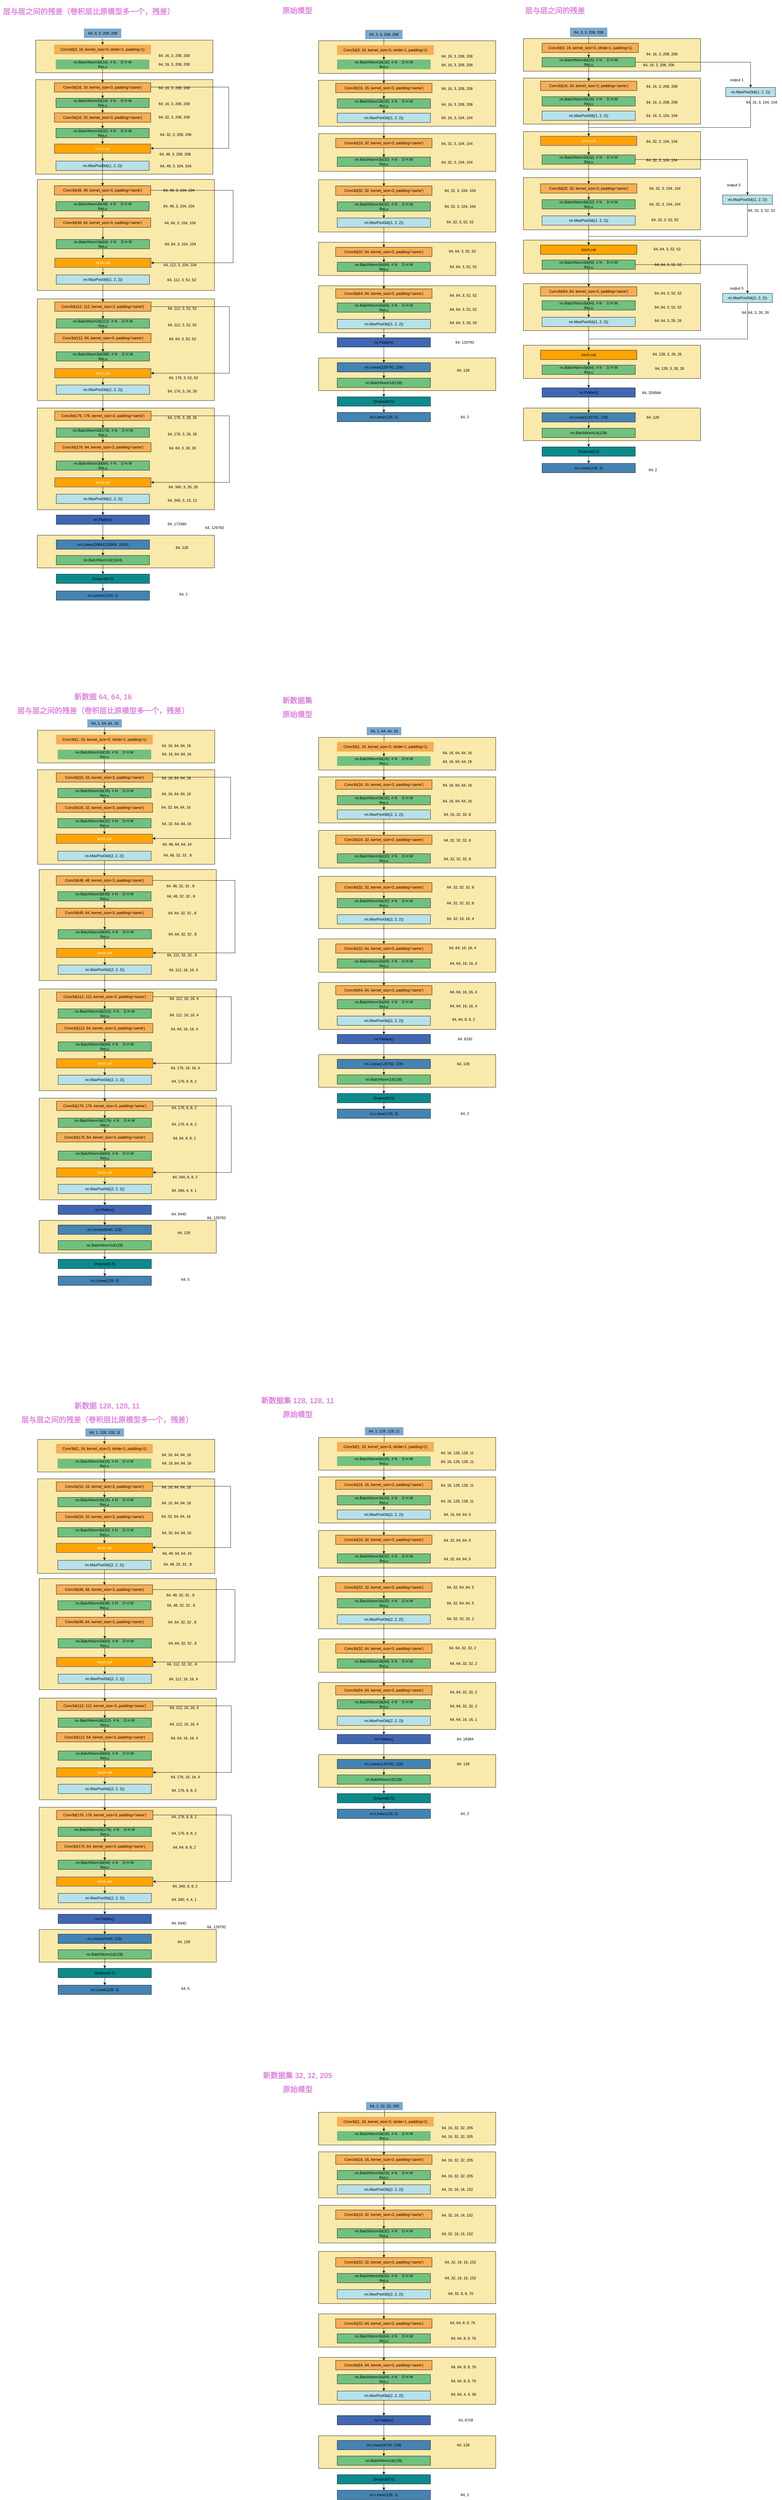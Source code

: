 <mxfile version="22.1.8" type="github">
  <diagram name="Page-1" id="3a5Z6zMeUqjejXqoBBrb">
    <mxGraphModel dx="2327" dy="838" grid="0" gridSize="10" guides="1" tooltips="1" connect="1" arrows="1" fold="1" page="1" pageScale="1" pageWidth="850" pageHeight="1100" math="0" shadow="0">
      <root>
        <mxCell id="0" />
        <mxCell id="1" parent="0" />
        <mxCell id="duwJ_sG8LH8vAk_2Bu1--1" value="" style="rounded=0;whiteSpace=wrap;html=1;fillColor=#F9E9AB;" parent="1" vertex="1">
          <mxGeometry x="-705" y="1312" width="570" height="327" as="geometry" />
        </mxCell>
        <mxCell id="c0pEkOqm_jh3qVyjTcVa-17" value="" style="rounded=0;whiteSpace=wrap;html=1;fillColor=#F9E9AB;" parent="1" vertex="1">
          <mxGeometry x="859" y="1110" width="570" height="107" as="geometry" />
        </mxCell>
        <mxCell id="Chp-YwKYRpTlBX1ntmbD-33" value="" style="rounded=0;whiteSpace=wrap;html=1;fillColor=#F9E9AB;" parent="1" vertex="1">
          <mxGeometry x="200" y="1151" width="570" height="105" as="geometry" />
        </mxCell>
        <mxCell id="Chp-YwKYRpTlBX1ntmbD-26" value="" style="rounded=0;whiteSpace=wrap;html=1;fillColor=#F9E9AB;" parent="1" vertex="1">
          <mxGeometry x="200" y="919" width="570" height="151" as="geometry" />
        </mxCell>
        <mxCell id="Chp-YwKYRpTlBX1ntmbD-25" value="" style="rounded=0;whiteSpace=wrap;html=1;fillColor=#F9E9AB;" parent="1" vertex="1">
          <mxGeometry x="200" y="779" width="570" height="107" as="geometry" />
        </mxCell>
        <mxCell id="QYyDDUwznW_TFezMr_y0-29" value="" style="rounded=0;whiteSpace=wrap;html=1;fillColor=#F9E9AB;" parent="1" vertex="1">
          <mxGeometry x="200" y="578" width="570" height="168" as="geometry" />
        </mxCell>
        <mxCell id="QYyDDUwznW_TFezMr_y0-25" value="" style="rounded=0;whiteSpace=wrap;html=1;fillColor=#F9E9AB;" parent="1" vertex="1">
          <mxGeometry x="200" y="430" width="570" height="121" as="geometry" />
        </mxCell>
        <mxCell id="QYyDDUwznW_TFezMr_y0-24" value="" style="rounded=0;whiteSpace=wrap;html=1;fillColor=#F9E9AB;" parent="1" vertex="1">
          <mxGeometry x="200" y="258" width="570" height="148" as="geometry" />
        </mxCell>
        <mxCell id="QYyDDUwznW_TFezMr_y0-23" value="" style="rounded=0;whiteSpace=wrap;html=1;fillColor=#F9E9AB;" parent="1" vertex="1">
          <mxGeometry x="200" y="131" width="570" height="105" as="geometry" />
        </mxCell>
        <mxCell id="QYyDDUwznW_TFezMr_y0-7" value="" style="edgeStyle=orthogonalEdgeStyle;rounded=0;orthogonalLoop=1;jettySize=auto;html=1;" parent="1" source="QYyDDUwznW_TFezMr_y0-2" target="QYyDDUwznW_TFezMr_y0-4" edge="1">
          <mxGeometry relative="1" as="geometry" />
        </mxCell>
        <mxCell id="QYyDDUwznW_TFezMr_y0-2" value="64, 3, 3, 208, 208" style="text;html=1;align=center;verticalAlign=middle;resizable=0;points=[];autosize=1;strokeColor=none;fillColor=#7CA9CC;" parent="1" vertex="1">
          <mxGeometry x="350" y="96" width="120" height="30" as="geometry" />
        </mxCell>
        <mxCell id="QYyDDUwznW_TFezMr_y0-3" value="Conv3d(3, 16, kernel_size=3, stride=1, padding=1)" style="whiteSpace=wrap;html=1;fillColor=#F7AE55;strokeColor=#d6b656;" parent="1" vertex="1">
          <mxGeometry x="260" y="146" width="310" height="30" as="geometry" />
        </mxCell>
        <mxCell id="QYyDDUwznW_TFezMr_y0-12" value="" style="edgeStyle=orthogonalEdgeStyle;rounded=0;orthogonalLoop=1;jettySize=auto;html=1;" parent="1" source="QYyDDUwznW_TFezMr_y0-4" target="QYyDDUwznW_TFezMr_y0-10" edge="1">
          <mxGeometry relative="1" as="geometry" />
        </mxCell>
        <mxCell id="QYyDDUwznW_TFezMr_y0-4" value="&lt;div&gt;nn.BatchNorm3d(16)&amp;nbsp; # N &lt;font color=&quot;#ff61ab&quot;&gt;C&lt;/font&gt; D H W&lt;br&gt;ReLu&lt;br&gt;&lt;/div&gt;" style="whiteSpace=wrap;html=1;fillColor=#70c17f;strokeColor=#82b366;" parent="1" vertex="1">
          <mxGeometry x="260" y="192" width="300" height="30" as="geometry" />
        </mxCell>
        <mxCell id="QYyDDUwznW_TFezMr_y0-5" value="64, 16, 3, 208, 208" style="text;html=1;align=center;verticalAlign=middle;resizable=0;points=[];autosize=1;strokeColor=none;fillColor=none;" parent="1" vertex="1">
          <mxGeometry x="580" y="166" width="130" height="30" as="geometry" />
        </mxCell>
        <mxCell id="QYyDDUwznW_TFezMr_y0-9" value="64, 16, 3, 208, 208" style="text;html=1;align=center;verticalAlign=middle;resizable=0;points=[];autosize=1;strokeColor=none;fillColor=none;" parent="1" vertex="1">
          <mxGeometry x="580" y="194" width="130" height="30" as="geometry" />
        </mxCell>
        <mxCell id="Chp-YwKYRpTlBX1ntmbD-38" style="edgeStyle=orthogonalEdgeStyle;rounded=0;orthogonalLoop=1;jettySize=auto;html=1;exitX=0.5;exitY=1;exitDx=0;exitDy=0;entryX=0.5;entryY=0;entryDx=0;entryDy=0;" parent="1" source="QYyDDUwznW_TFezMr_y0-10" target="QYyDDUwznW_TFezMr_y0-13" edge="1">
          <mxGeometry relative="1" as="geometry" />
        </mxCell>
        <mxCell id="QYyDDUwznW_TFezMr_y0-10" value="Conv3d(16, 16, kernel_size=3, padding=&#39;same&#39;)" style="whiteSpace=wrap;html=1;fillColor=#F7AE55;" parent="1" vertex="1">
          <mxGeometry x="255" y="268" width="310" height="30" as="geometry" />
        </mxCell>
        <mxCell id="QYyDDUwznW_TFezMr_y0-11" value="64, 16, 3, 208, 208" style="text;html=1;align=center;verticalAlign=middle;resizable=0;points=[];autosize=1;strokeColor=none;fillColor=none;" parent="1" vertex="1">
          <mxGeometry x="580" y="270" width="130" height="30" as="geometry" />
        </mxCell>
        <mxCell id="Chp-YwKYRpTlBX1ntmbD-39" style="edgeStyle=orthogonalEdgeStyle;rounded=0;orthogonalLoop=1;jettySize=auto;html=1;exitX=0.5;exitY=1;exitDx=0;exitDy=0;" parent="1" source="QYyDDUwznW_TFezMr_y0-13" target="QYyDDUwznW_TFezMr_y0-16" edge="1">
          <mxGeometry relative="1" as="geometry" />
        </mxCell>
        <mxCell id="QYyDDUwznW_TFezMr_y0-13" value="&lt;div&gt;nn.BatchNorm3d(16)&amp;nbsp; # N &lt;font color=&quot;#ff61ab&quot;&gt;C&lt;/font&gt; D H W&lt;br&gt;ReLu&lt;br&gt;&lt;/div&gt;" style="whiteSpace=wrap;html=1;fillColor=#70C17F;" parent="1" vertex="1">
          <mxGeometry x="260" y="318" width="300" height="30" as="geometry" />
        </mxCell>
        <mxCell id="QYyDDUwznW_TFezMr_y0-14" value="64, 16, 3, 208, 208" style="text;html=1;align=center;verticalAlign=middle;resizable=0;points=[];autosize=1;strokeColor=none;fillColor=none;" parent="1" vertex="1">
          <mxGeometry x="580" y="321" width="130" height="30" as="geometry" />
        </mxCell>
        <mxCell id="Chp-YwKYRpTlBX1ntmbD-2" style="edgeStyle=orthogonalEdgeStyle;rounded=0;orthogonalLoop=1;jettySize=auto;html=1;exitX=0.5;exitY=1;exitDx=0;exitDy=0;" parent="1" source="QYyDDUwznW_TFezMr_y0-16" target="QYyDDUwznW_TFezMr_y0-19" edge="1">
          <mxGeometry relative="1" as="geometry" />
        </mxCell>
        <mxCell id="QYyDDUwznW_TFezMr_y0-16" value="nn.MaxPool3d((1, 2, 2))" style="whiteSpace=wrap;html=1;fillColor=#B7E1E9;" parent="1" vertex="1">
          <mxGeometry x="260" y="364" width="300" height="30" as="geometry" />
        </mxCell>
        <mxCell id="QYyDDUwznW_TFezMr_y0-17" value="64, 16, 3, 104, 104" style="text;html=1;align=center;verticalAlign=middle;resizable=0;points=[];autosize=1;strokeColor=none;fillColor=none;" parent="1" vertex="1">
          <mxGeometry x="580" y="364" width="130" height="30" as="geometry" />
        </mxCell>
        <mxCell id="Chp-YwKYRpTlBX1ntmbD-3" value="" style="edgeStyle=orthogonalEdgeStyle;rounded=0;orthogonalLoop=1;jettySize=auto;html=1;" parent="1" source="QYyDDUwznW_TFezMr_y0-19" target="QYyDDUwznW_TFezMr_y0-21" edge="1">
          <mxGeometry relative="1" as="geometry" />
        </mxCell>
        <mxCell id="QYyDDUwznW_TFezMr_y0-19" value="Conv3d(16, 32, kernel_size=3, padding=&#39;same&#39;)" style="whiteSpace=wrap;html=1;fillColor=#F7AE55;" parent="1" vertex="1">
          <mxGeometry x="255" y="445" width="310" height="30" as="geometry" />
        </mxCell>
        <mxCell id="QYyDDUwznW_TFezMr_y0-20" value="64, 32, 3, 104, 104" style="text;html=1;align=center;verticalAlign=middle;resizable=0;points=[];autosize=1;strokeColor=none;fillColor=none;" parent="1" vertex="1">
          <mxGeometry x="580" y="447" width="130" height="30" as="geometry" />
        </mxCell>
        <mxCell id="Chp-YwKYRpTlBX1ntmbD-4" value="" style="edgeStyle=orthogonalEdgeStyle;rounded=0;orthogonalLoop=1;jettySize=auto;html=1;" parent="1" source="QYyDDUwznW_TFezMr_y0-21" target="QYyDDUwznW_TFezMr_y0-26" edge="1">
          <mxGeometry relative="1" as="geometry" />
        </mxCell>
        <mxCell id="QYyDDUwznW_TFezMr_y0-21" value="&lt;div&gt;nn.BatchNorm3d(32)&amp;nbsp; # N &lt;font color=&quot;#ff61ab&quot;&gt;C&lt;/font&gt; D H W&lt;br&gt;ReLu&lt;br&gt;&lt;/div&gt;" style="whiteSpace=wrap;html=1;fillColor=#70C17F;" parent="1" vertex="1">
          <mxGeometry x="260" y="505" width="300" height="30" as="geometry" />
        </mxCell>
        <mxCell id="QYyDDUwznW_TFezMr_y0-22" value="64, 32, 3, 104, 104" style="text;html=1;align=center;verticalAlign=middle;resizable=0;points=[];autosize=1;strokeColor=none;fillColor=none;" parent="1" vertex="1">
          <mxGeometry x="580" y="507" width="130" height="30" as="geometry" />
        </mxCell>
        <mxCell id="Chp-YwKYRpTlBX1ntmbD-6" style="edgeStyle=orthogonalEdgeStyle;rounded=0;orthogonalLoop=1;jettySize=auto;html=1;exitX=0.5;exitY=1;exitDx=0;exitDy=0;entryX=0.5;entryY=0;entryDx=0;entryDy=0;" parent="1" source="QYyDDUwznW_TFezMr_y0-26" target="QYyDDUwznW_TFezMr_y0-27" edge="1">
          <mxGeometry relative="1" as="geometry" />
        </mxCell>
        <mxCell id="QYyDDUwznW_TFezMr_y0-26" value="Conv3d(32, 32, kernel_size=3, padding=&#39;same&#39;)" style="whiteSpace=wrap;html=1;fillColor=#F7AE55;" parent="1" vertex="1">
          <mxGeometry x="255" y="598" width="310" height="30" as="geometry" />
        </mxCell>
        <mxCell id="Chp-YwKYRpTlBX1ntmbD-7" style="edgeStyle=orthogonalEdgeStyle;rounded=0;orthogonalLoop=1;jettySize=auto;html=1;exitX=0.5;exitY=1;exitDx=0;exitDy=0;" parent="1" source="QYyDDUwznW_TFezMr_y0-27" target="QYyDDUwznW_TFezMr_y0-28" edge="1">
          <mxGeometry relative="1" as="geometry" />
        </mxCell>
        <mxCell id="QYyDDUwznW_TFezMr_y0-27" value="&lt;div&gt;nn.BatchNorm3d(32)&amp;nbsp; # N &lt;font color=&quot;#ff61ab&quot;&gt;C&lt;/font&gt; D H W&lt;br&gt;ReLu&lt;br&gt;&lt;/div&gt;" style="whiteSpace=wrap;html=1;fillColor=#70C17F;" parent="1" vertex="1">
          <mxGeometry x="260" y="649" width="300" height="30" as="geometry" />
        </mxCell>
        <mxCell id="Chp-YwKYRpTlBX1ntmbD-8" value="" style="edgeStyle=orthogonalEdgeStyle;rounded=0;orthogonalLoop=1;jettySize=auto;html=1;" parent="1" source="QYyDDUwznW_TFezMr_y0-28" target="QYyDDUwznW_TFezMr_y0-33" edge="1">
          <mxGeometry relative="1" as="geometry" />
        </mxCell>
        <mxCell id="QYyDDUwznW_TFezMr_y0-28" value="nn.MaxPool3d((1, 2, 2))" style="whiteSpace=wrap;html=1;fillColor=#B7E1E9;" parent="1" vertex="1">
          <mxGeometry x="260" y="701" width="300" height="30" as="geometry" />
        </mxCell>
        <mxCell id="QYyDDUwznW_TFezMr_y0-30" value="64, 32, 3, 104, 104" style="text;html=1;align=center;verticalAlign=middle;resizable=0;points=[];autosize=1;strokeColor=none;fillColor=none;" parent="1" vertex="1">
          <mxGeometry x="590" y="598" width="130" height="30" as="geometry" />
        </mxCell>
        <mxCell id="QYyDDUwznW_TFezMr_y0-31" value="64, 32, 3, 104, 104" style="text;html=1;align=center;verticalAlign=middle;resizable=0;points=[];autosize=1;strokeColor=none;fillColor=none;" parent="1" vertex="1">
          <mxGeometry x="590" y="649" width="130" height="30" as="geometry" />
        </mxCell>
        <mxCell id="QYyDDUwznW_TFezMr_y0-32" value="64, 32, 3, 52, 52" style="text;html=1;align=center;verticalAlign=middle;resizable=0;points=[];autosize=1;strokeColor=none;fillColor=none;" parent="1" vertex="1">
          <mxGeometry x="595" y="699" width="120" height="30" as="geometry" />
        </mxCell>
        <mxCell id="Chp-YwKYRpTlBX1ntmbD-9" value="" style="edgeStyle=orthogonalEdgeStyle;rounded=0;orthogonalLoop=1;jettySize=auto;html=1;" parent="1" source="QYyDDUwznW_TFezMr_y0-33" target="QYyDDUwznW_TFezMr_y0-35" edge="1">
          <mxGeometry relative="1" as="geometry" />
        </mxCell>
        <mxCell id="QYyDDUwznW_TFezMr_y0-33" value="Conv3d(32, 64, kernel_size=3, padding=&#39;same&#39;)" style="whiteSpace=wrap;html=1;fillColor=#F7AE55;" parent="1" vertex="1">
          <mxGeometry x="255" y="795" width="310" height="30" as="geometry" />
        </mxCell>
        <mxCell id="QYyDDUwznW_TFezMr_y0-34" value="64, 64, 3, 52, 52" style="text;html=1;align=center;verticalAlign=middle;resizable=0;points=[];autosize=1;strokeColor=none;fillColor=none;" parent="1" vertex="1">
          <mxGeometry x="602" y="793" width="120" height="30" as="geometry" />
        </mxCell>
        <mxCell id="Chp-YwKYRpTlBX1ntmbD-11" value="" style="edgeStyle=orthogonalEdgeStyle;rounded=0;orthogonalLoop=1;jettySize=auto;html=1;" parent="1" source="QYyDDUwznW_TFezMr_y0-35" target="QYyDDUwznW_TFezMr_y0-37" edge="1">
          <mxGeometry relative="1" as="geometry" />
        </mxCell>
        <mxCell id="QYyDDUwznW_TFezMr_y0-35" value="&lt;div&gt;nn.BatchNorm3d(64)&amp;nbsp; # N &lt;font color=&quot;#ff61ab&quot;&gt;C&lt;/font&gt; D H W&lt;br&gt;ReLu&lt;br&gt;&lt;/div&gt;" style="whiteSpace=wrap;html=1;fillColor=#70C17F;" parent="1" vertex="1">
          <mxGeometry x="260" y="843" width="300" height="30" as="geometry" />
        </mxCell>
        <mxCell id="QYyDDUwznW_TFezMr_y0-36" value="64, 64, 3, 52, 52" style="text;html=1;align=center;verticalAlign=middle;resizable=0;points=[];autosize=1;strokeColor=none;fillColor=none;" parent="1" vertex="1">
          <mxGeometry x="605" y="843" width="120" height="30" as="geometry" />
        </mxCell>
        <mxCell id="Chp-YwKYRpTlBX1ntmbD-12" style="edgeStyle=orthogonalEdgeStyle;rounded=0;orthogonalLoop=1;jettySize=auto;html=1;exitX=0.5;exitY=1;exitDx=0;exitDy=0;entryX=0.5;entryY=0;entryDx=0;entryDy=0;" parent="1" source="QYyDDUwznW_TFezMr_y0-37" target="QYyDDUwznW_TFezMr_y0-39" edge="1">
          <mxGeometry relative="1" as="geometry" />
        </mxCell>
        <mxCell id="QYyDDUwznW_TFezMr_y0-37" value="Conv3d(64, 64, kernel_size=3, padding=&#39;same&#39;)" style="whiteSpace=wrap;html=1;fillColor=#F7AE55;" parent="1" vertex="1">
          <mxGeometry x="255" y="929" width="310" height="30" as="geometry" />
        </mxCell>
        <mxCell id="QYyDDUwznW_TFezMr_y0-38" value="64, 64, 3, 52, 52" style="text;html=1;align=center;verticalAlign=middle;resizable=0;points=[];autosize=1;strokeColor=none;fillColor=none;" parent="1" vertex="1">
          <mxGeometry x="605" y="935" width="120" height="30" as="geometry" />
        </mxCell>
        <mxCell id="Chp-YwKYRpTlBX1ntmbD-13" value="" style="edgeStyle=orthogonalEdgeStyle;rounded=0;orthogonalLoop=1;jettySize=auto;html=1;" parent="1" source="QYyDDUwznW_TFezMr_y0-39" target="QYyDDUwznW_TFezMr_y0-41" edge="1">
          <mxGeometry relative="1" as="geometry" />
        </mxCell>
        <mxCell id="QYyDDUwznW_TFezMr_y0-39" value="&lt;div&gt;nn.BatchNorm3d(64)&amp;nbsp; # N &lt;font color=&quot;#ff61ab&quot;&gt;C&lt;/font&gt; D H W&lt;br&gt;ReLu&lt;br&gt;&lt;/div&gt;" style="whiteSpace=wrap;html=1;fillColor=#70C17F;" parent="1" vertex="1">
          <mxGeometry x="260" y="974" width="300" height="30" as="geometry" />
        </mxCell>
        <mxCell id="QYyDDUwznW_TFezMr_y0-40" value="64, 64, 3, 52, 52" style="text;html=1;align=center;verticalAlign=middle;resizable=0;points=[];autosize=1;strokeColor=none;fillColor=none;" parent="1" vertex="1">
          <mxGeometry x="605" y="980" width="120" height="30" as="geometry" />
        </mxCell>
        <mxCell id="Chp-YwKYRpTlBX1ntmbD-27" value="" style="edgeStyle=orthogonalEdgeStyle;rounded=0;orthogonalLoop=1;jettySize=auto;html=1;" parent="1" source="QYyDDUwznW_TFezMr_y0-41" target="Chp-YwKYRpTlBX1ntmbD-14" edge="1">
          <mxGeometry relative="1" as="geometry" />
        </mxCell>
        <mxCell id="QYyDDUwznW_TFezMr_y0-41" value="nn.MaxPool3d((1, 2, 2))" style="whiteSpace=wrap;html=1;fillColor=#B7E1E9;" parent="1" vertex="1">
          <mxGeometry x="260" y="1027" width="300" height="30" as="geometry" />
        </mxCell>
        <mxCell id="QYyDDUwznW_TFezMr_y0-42" value="64, 64, 3, 26, 26" style="text;html=1;align=center;verticalAlign=middle;resizable=0;points=[];autosize=1;strokeColor=none;fillColor=none;" parent="1" vertex="1">
          <mxGeometry x="605" y="1023" width="120" height="30" as="geometry" />
        </mxCell>
        <mxCell id="Chp-YwKYRpTlBX1ntmbD-29" style="edgeStyle=orthogonalEdgeStyle;rounded=0;orthogonalLoop=1;jettySize=auto;html=1;exitX=0.5;exitY=1;exitDx=0;exitDy=0;" parent="1" source="Chp-YwKYRpTlBX1ntmbD-14" target="Chp-YwKYRpTlBX1ntmbD-16" edge="1">
          <mxGeometry relative="1" as="geometry" />
        </mxCell>
        <mxCell id="Chp-YwKYRpTlBX1ntmbD-14" value="nn.Flatten()" style="whiteSpace=wrap;html=1;fillColor=#4068B2;" parent="1" vertex="1">
          <mxGeometry x="260" y="1086" width="300" height="30" as="geometry" />
        </mxCell>
        <mxCell id="Chp-YwKYRpTlBX1ntmbD-15" value="64,  129792" style="text;html=1;align=center;verticalAlign=middle;resizable=0;points=[];autosize=1;strokeColor=none;fillColor=none;" parent="1" vertex="1">
          <mxGeometry x="625" y="1086" width="90" height="30" as="geometry" />
        </mxCell>
        <mxCell id="Chp-YwKYRpTlBX1ntmbD-32" style="edgeStyle=orthogonalEdgeStyle;rounded=0;orthogonalLoop=1;jettySize=auto;html=1;exitX=0.5;exitY=1;exitDx=0;exitDy=0;entryX=0.5;entryY=0;entryDx=0;entryDy=0;" parent="1" source="Chp-YwKYRpTlBX1ntmbD-16" target="Chp-YwKYRpTlBX1ntmbD-19" edge="1">
          <mxGeometry relative="1" as="geometry" />
        </mxCell>
        <mxCell id="Chp-YwKYRpTlBX1ntmbD-16" value="nn.Linear(129792, 128)" style="whiteSpace=wrap;html=1;fillColor=#4583B3;" parent="1" vertex="1">
          <mxGeometry x="260" y="1166" width="300" height="30" as="geometry" />
        </mxCell>
        <mxCell id="Chp-YwKYRpTlBX1ntmbD-17" value="64,  128" style="text;html=1;align=center;verticalAlign=middle;resizable=0;points=[];autosize=1;strokeColor=none;fillColor=none;" parent="1" vertex="1">
          <mxGeometry x="630" y="1176" width="70" height="30" as="geometry" />
        </mxCell>
        <mxCell id="Chp-YwKYRpTlBX1ntmbD-18" value="nn.Linear(128, 2)" style="whiteSpace=wrap;html=1;fillColor=#4583B3;" parent="1" vertex="1">
          <mxGeometry x="260" y="1326" width="300" height="30" as="geometry" />
        </mxCell>
        <mxCell id="Chp-YwKYRpTlBX1ntmbD-34" value="" style="edgeStyle=orthogonalEdgeStyle;rounded=0;orthogonalLoop=1;jettySize=auto;html=1;" parent="1" source="Chp-YwKYRpTlBX1ntmbD-19" target="Chp-YwKYRpTlBX1ntmbD-21" edge="1">
          <mxGeometry relative="1" as="geometry" />
        </mxCell>
        <mxCell id="Chp-YwKYRpTlBX1ntmbD-19" value="nn.BatchNorm1d(128)" style="whiteSpace=wrap;html=1;fillColor=#70C17F;" parent="1" vertex="1">
          <mxGeometry x="260" y="1216" width="300" height="30" as="geometry" />
        </mxCell>
        <mxCell id="Chp-YwKYRpTlBX1ntmbD-20" value="64, 2" style="text;html=1;align=center;verticalAlign=middle;resizable=0;points=[];autosize=1;strokeColor=none;fillColor=none;" parent="1" vertex="1">
          <mxGeometry x="645" y="1326" width="50" height="30" as="geometry" />
        </mxCell>
        <mxCell id="Chp-YwKYRpTlBX1ntmbD-35" value="" style="edgeStyle=orthogonalEdgeStyle;rounded=0;orthogonalLoop=1;jettySize=auto;html=1;" parent="1" source="Chp-YwKYRpTlBX1ntmbD-21" target="Chp-YwKYRpTlBX1ntmbD-18" edge="1">
          <mxGeometry relative="1" as="geometry" />
        </mxCell>
        <mxCell id="Chp-YwKYRpTlBX1ntmbD-21" value="Dropout(0.5)" style="whiteSpace=wrap;html=1;fillColor=#0D8A8C;" parent="1" vertex="1">
          <mxGeometry x="260" y="1276" width="300" height="30" as="geometry" />
        </mxCell>
        <mxCell id="Chp-YwKYRpTlBX1ntmbD-36" value="&lt;h1&gt;&lt;font color=&quot;#dc8add&quot;&gt;原始模型&lt;/font&gt;&lt;/h1&gt;" style="text;html=1;align=center;verticalAlign=middle;resizable=0;points=[];autosize=1;strokeColor=none;fillColor=none;" parent="1" vertex="1">
          <mxGeometry x="71" width="120" height="70" as="geometry" />
        </mxCell>
        <mxCell id="Chp-YwKYRpTlBX1ntmbD-40" value="" style="rounded=0;whiteSpace=wrap;html=1;fillColor=#F9E9AB;" parent="1" vertex="1">
          <mxGeometry x="859" y="1312" width="570" height="105" as="geometry" />
        </mxCell>
        <mxCell id="Chp-YwKYRpTlBX1ntmbD-41" value="" style="rounded=0;whiteSpace=wrap;html=1;fillColor=#F9E9AB;" parent="1" vertex="1">
          <mxGeometry x="859" y="912" width="570" height="151" as="geometry" />
        </mxCell>
        <mxCell id="Chp-YwKYRpTlBX1ntmbD-42" value="" style="rounded=0;whiteSpace=wrap;html=1;fillColor=#F9E9AB;" parent="1" vertex="1">
          <mxGeometry x="859" y="772" width="570" height="107" as="geometry" />
        </mxCell>
        <mxCell id="Chp-YwKYRpTlBX1ntmbD-43" value="" style="rounded=0;whiteSpace=wrap;html=1;fillColor=#F9E9AB;" parent="1" vertex="1">
          <mxGeometry x="859" y="571" width="570" height="168" as="geometry" />
        </mxCell>
        <mxCell id="Chp-YwKYRpTlBX1ntmbD-44" value="" style="rounded=0;whiteSpace=wrap;html=1;fillColor=#F9E9AB;strokeColor=default;" parent="1" vertex="1">
          <mxGeometry x="859" y="423" width="570" height="121" as="geometry" />
        </mxCell>
        <mxCell id="Chp-YwKYRpTlBX1ntmbD-45" value="" style="rounded=0;whiteSpace=wrap;html=1;fillColor=#F9E9AB;" parent="1" vertex="1">
          <mxGeometry x="859" y="251" width="570" height="148" as="geometry" />
        </mxCell>
        <mxCell id="Chp-YwKYRpTlBX1ntmbD-46" value="" style="rounded=0;whiteSpace=wrap;html=1;fillColor=#F9E9AB;" parent="1" vertex="1">
          <mxGeometry x="859" y="124" width="570" height="105" as="geometry" />
        </mxCell>
        <mxCell id="Chp-YwKYRpTlBX1ntmbD-47" value="" style="edgeStyle=orthogonalEdgeStyle;rounded=0;orthogonalLoop=1;jettySize=auto;html=1;" parent="1" source="Chp-YwKYRpTlBX1ntmbD-48" target="Chp-YwKYRpTlBX1ntmbD-51" edge="1">
          <mxGeometry relative="1" as="geometry" />
        </mxCell>
        <mxCell id="Chp-YwKYRpTlBX1ntmbD-48" value="64, 3, 3, 208, 208" style="text;html=1;align=center;verticalAlign=middle;resizable=0;points=[];autosize=1;strokeColor=none;fillColor=#7CA9CC;" parent="1" vertex="1">
          <mxGeometry x="1009" y="89" width="120" height="30" as="geometry" />
        </mxCell>
        <mxCell id="Chp-YwKYRpTlBX1ntmbD-49" value="Conv3d(3, 16, kernel_size=3, stride=1, padding=1)" style="whiteSpace=wrap;html=1;fillColor=#F7AE55;" parent="1" vertex="1">
          <mxGeometry x="919" y="139" width="310" height="30" as="geometry" />
        </mxCell>
        <mxCell id="Chp-YwKYRpTlBX1ntmbD-50" value="" style="edgeStyle=orthogonalEdgeStyle;rounded=0;orthogonalLoop=1;jettySize=auto;html=1;" parent="1" source="Chp-YwKYRpTlBX1ntmbD-51" target="Chp-YwKYRpTlBX1ntmbD-55" edge="1">
          <mxGeometry relative="1" as="geometry" />
        </mxCell>
        <mxCell id="c0pEkOqm_jh3qVyjTcVa-8" style="edgeStyle=orthogonalEdgeStyle;rounded=0;orthogonalLoop=1;jettySize=auto;html=1;exitX=1;exitY=0.5;exitDx=0;exitDy=0;" parent="1" source="Chp-YwKYRpTlBX1ntmbD-51" target="c0pEkOqm_jh3qVyjTcVa-1" edge="1">
          <mxGeometry relative="1" as="geometry" />
        </mxCell>
        <mxCell id="Chp-YwKYRpTlBX1ntmbD-51" value="&lt;div&gt;nn.BatchNorm3d(16)&amp;nbsp; # N &lt;font color=&quot;#ff61ab&quot;&gt;C&lt;/font&gt; D H W&lt;br&gt;ReLu&lt;br&gt;&lt;/div&gt;" style="whiteSpace=wrap;html=1;fillColor=#70C17F;" parent="1" vertex="1">
          <mxGeometry x="919" y="185" width="300" height="30" as="geometry" />
        </mxCell>
        <mxCell id="Chp-YwKYRpTlBX1ntmbD-52" value="64, 16, 3, 208, 208" style="text;html=1;align=center;verticalAlign=middle;resizable=0;points=[];autosize=1;strokeColor=none;fillColor=none;" parent="1" vertex="1">
          <mxGeometry x="1239" y="159" width="130" height="30" as="geometry" />
        </mxCell>
        <mxCell id="Chp-YwKYRpTlBX1ntmbD-53" value="64, 16, 3, 208, 208" style="text;html=1;align=center;verticalAlign=middle;resizable=0;points=[];autosize=1;strokeColor=none;fillColor=none;" parent="1" vertex="1">
          <mxGeometry x="1229" y="194" width="130" height="30" as="geometry" />
        </mxCell>
        <mxCell id="Chp-YwKYRpTlBX1ntmbD-54" style="edgeStyle=orthogonalEdgeStyle;rounded=0;orthogonalLoop=1;jettySize=auto;html=1;exitX=0.5;exitY=1;exitDx=0;exitDy=0;entryX=0.5;entryY=0;entryDx=0;entryDy=0;" parent="1" source="Chp-YwKYRpTlBX1ntmbD-55" target="Chp-YwKYRpTlBX1ntmbD-58" edge="1">
          <mxGeometry relative="1" as="geometry" />
        </mxCell>
        <mxCell id="Chp-YwKYRpTlBX1ntmbD-55" value="Conv3d(16, 16, kernel_size=3, padding=&#39;same&#39;)" style="whiteSpace=wrap;html=1;fillColor=#F7AE55;" parent="1" vertex="1">
          <mxGeometry x="914" y="261" width="310" height="30" as="geometry" />
        </mxCell>
        <mxCell id="Chp-YwKYRpTlBX1ntmbD-56" value="64, 16, 3, 208, 208" style="text;html=1;align=center;verticalAlign=middle;resizable=0;points=[];autosize=1;strokeColor=none;fillColor=none;" parent="1" vertex="1">
          <mxGeometry x="1239" y="263" width="130" height="30" as="geometry" />
        </mxCell>
        <mxCell id="Chp-YwKYRpTlBX1ntmbD-57" style="edgeStyle=orthogonalEdgeStyle;rounded=0;orthogonalLoop=1;jettySize=auto;html=1;exitX=0.5;exitY=1;exitDx=0;exitDy=0;" parent="1" source="Chp-YwKYRpTlBX1ntmbD-58" target="Chp-YwKYRpTlBX1ntmbD-61" edge="1">
          <mxGeometry relative="1" as="geometry" />
        </mxCell>
        <mxCell id="Chp-YwKYRpTlBX1ntmbD-58" value="&lt;div&gt;nn.BatchNorm3d(16)&amp;nbsp; # N &lt;font color=&quot;#ff61ab&quot;&gt;C&lt;/font&gt; D H W&lt;br&gt;ReLu&lt;br&gt;&lt;/div&gt;" style="whiteSpace=wrap;html=1;fillColor=#70C17F;" parent="1" vertex="1">
          <mxGeometry x="919" y="311" width="300" height="30" as="geometry" />
        </mxCell>
        <mxCell id="Chp-YwKYRpTlBX1ntmbD-59" value="64, 16, 3, 208, 208" style="text;html=1;align=center;verticalAlign=middle;resizable=0;points=[];autosize=1;strokeColor=none;fillColor=none;" parent="1" vertex="1">
          <mxGeometry x="1239" y="314" width="130" height="30" as="geometry" />
        </mxCell>
        <mxCell id="c0pEkOqm_jh3qVyjTcVa-6" style="edgeStyle=orthogonalEdgeStyle;rounded=0;orthogonalLoop=1;jettySize=auto;html=1;exitX=0.5;exitY=1;exitDx=0;exitDy=0;" parent="1" source="Chp-YwKYRpTlBX1ntmbD-61" target="Chp-YwKYRpTlBX1ntmbD-64" edge="1">
          <mxGeometry relative="1" as="geometry" />
        </mxCell>
        <mxCell id="Chp-YwKYRpTlBX1ntmbD-61" value="nn.MaxPool3d((1, 2, 2))" style="whiteSpace=wrap;html=1;fillColor=#B7E1E9;" parent="1" vertex="1">
          <mxGeometry x="919" y="357" width="300" height="30" as="geometry" />
        </mxCell>
        <mxCell id="Chp-YwKYRpTlBX1ntmbD-62" value="64, 16, 3, 104, 104" style="text;html=1;align=center;verticalAlign=middle;resizable=0;points=[];autosize=1;strokeColor=none;fillColor=none;" parent="1" vertex="1">
          <mxGeometry x="1239" y="357" width="130" height="30" as="geometry" />
        </mxCell>
        <mxCell id="Chp-YwKYRpTlBX1ntmbD-63" value="" style="edgeStyle=orthogonalEdgeStyle;rounded=0;orthogonalLoop=1;jettySize=auto;html=1;" parent="1" source="Chp-YwKYRpTlBX1ntmbD-64" target="Chp-YwKYRpTlBX1ntmbD-67" edge="1">
          <mxGeometry relative="1" as="geometry" />
        </mxCell>
        <mxCell id="Chp-YwKYRpTlBX1ntmbD-64" value="torch.cat" style="whiteSpace=wrap;html=1;fillColor=#ffa400;fontColor=#ffffff;strokeColor=#001DBC;" parent="1" vertex="1">
          <mxGeometry x="914" y="438" width="310" height="30" as="geometry" />
        </mxCell>
        <mxCell id="Chp-YwKYRpTlBX1ntmbD-65" value="64, 32, 3, 104, 104" style="text;html=1;align=center;verticalAlign=middle;resizable=0;points=[];autosize=1;strokeColor=none;fillColor=none;" parent="1" vertex="1">
          <mxGeometry x="1239" y="440" width="130" height="30" as="geometry" />
        </mxCell>
        <mxCell id="Chp-YwKYRpTlBX1ntmbD-66" value="" style="edgeStyle=orthogonalEdgeStyle;rounded=0;orthogonalLoop=1;jettySize=auto;html=1;" parent="1" source="Chp-YwKYRpTlBX1ntmbD-67" target="Chp-YwKYRpTlBX1ntmbD-70" edge="1">
          <mxGeometry relative="1" as="geometry" />
        </mxCell>
        <mxCell id="c0pEkOqm_jh3qVyjTcVa-11" style="edgeStyle=orthogonalEdgeStyle;rounded=0;orthogonalLoop=1;jettySize=auto;html=1;exitX=1;exitY=0.5;exitDx=0;exitDy=0;entryX=0.5;entryY=0;entryDx=0;entryDy=0;" parent="1" source="Chp-YwKYRpTlBX1ntmbD-67" target="c0pEkOqm_jh3qVyjTcVa-9" edge="1">
          <mxGeometry relative="1" as="geometry" />
        </mxCell>
        <mxCell id="Chp-YwKYRpTlBX1ntmbD-67" value="&lt;div&gt;nn.BatchNorm3d(32)&amp;nbsp; # N &lt;font color=&quot;#ff61ab&quot;&gt;C&lt;/font&gt; D H W&lt;br&gt;ReLu&lt;br&gt;&lt;/div&gt;" style="whiteSpace=wrap;html=1;fillColor=#70C17F;" parent="1" vertex="1">
          <mxGeometry x="919" y="498" width="300" height="30" as="geometry" />
        </mxCell>
        <mxCell id="Chp-YwKYRpTlBX1ntmbD-68" value="64, 32, 3, 104, 104" style="text;html=1;align=center;verticalAlign=middle;resizable=0;points=[];autosize=1;strokeColor=none;fillColor=none;" parent="1" vertex="1">
          <mxGeometry x="1239" y="500" width="130" height="30" as="geometry" />
        </mxCell>
        <mxCell id="Chp-YwKYRpTlBX1ntmbD-69" style="edgeStyle=orthogonalEdgeStyle;rounded=0;orthogonalLoop=1;jettySize=auto;html=1;exitX=0.5;exitY=1;exitDx=0;exitDy=0;entryX=0.5;entryY=0;entryDx=0;entryDy=0;" parent="1" source="Chp-YwKYRpTlBX1ntmbD-70" target="Chp-YwKYRpTlBX1ntmbD-72" edge="1">
          <mxGeometry relative="1" as="geometry" />
        </mxCell>
        <mxCell id="Chp-YwKYRpTlBX1ntmbD-70" value="Conv3d(32, 32, kernel_size=3, padding=&#39;same&#39;)" style="whiteSpace=wrap;html=1;fillColor=#F7AE55;" parent="1" vertex="1">
          <mxGeometry x="914" y="591" width="310" height="30" as="geometry" />
        </mxCell>
        <mxCell id="Chp-YwKYRpTlBX1ntmbD-71" style="edgeStyle=orthogonalEdgeStyle;rounded=0;orthogonalLoop=1;jettySize=auto;html=1;exitX=0.5;exitY=1;exitDx=0;exitDy=0;" parent="1" source="Chp-YwKYRpTlBX1ntmbD-72" target="Chp-YwKYRpTlBX1ntmbD-74" edge="1">
          <mxGeometry relative="1" as="geometry" />
        </mxCell>
        <mxCell id="Chp-YwKYRpTlBX1ntmbD-72" value="&lt;div&gt;nn.BatchNorm3d(32)&amp;nbsp; # N &lt;font color=&quot;#ff61ab&quot;&gt;C&lt;/font&gt; D H W&lt;br&gt;ReLu&lt;br&gt;&lt;/div&gt;" style="whiteSpace=wrap;html=1;fillColor=#70C17F;" parent="1" vertex="1">
          <mxGeometry x="919" y="642" width="300" height="30" as="geometry" />
        </mxCell>
        <mxCell id="Chp-YwKYRpTlBX1ntmbD-73" value="" style="edgeStyle=orthogonalEdgeStyle;rounded=0;orthogonalLoop=1;jettySize=auto;html=1;" parent="1" source="Chp-YwKYRpTlBX1ntmbD-74" target="Chp-YwKYRpTlBX1ntmbD-79" edge="1">
          <mxGeometry relative="1" as="geometry" />
        </mxCell>
        <mxCell id="Chp-YwKYRpTlBX1ntmbD-74" value="nn.MaxPool3d((1, 2, 2))" style="whiteSpace=wrap;html=1;fillColor=#B7E1E9;" parent="1" vertex="1">
          <mxGeometry x="919" y="694" width="300" height="30" as="geometry" />
        </mxCell>
        <mxCell id="Chp-YwKYRpTlBX1ntmbD-75" value="64, 32, 3, 104, 104" style="text;html=1;align=center;verticalAlign=middle;resizable=0;points=[];autosize=1;strokeColor=none;fillColor=none;" parent="1" vertex="1">
          <mxGeometry x="1249" y="591" width="130" height="30" as="geometry" />
        </mxCell>
        <mxCell id="Chp-YwKYRpTlBX1ntmbD-76" value="64, 32, 3, 104, 104" style="text;html=1;align=center;verticalAlign=middle;resizable=0;points=[];autosize=1;strokeColor=none;fillColor=none;" parent="1" vertex="1">
          <mxGeometry x="1249" y="642" width="130" height="30" as="geometry" />
        </mxCell>
        <mxCell id="Chp-YwKYRpTlBX1ntmbD-77" value="64, 32, 3, 52, 52" style="text;html=1;align=center;verticalAlign=middle;resizable=0;points=[];autosize=1;strokeColor=none;fillColor=none;" parent="1" vertex="1">
          <mxGeometry x="1254" y="692" width="120" height="30" as="geometry" />
        </mxCell>
        <mxCell id="Chp-YwKYRpTlBX1ntmbD-78" value="" style="edgeStyle=orthogonalEdgeStyle;rounded=0;orthogonalLoop=1;jettySize=auto;html=1;" parent="1" source="Chp-YwKYRpTlBX1ntmbD-79" target="Chp-YwKYRpTlBX1ntmbD-82" edge="1">
          <mxGeometry relative="1" as="geometry" />
        </mxCell>
        <mxCell id="Chp-YwKYRpTlBX1ntmbD-79" value="torch.cat" style="whiteSpace=wrap;html=1;fillColor=#FFA400;" parent="1" vertex="1">
          <mxGeometry x="914" y="788" width="310" height="30" as="geometry" />
        </mxCell>
        <mxCell id="Chp-YwKYRpTlBX1ntmbD-80" value="64, 64, 3, 52, 52" style="text;html=1;align=center;verticalAlign=middle;resizable=0;points=[];autosize=1;strokeColor=none;fillColor=none;" parent="1" vertex="1">
          <mxGeometry x="1261" y="786" width="120" height="30" as="geometry" />
        </mxCell>
        <mxCell id="Chp-YwKYRpTlBX1ntmbD-81" value="" style="edgeStyle=orthogonalEdgeStyle;rounded=0;orthogonalLoop=1;jettySize=auto;html=1;" parent="1" source="Chp-YwKYRpTlBX1ntmbD-82" target="Chp-YwKYRpTlBX1ntmbD-85" edge="1">
          <mxGeometry relative="1" as="geometry" />
        </mxCell>
        <mxCell id="c0pEkOqm_jh3qVyjTcVa-15" style="edgeStyle=orthogonalEdgeStyle;rounded=0;orthogonalLoop=1;jettySize=auto;html=1;exitX=1;exitY=0.5;exitDx=0;exitDy=0;" parent="1" source="Chp-YwKYRpTlBX1ntmbD-82" target="c0pEkOqm_jh3qVyjTcVa-13" edge="1">
          <mxGeometry relative="1" as="geometry" />
        </mxCell>
        <mxCell id="Chp-YwKYRpTlBX1ntmbD-82" value="&lt;div&gt;nn.BatchNorm3d(64)&amp;nbsp; # N &lt;font color=&quot;#ff61ab&quot;&gt;C&lt;/font&gt; D H W&lt;br&gt;ReLu&lt;br&gt;&lt;/div&gt;" style="whiteSpace=wrap;html=1;fillColor=#70C17F;" parent="1" vertex="1">
          <mxGeometry x="919" y="836" width="300" height="30" as="geometry" />
        </mxCell>
        <mxCell id="Chp-YwKYRpTlBX1ntmbD-83" value="64, 64, 3, 52, 52" style="text;html=1;align=center;verticalAlign=middle;resizable=0;points=[];autosize=1;strokeColor=none;fillColor=none;" parent="1" vertex="1">
          <mxGeometry x="1264" y="836" width="120" height="30" as="geometry" />
        </mxCell>
        <mxCell id="Chp-YwKYRpTlBX1ntmbD-84" style="edgeStyle=orthogonalEdgeStyle;rounded=0;orthogonalLoop=1;jettySize=auto;html=1;exitX=0.5;exitY=1;exitDx=0;exitDy=0;entryX=0.5;entryY=0;entryDx=0;entryDy=0;" parent="1" source="Chp-YwKYRpTlBX1ntmbD-85" target="Chp-YwKYRpTlBX1ntmbD-88" edge="1">
          <mxGeometry relative="1" as="geometry" />
        </mxCell>
        <mxCell id="Chp-YwKYRpTlBX1ntmbD-85" value="Conv3d(64, 64, kernel_size=3, padding=&#39;same&#39;)" style="whiteSpace=wrap;html=1;fillColor=#F7AE55;" parent="1" vertex="1">
          <mxGeometry x="914" y="922" width="310" height="30" as="geometry" />
        </mxCell>
        <mxCell id="Chp-YwKYRpTlBX1ntmbD-86" value="64, 64, 3, 52, 52" style="text;html=1;align=center;verticalAlign=middle;resizable=0;points=[];autosize=1;strokeColor=none;fillColor=none;" parent="1" vertex="1">
          <mxGeometry x="1264" y="928" width="120" height="30" as="geometry" />
        </mxCell>
        <mxCell id="Chp-YwKYRpTlBX1ntmbD-87" value="" style="edgeStyle=orthogonalEdgeStyle;rounded=0;orthogonalLoop=1;jettySize=auto;html=1;" parent="1" source="Chp-YwKYRpTlBX1ntmbD-88" target="Chp-YwKYRpTlBX1ntmbD-91" edge="1">
          <mxGeometry relative="1" as="geometry" />
        </mxCell>
        <mxCell id="Chp-YwKYRpTlBX1ntmbD-88" value="&lt;div&gt;nn.BatchNorm3d(64)&amp;nbsp; # N &lt;font color=&quot;#ff61ab&quot;&gt;C&lt;/font&gt; D H W&lt;br&gt;ReLu&lt;br&gt;&lt;/div&gt;" style="whiteSpace=wrap;html=1;fillColor=#70C17F;" parent="1" vertex="1">
          <mxGeometry x="919" y="967" width="300" height="30" as="geometry" />
        </mxCell>
        <mxCell id="Chp-YwKYRpTlBX1ntmbD-89" value="64, 64, 3, 52, 52" style="text;html=1;align=center;verticalAlign=middle;resizable=0;points=[];autosize=1;strokeColor=none;fillColor=none;" parent="1" vertex="1">
          <mxGeometry x="1264" y="973" width="120" height="30" as="geometry" />
        </mxCell>
        <mxCell id="c0pEkOqm_jh3qVyjTcVa-23" style="edgeStyle=orthogonalEdgeStyle;rounded=0;orthogonalLoop=1;jettySize=auto;html=1;exitX=0.5;exitY=1;exitDx=0;exitDy=0;entryX=0.5;entryY=0;entryDx=0;entryDy=0;" parent="1" source="Chp-YwKYRpTlBX1ntmbD-91" target="c0pEkOqm_jh3qVyjTcVa-19" edge="1">
          <mxGeometry relative="1" as="geometry" />
        </mxCell>
        <mxCell id="Chp-YwKYRpTlBX1ntmbD-91" value="nn.MaxPool3d((1, 2, 2))" style="whiteSpace=wrap;html=1;fillColor=#B7E1E9;" parent="1" vertex="1">
          <mxGeometry x="919" y="1020" width="300" height="30" as="geometry" />
        </mxCell>
        <mxCell id="Chp-YwKYRpTlBX1ntmbD-92" value="64, 64, 3, 26, 26" style="text;html=1;align=center;verticalAlign=middle;resizable=0;points=[];autosize=1;strokeColor=none;fillColor=none;" parent="1" vertex="1">
          <mxGeometry x="1264" y="1016" width="120" height="30" as="geometry" />
        </mxCell>
        <mxCell id="Chp-YwKYRpTlBX1ntmbD-93" style="edgeStyle=orthogonalEdgeStyle;rounded=0;orthogonalLoop=1;jettySize=auto;html=1;exitX=0.5;exitY=1;exitDx=0;exitDy=0;" parent="1" source="Chp-YwKYRpTlBX1ntmbD-94" target="Chp-YwKYRpTlBX1ntmbD-97" edge="1">
          <mxGeometry relative="1" as="geometry" />
        </mxCell>
        <mxCell id="Chp-YwKYRpTlBX1ntmbD-94" value="nn.Flatten()" style="whiteSpace=wrap;html=1;fillColor=#4068B2;" parent="1" vertex="1">
          <mxGeometry x="919" y="1247" width="300" height="30" as="geometry" />
        </mxCell>
        <mxCell id="Chp-YwKYRpTlBX1ntmbD-96" style="edgeStyle=orthogonalEdgeStyle;rounded=0;orthogonalLoop=1;jettySize=auto;html=1;exitX=0.5;exitY=1;exitDx=0;exitDy=0;entryX=0.5;entryY=0;entryDx=0;entryDy=0;" parent="1" source="Chp-YwKYRpTlBX1ntmbD-97" target="Chp-YwKYRpTlBX1ntmbD-101" edge="1">
          <mxGeometry relative="1" as="geometry" />
        </mxCell>
        <mxCell id="Chp-YwKYRpTlBX1ntmbD-97" value="nn.Linear(129792, 128)" style="whiteSpace=wrap;html=1;fillColor=#4583B3;" parent="1" vertex="1">
          <mxGeometry x="919" y="1327" width="300" height="30" as="geometry" />
        </mxCell>
        <mxCell id="Chp-YwKYRpTlBX1ntmbD-99" value="nn.Linear(128, 2)" style="whiteSpace=wrap;html=1;fillColor=#4583B3;" parent="1" vertex="1">
          <mxGeometry x="919" y="1490" width="300" height="30" as="geometry" />
        </mxCell>
        <mxCell id="Chp-YwKYRpTlBX1ntmbD-100" value="" style="edgeStyle=orthogonalEdgeStyle;rounded=0;orthogonalLoop=1;jettySize=auto;html=1;" parent="1" source="Chp-YwKYRpTlBX1ntmbD-101" target="Chp-YwKYRpTlBX1ntmbD-104" edge="1">
          <mxGeometry relative="1" as="geometry" />
        </mxCell>
        <mxCell id="Chp-YwKYRpTlBX1ntmbD-101" value="nn.BatchNorm1d(128)" style="whiteSpace=wrap;html=1;fillColor=#70C17F;" parent="1" vertex="1">
          <mxGeometry x="919" y="1377" width="300" height="30" as="geometry" />
        </mxCell>
        <mxCell id="Chp-YwKYRpTlBX1ntmbD-103" value="" style="edgeStyle=orthogonalEdgeStyle;rounded=0;orthogonalLoop=1;jettySize=auto;html=1;" parent="1" source="Chp-YwKYRpTlBX1ntmbD-104" target="Chp-YwKYRpTlBX1ntmbD-99" edge="1">
          <mxGeometry relative="1" as="geometry" />
        </mxCell>
        <mxCell id="Chp-YwKYRpTlBX1ntmbD-104" value="Dropout(0.5)" style="whiteSpace=wrap;html=1;fillColor=#0D8A8C;" parent="1" vertex="1">
          <mxGeometry x="919" y="1437" width="300" height="30" as="geometry" />
        </mxCell>
        <mxCell id="Chp-YwKYRpTlBX1ntmbD-105" value="&lt;h1&gt;&lt;font color=&quot;#dc8add&quot;&gt;层与层之间的残差&lt;br&gt;&lt;/font&gt;&lt;/h1&gt;" style="text;html=1;align=center;verticalAlign=middle;resizable=0;points=[];autosize=1;strokeColor=none;fillColor=none;" parent="1" vertex="1">
          <mxGeometry x="850" width="220" height="70" as="geometry" />
        </mxCell>
        <mxCell id="c0pEkOqm_jh3qVyjTcVa-7" style="edgeStyle=orthogonalEdgeStyle;rounded=0;orthogonalLoop=1;jettySize=auto;html=1;exitX=0.5;exitY=1;exitDx=0;exitDy=0;entryX=0.5;entryY=0;entryDx=0;entryDy=0;" parent="1" source="c0pEkOqm_jh3qVyjTcVa-1" target="Chp-YwKYRpTlBX1ntmbD-64" edge="1">
          <mxGeometry relative="1" as="geometry">
            <Array as="points">
              <mxPoint x="1590" y="410" />
              <mxPoint x="1069" y="410" />
            </Array>
          </mxGeometry>
        </mxCell>
        <mxCell id="c0pEkOqm_jh3qVyjTcVa-1" value="nn.MaxPool3d((1, 2, 2))" style="whiteSpace=wrap;html=1;fillColor=#B7E1E9;" parent="1" vertex="1">
          <mxGeometry x="1510" y="281" width="160" height="30" as="geometry" />
        </mxCell>
        <mxCell id="c0pEkOqm_jh3qVyjTcVa-4" value="64, 16, 3, 104, 104" style="text;html=1;align=center;verticalAlign=middle;resizable=0;points=[];autosize=1;strokeColor=none;fillColor=none;" parent="1" vertex="1">
          <mxGeometry x="1560" y="314" width="130" height="30" as="geometry" />
        </mxCell>
        <mxCell id="c0pEkOqm_jh3qVyjTcVa-12" style="edgeStyle=orthogonalEdgeStyle;rounded=0;orthogonalLoop=1;jettySize=auto;html=1;exitX=0.5;exitY=1;exitDx=0;exitDy=0;entryX=0.5;entryY=0;entryDx=0;entryDy=0;" parent="1" source="c0pEkOqm_jh3qVyjTcVa-9" target="Chp-YwKYRpTlBX1ntmbD-79" edge="1">
          <mxGeometry relative="1" as="geometry">
            <Array as="points">
              <mxPoint x="1580" y="760" />
              <mxPoint x="1069" y="760" />
            </Array>
          </mxGeometry>
        </mxCell>
        <mxCell id="c0pEkOqm_jh3qVyjTcVa-9" value="nn.MaxPool3d((1, 2, 2))" style="whiteSpace=wrap;html=1;fillColor=#B7E1E9;" parent="1" vertex="1">
          <mxGeometry x="1500" y="627" width="160" height="30" as="geometry" />
        </mxCell>
        <mxCell id="c0pEkOqm_jh3qVyjTcVa-10" value="64, 32, 3, 52, 52" style="text;html=1;align=center;verticalAlign=middle;resizable=0;points=[];autosize=1;strokeColor=none;fillColor=none;" parent="1" vertex="1">
          <mxGeometry x="1565" y="662" width="120" height="30" as="geometry" />
        </mxCell>
        <mxCell id="c0pEkOqm_jh3qVyjTcVa-24" style="edgeStyle=orthogonalEdgeStyle;rounded=0;orthogonalLoop=1;jettySize=auto;html=1;exitX=0.5;exitY=1;exitDx=0;exitDy=0;" parent="1" source="c0pEkOqm_jh3qVyjTcVa-13" target="c0pEkOqm_jh3qVyjTcVa-19" edge="1">
          <mxGeometry relative="1" as="geometry">
            <Array as="points">
              <mxPoint x="1580" y="1090" />
              <mxPoint x="1069" y="1090" />
            </Array>
          </mxGeometry>
        </mxCell>
        <mxCell id="c0pEkOqm_jh3qVyjTcVa-13" value="nn.MaxPool3d((1, 2, 2))" style="whiteSpace=wrap;html=1;fillColor=#B7E1E9;" parent="1" vertex="1">
          <mxGeometry x="1500" y="943" width="160" height="30" as="geometry" />
        </mxCell>
        <mxCell id="c0pEkOqm_jh3qVyjTcVa-14" value="64, 64, 3, 26, 26" style="text;html=1;align=center;verticalAlign=middle;resizable=0;points=[];autosize=1;strokeColor=none;fillColor=none;" parent="1" vertex="1">
          <mxGeometry x="1545" y="990" width="120" height="30" as="geometry" />
        </mxCell>
        <mxCell id="c0pEkOqm_jh3qVyjTcVa-18" value="" style="edgeStyle=orthogonalEdgeStyle;rounded=0;orthogonalLoop=1;jettySize=auto;html=1;" parent="1" source="c0pEkOqm_jh3qVyjTcVa-19" target="c0pEkOqm_jh3qVyjTcVa-21" edge="1">
          <mxGeometry relative="1" as="geometry" />
        </mxCell>
        <mxCell id="c0pEkOqm_jh3qVyjTcVa-19" value="torch.cat" style="whiteSpace=wrap;html=1;fillColor=#FFA400;" parent="1" vertex="1">
          <mxGeometry x="914" y="1126" width="310" height="30" as="geometry" />
        </mxCell>
        <mxCell id="c0pEkOqm_jh3qVyjTcVa-20" value="64, 128, 3, 26, 26" style="text;html=1;align=center;verticalAlign=middle;resizable=0;points=[];autosize=1;strokeColor=none;fillColor=none;" parent="1" vertex="1">
          <mxGeometry x="1261" y="1124" width="120" height="30" as="geometry" />
        </mxCell>
        <mxCell id="c0pEkOqm_jh3qVyjTcVa-26" style="edgeStyle=orthogonalEdgeStyle;rounded=0;orthogonalLoop=1;jettySize=auto;html=1;exitX=0.5;exitY=1;exitDx=0;exitDy=0;" parent="1" source="c0pEkOqm_jh3qVyjTcVa-21" target="Chp-YwKYRpTlBX1ntmbD-94" edge="1">
          <mxGeometry relative="1" as="geometry" />
        </mxCell>
        <mxCell id="c0pEkOqm_jh3qVyjTcVa-21" value="&lt;div&gt;nn.BatchNorm3d(64)&amp;nbsp; # N &lt;font color=&quot;#ff61ab&quot;&gt;C&lt;/font&gt; D H W&lt;br&gt;ReLu&lt;br&gt;&lt;/div&gt;" style="whiteSpace=wrap;html=1;fillColor=#70C17F;" parent="1" vertex="1">
          <mxGeometry x="919" y="1174" width="300" height="30" as="geometry" />
        </mxCell>
        <mxCell id="c0pEkOqm_jh3qVyjTcVa-25" value="64, 128, 3, 26, 26" style="text;html=1;align=center;verticalAlign=middle;resizable=0;points=[];autosize=1;strokeColor=none;fillColor=none;" parent="1" vertex="1">
          <mxGeometry x="1269" y="1170" width="120" height="30" as="geometry" />
        </mxCell>
        <mxCell id="c0pEkOqm_jh3qVyjTcVa-27" value="output 1" style="text;html=1;align=center;verticalAlign=middle;resizable=0;points=[];autosize=1;strokeColor=none;fillColor=none;" parent="1" vertex="1">
          <mxGeometry x="1510" y="242" width="70" height="30" as="geometry" />
        </mxCell>
        <mxCell id="c0pEkOqm_jh3qVyjTcVa-28" value="output 3" style="text;html=1;align=center;verticalAlign=middle;resizable=0;points=[];autosize=1;strokeColor=none;fillColor=none;" parent="1" vertex="1">
          <mxGeometry x="1500" y="580" width="70" height="30" as="geometry" />
        </mxCell>
        <mxCell id="c0pEkOqm_jh3qVyjTcVa-29" value="&lt;div&gt;output 5&lt;/div&gt;" style="text;html=1;align=center;verticalAlign=middle;resizable=0;points=[];autosize=1;strokeColor=none;fillColor=none;" parent="1" vertex="1">
          <mxGeometry x="1510" y="912" width="70" height="30" as="geometry" />
        </mxCell>
        <mxCell id="c0pEkOqm_jh3qVyjTcVa-30" value="64, 259584" style="text;html=1;align=center;verticalAlign=middle;resizable=0;points=[];autosize=1;strokeColor=none;fillColor=none;" parent="1" vertex="1">
          <mxGeometry x="1226" y="1248" width="90" height="30" as="geometry" />
        </mxCell>
        <mxCell id="c0pEkOqm_jh3qVyjTcVa-33" value="64, 128" style="text;html=1;align=center;verticalAlign=middle;resizable=0;points=[];autosize=1;strokeColor=none;fillColor=none;" parent="1" vertex="1">
          <mxGeometry x="1245" y="1329" width="60" height="26" as="geometry" />
        </mxCell>
        <mxCell id="c0pEkOqm_jh3qVyjTcVa-34" value="64, 2" style="text;html=1;align=center;verticalAlign=middle;resizable=0;points=[];autosize=1;strokeColor=none;fillColor=none;" parent="1" vertex="1">
          <mxGeometry x="1252" y="1498" width="46" height="26" as="geometry" />
        </mxCell>
        <mxCell id="c0pEkOqm_jh3qVyjTcVa-101" value="&lt;h1&gt;&lt;font data-darkreader-inline-color=&quot;&quot; style=&quot;--darkreader-inline-color: #db86dc;&quot; color=&quot;#dc8add&quot;&gt;层与层之间的残差（卷积层比原模型多一个，残差）&lt;br&gt;&lt;/font&gt;&lt;/h1&gt;" style="text;html=1;align=center;verticalAlign=middle;resizable=0;points=[];autosize=1;strokeColor=none;fillColor=none;" parent="1" vertex="1">
          <mxGeometry x="-825" y="1" width="570" height="73" as="geometry" />
        </mxCell>
        <mxCell id="c0pEkOqm_jh3qVyjTcVa-123" value="" style="rounded=0;whiteSpace=wrap;html=1;fillColor=#F9E9AB;" parent="1" vertex="1">
          <mxGeometry x="-705" y="1721" width="570" height="105" as="geometry" />
        </mxCell>
        <mxCell id="c0pEkOqm_jh3qVyjTcVa-124" value="" style="rounded=0;whiteSpace=wrap;html=1;fillColor=#F9E9AB;" parent="1" vertex="1">
          <mxGeometry x="-705" y="961" width="570" height="327" as="geometry" />
        </mxCell>
        <mxCell id="c0pEkOqm_jh3qVyjTcVa-126" value="" style="rounded=0;whiteSpace=wrap;html=1;fillColor=#F9E9AB;" parent="1" vertex="1">
          <mxGeometry x="-705" y="577" width="570" height="357" as="geometry" />
        </mxCell>
        <mxCell id="c0pEkOqm_jh3qVyjTcVa-128" value="" style="rounded=0;whiteSpace=wrap;html=1;fillColor=#F9E9AB;" parent="1" vertex="1">
          <mxGeometry x="-710" y="256" width="570" height="304" as="geometry" />
        </mxCell>
        <mxCell id="c0pEkOqm_jh3qVyjTcVa-129" value="" style="rounded=0;whiteSpace=wrap;html=1;fillColor=#F9E9AB;" parent="1" vertex="1">
          <mxGeometry x="-710" y="129" width="570" height="105" as="geometry" />
        </mxCell>
        <mxCell id="c0pEkOqm_jh3qVyjTcVa-194" value="" style="edgeStyle=orthogonalEdgeStyle;rounded=0;orthogonalLoop=1;jettySize=auto;html=1;" parent="1" source="c0pEkOqm_jh3qVyjTcVa-131" target="c0pEkOqm_jh3qVyjTcVa-132" edge="1">
          <mxGeometry relative="1" as="geometry" />
        </mxCell>
        <mxCell id="c0pEkOqm_jh3qVyjTcVa-131" value="64, 3, 3, 208, 208" style="text;html=1;align=center;verticalAlign=middle;resizable=0;points=[];autosize=1;strokeColor=none;fillColor=#7CA9CC;" parent="1" vertex="1">
          <mxGeometry x="-555" y="92" width="120" height="30" as="geometry" />
        </mxCell>
        <mxCell id="c0pEkOqm_jh3qVyjTcVa-195" style="edgeStyle=orthogonalEdgeStyle;rounded=0;orthogonalLoop=1;jettySize=auto;html=1;exitX=0.5;exitY=1;exitDx=0;exitDy=0;entryX=0.5;entryY=0;entryDx=0;entryDy=0;" parent="1" source="c0pEkOqm_jh3qVyjTcVa-132" target="c0pEkOqm_jh3qVyjTcVa-134" edge="1">
          <mxGeometry relative="1" as="geometry" />
        </mxCell>
        <mxCell id="c0pEkOqm_jh3qVyjTcVa-132" value="Conv3d(3, 16, kernel_size=3, stride=1, padding=1)" style="whiteSpace=wrap;html=1;fillColor=#F7AE55;strokeColor=#d6b656;" parent="1" vertex="1">
          <mxGeometry x="-650" y="144" width="310" height="30" as="geometry" />
        </mxCell>
        <mxCell id="c0pEkOqm_jh3qVyjTcVa-196" style="edgeStyle=orthogonalEdgeStyle;rounded=0;orthogonalLoop=1;jettySize=auto;html=1;exitX=0.5;exitY=1;exitDx=0;exitDy=0;" parent="1" source="c0pEkOqm_jh3qVyjTcVa-134" target="c0pEkOqm_jh3qVyjTcVa-138" edge="1">
          <mxGeometry relative="1" as="geometry" />
        </mxCell>
        <mxCell id="c0pEkOqm_jh3qVyjTcVa-134" value="&lt;div&gt;nn.BatchNorm3d(16)&amp;nbsp; # N &lt;font color=&quot;#ff61ab&quot;&gt;C&lt;/font&gt; D H W&lt;br&gt;ReLu&lt;br&gt;&lt;/div&gt;" style="whiteSpace=wrap;html=1;fillColor=#70c17f;strokeColor=#82b366;" parent="1" vertex="1">
          <mxGeometry x="-645" y="192" width="300" height="30" as="geometry" />
        </mxCell>
        <mxCell id="c0pEkOqm_jh3qVyjTcVa-135" value="64, 16, 3, 208, 208" style="text;html=1;align=center;verticalAlign=middle;resizable=0;points=[];autosize=1;strokeColor=none;fillColor=none;" parent="1" vertex="1">
          <mxGeometry x="-330" y="164" width="130" height="30" as="geometry" />
        </mxCell>
        <mxCell id="c0pEkOqm_jh3qVyjTcVa-136" value="64, 16, 3, 208, 208" style="text;html=1;align=center;verticalAlign=middle;resizable=0;points=[];autosize=1;strokeColor=none;fillColor=none;" parent="1" vertex="1">
          <mxGeometry x="-330" y="192" width="130" height="30" as="geometry" />
        </mxCell>
        <mxCell id="c0pEkOqm_jh3qVyjTcVa-197" style="edgeStyle=orthogonalEdgeStyle;rounded=0;orthogonalLoop=1;jettySize=auto;html=1;exitX=0.5;exitY=1;exitDx=0;exitDy=0;entryX=0.5;entryY=0;entryDx=0;entryDy=0;" parent="1" source="c0pEkOqm_jh3qVyjTcVa-138" target="c0pEkOqm_jh3qVyjTcVa-141" edge="1">
          <mxGeometry relative="1" as="geometry" />
        </mxCell>
        <mxCell id="c0pEkOqm_jh3qVyjTcVa-205" style="edgeStyle=orthogonalEdgeStyle;rounded=0;orthogonalLoop=1;jettySize=auto;html=1;exitX=1;exitY=0.5;exitDx=0;exitDy=0;entryX=1;entryY=0.5;entryDx=0;entryDy=0;" parent="1" edge="1">
          <mxGeometry relative="1" as="geometry">
            <Array as="points">
              <mxPoint x="-89" y="280" />
              <mxPoint x="-89" y="477" />
            </Array>
            <mxPoint x="-340" y="280" as="sourcePoint" />
            <mxPoint x="-340" y="477" as="targetPoint" />
          </mxGeometry>
        </mxCell>
        <mxCell id="c0pEkOqm_jh3qVyjTcVa-138" value="Conv3d(16, 16, kernel_size=3, padding=&#39;same&#39;)" style="whiteSpace=wrap;html=1;fillColor=#F7AE55;" parent="1" vertex="1">
          <mxGeometry x="-650" y="266" width="310" height="30" as="geometry" />
        </mxCell>
        <mxCell id="c0pEkOqm_jh3qVyjTcVa-139" value="64, 16, 3, 208, 208" style="text;html=1;align=center;verticalAlign=middle;resizable=0;points=[];autosize=1;strokeColor=none;fillColor=none;" parent="1" vertex="1">
          <mxGeometry x="-330" y="268" width="130" height="30" as="geometry" />
        </mxCell>
        <mxCell id="c0pEkOqm_jh3qVyjTcVa-198" style="edgeStyle=orthogonalEdgeStyle;rounded=0;orthogonalLoop=1;jettySize=auto;html=1;exitX=0.5;exitY=1;exitDx=0;exitDy=0;" parent="1" source="c0pEkOqm_jh3qVyjTcVa-141" target="c0pEkOqm_jh3qVyjTcVa-147" edge="1">
          <mxGeometry relative="1" as="geometry" />
        </mxCell>
        <mxCell id="c0pEkOqm_jh3qVyjTcVa-141" value="&lt;div&gt;nn.BatchNorm3d(16)&amp;nbsp; # N &lt;font color=&quot;#ff61ab&quot;&gt;C&lt;/font&gt; D H W&lt;br&gt;ReLu&lt;br&gt;&lt;/div&gt;" style="whiteSpace=wrap;html=1;fillColor=#70C17F;" parent="1" vertex="1">
          <mxGeometry x="-645" y="316" width="300" height="30" as="geometry" />
        </mxCell>
        <mxCell id="c0pEkOqm_jh3qVyjTcVa-142" value="64, 16, 3, 208, 208" style="text;html=1;align=center;verticalAlign=middle;resizable=0;points=[];autosize=1;strokeColor=none;fillColor=none;" parent="1" vertex="1">
          <mxGeometry x="-330" y="319" width="130" height="30" as="geometry" />
        </mxCell>
        <mxCell id="pjbjV7RJhH9efjDMuUd--20" style="edgeStyle=orthogonalEdgeStyle;rounded=0;orthogonalLoop=1;jettySize=auto;html=1;exitX=0.5;exitY=1;exitDx=0;exitDy=0;entryX=0.5;entryY=0;entryDx=0;entryDy=0;" parent="1" source="c0pEkOqm_jh3qVyjTcVa-144" target="c0pEkOqm_jh3qVyjTcVa-153" edge="1">
          <mxGeometry relative="1" as="geometry" />
        </mxCell>
        <mxCell id="c0pEkOqm_jh3qVyjTcVa-144" value="nn.MaxPool3d((1, 2, 2))" style="whiteSpace=wrap;html=1;fillColor=#B7E1E9;" parent="1" vertex="1">
          <mxGeometry x="-645" y="518" width="300" height="30" as="geometry" />
        </mxCell>
        <mxCell id="c0pEkOqm_jh3qVyjTcVa-145" value="64, 32, 3, 208, 208" style="text;html=1;align=center;verticalAlign=middle;resizable=0;points=[];autosize=1;strokeColor=none;fillColor=none;" parent="1" vertex="1">
          <mxGeometry x="-327" y="364" width="124" height="26" as="geometry" />
        </mxCell>
        <mxCell id="pjbjV7RJhH9efjDMuUd--17" style="edgeStyle=orthogonalEdgeStyle;rounded=0;orthogonalLoop=1;jettySize=auto;html=1;exitX=0.5;exitY=1;exitDx=0;exitDy=0;entryX=0.5;entryY=0;entryDx=0;entryDy=0;" parent="1" source="c0pEkOqm_jh3qVyjTcVa-147" target="c0pEkOqm_jh3qVyjTcVa-150" edge="1">
          <mxGeometry relative="1" as="geometry" />
        </mxCell>
        <mxCell id="c0pEkOqm_jh3qVyjTcVa-147" value="Conv3d(16, 32, kernel_size=3, padding=&#39;same&#39;)" style="whiteSpace=wrap;html=1;fillColor=#F7AE55;" parent="1" vertex="1">
          <mxGeometry x="-650" y="363" width="310" height="30" as="geometry" />
        </mxCell>
        <mxCell id="pjbjV7RJhH9efjDMuUd--18" style="edgeStyle=orthogonalEdgeStyle;rounded=0;orthogonalLoop=1;jettySize=auto;html=1;exitX=0.5;exitY=1;exitDx=0;exitDy=0;" parent="1" source="c0pEkOqm_jh3qVyjTcVa-150" target="c0pEkOqm_jh3qVyjTcVa-191" edge="1">
          <mxGeometry relative="1" as="geometry" />
        </mxCell>
        <mxCell id="c0pEkOqm_jh3qVyjTcVa-150" value="&lt;div&gt;nn.BatchNorm3d(32)&amp;nbsp; # N &lt;font color=&quot;#ff61ab&quot;&gt;C&lt;/font&gt; D H W&lt;br&gt;ReLu&lt;br&gt;&lt;/div&gt;" style="whiteSpace=wrap;html=1;fillColor=#70C17F;" parent="1" vertex="1">
          <mxGeometry x="-645" y="413" width="300" height="30" as="geometry" />
        </mxCell>
        <mxCell id="c0pEkOqm_jh3qVyjTcVa-151" value="64, 32, 3, 208, 208" style="text;html=1;align=center;verticalAlign=middle;resizable=0;points=[];autosize=1;strokeColor=none;fillColor=none;" parent="1" vertex="1">
          <mxGeometry x="-322" y="420" width="124" height="26" as="geometry" />
        </mxCell>
        <mxCell id="pjbjV7RJhH9efjDMuUd--7" style="edgeStyle=orthogonalEdgeStyle;rounded=0;orthogonalLoop=1;jettySize=auto;html=1;exitX=1;exitY=0.5;exitDx=0;exitDy=0;entryX=1;entryY=0.5;entryDx=0;entryDy=0;" parent="1" source="c0pEkOqm_jh3qVyjTcVa-153" target="pjbjV7RJhH9efjDMuUd--6" edge="1">
          <mxGeometry relative="1" as="geometry">
            <Array as="points">
              <mxPoint x="-75" y="612" />
              <mxPoint x="-75" y="845" />
            </Array>
          </mxGeometry>
        </mxCell>
        <mxCell id="pjbjV7RJhH9efjDMuUd--23" style="edgeStyle=orthogonalEdgeStyle;rounded=0;orthogonalLoop=1;jettySize=auto;html=1;exitX=0.5;exitY=1;exitDx=0;exitDy=0;" parent="1" source="c0pEkOqm_jh3qVyjTcVa-153" target="c0pEkOqm_jh3qVyjTcVa-155" edge="1">
          <mxGeometry relative="1" as="geometry" />
        </mxCell>
        <mxCell id="c0pEkOqm_jh3qVyjTcVa-153" value="Conv3d(48, 48, kernel_size=3, padding=&#39;same&#39;)" style="whiteSpace=wrap;html=1;fillColor=#F7AE55;" parent="1" vertex="1">
          <mxGeometry x="-650" y="597" width="310" height="30" as="geometry" />
        </mxCell>
        <mxCell id="pjbjV7RJhH9efjDMuUd--24" style="edgeStyle=orthogonalEdgeStyle;rounded=0;orthogonalLoop=1;jettySize=auto;html=1;exitX=0.5;exitY=1;exitDx=0;exitDy=0;entryX=0.5;entryY=0;entryDx=0;entryDy=0;" parent="1" source="c0pEkOqm_jh3qVyjTcVa-155" target="c0pEkOqm_jh3qVyjTcVa-162" edge="1">
          <mxGeometry relative="1" as="geometry" />
        </mxCell>
        <mxCell id="c0pEkOqm_jh3qVyjTcVa-155" value="&lt;div&gt;nn.BatchNorm3d(48)&amp;nbsp; # N &lt;font color=&quot;#ff61ab&quot;&gt;C&lt;/font&gt; D H W&lt;br&gt;ReLu&lt;br&gt;&lt;/div&gt;" style="whiteSpace=wrap;html=1;fillColor=#70C17F;" parent="1" vertex="1">
          <mxGeometry x="-645" y="648" width="300" height="30" as="geometry" />
        </mxCell>
        <mxCell id="pjbjV7RJhH9efjDMuUd--27" style="edgeStyle=orthogonalEdgeStyle;rounded=0;orthogonalLoop=1;jettySize=auto;html=1;exitX=0.5;exitY=1;exitDx=0;exitDy=0;entryX=0.5;entryY=0;entryDx=0;entryDy=0;" parent="1" source="c0pEkOqm_jh3qVyjTcVa-157" target="c0pEkOqm_jh3qVyjTcVa-168" edge="1">
          <mxGeometry relative="1" as="geometry" />
        </mxCell>
        <mxCell id="c0pEkOqm_jh3qVyjTcVa-157" value="nn.MaxPool3d((1, 2, 2))" style="whiteSpace=wrap;html=1;fillColor=#B7E1E9;" parent="1" vertex="1">
          <mxGeometry x="-644" y="884" width="300" height="30" as="geometry" />
        </mxCell>
        <mxCell id="c0pEkOqm_jh3qVyjTcVa-158" value="64, 48, 3, 104, 104" style="text;html=1;align=center;verticalAlign=middle;resizable=0;points=[];autosize=1;strokeColor=none;fillColor=none;" parent="1" vertex="1">
          <mxGeometry x="-312" y="599" width="124" height="26" as="geometry" />
        </mxCell>
        <mxCell id="c0pEkOqm_jh3qVyjTcVa-159" value="64, 48, 3, 104, 104" style="text;html=1;align=center;verticalAlign=middle;resizable=0;points=[];autosize=1;strokeColor=none;fillColor=none;" parent="1" vertex="1">
          <mxGeometry x="-312" y="650" width="124" height="26" as="geometry" />
        </mxCell>
        <mxCell id="c0pEkOqm_jh3qVyjTcVa-160" value="64, 112, 3, 52, 52" style="text;html=1;align=center;verticalAlign=middle;resizable=0;points=[];autosize=1;strokeColor=none;fillColor=none;" parent="1" vertex="1">
          <mxGeometry x="-299.5" y="887" width="117" height="26" as="geometry" />
        </mxCell>
        <mxCell id="pjbjV7RJhH9efjDMuUd--25" style="edgeStyle=orthogonalEdgeStyle;rounded=0;orthogonalLoop=1;jettySize=auto;html=1;exitX=0.5;exitY=1;exitDx=0;exitDy=0;entryX=0.5;entryY=0;entryDx=0;entryDy=0;" parent="1" source="c0pEkOqm_jh3qVyjTcVa-162" target="c0pEkOqm_jh3qVyjTcVa-165" edge="1">
          <mxGeometry relative="1" as="geometry" />
        </mxCell>
        <mxCell id="c0pEkOqm_jh3qVyjTcVa-162" value="Conv3d(48, 64, kernel_size=3, padding=&#39;same&#39;)" style="whiteSpace=wrap;html=1;fillColor=#F7AE55;" parent="1" vertex="1">
          <mxGeometry x="-650" y="701" width="310" height="30" as="geometry" />
        </mxCell>
        <mxCell id="c0pEkOqm_jh3qVyjTcVa-163" value="64, 64, 3, 104, 104" style="text;html=1;align=center;verticalAlign=middle;resizable=0;points=[];autosize=1;strokeColor=none;fillColor=none;" parent="1" vertex="1">
          <mxGeometry x="-308" y="704" width="124" height="26" as="geometry" />
        </mxCell>
        <mxCell id="pjbjV7RJhH9efjDMuUd--26" style="edgeStyle=orthogonalEdgeStyle;rounded=0;orthogonalLoop=1;jettySize=auto;html=1;exitX=0.5;exitY=1;exitDx=0;exitDy=0;" parent="1" source="c0pEkOqm_jh3qVyjTcVa-165" target="pjbjV7RJhH9efjDMuUd--6" edge="1">
          <mxGeometry relative="1" as="geometry" />
        </mxCell>
        <mxCell id="c0pEkOqm_jh3qVyjTcVa-165" value="&lt;div&gt;nn.BatchNorm3d(64)&amp;nbsp; # N &lt;font data-darkreader-inline-color=&quot;&quot; style=&quot;--darkreader-inline-color: #ff5da9;&quot; color=&quot;#ff61ab&quot;&gt;C&lt;/font&gt; D H W&lt;br&gt;ReLu&lt;br&gt;&lt;/div&gt;" style="whiteSpace=wrap;html=1;fillColor=#70C17F;" parent="1" vertex="1">
          <mxGeometry x="-644" y="770" width="300" height="30" as="geometry" />
        </mxCell>
        <mxCell id="c0pEkOqm_jh3qVyjTcVa-166" value="64, 64, 3, 104, 104" style="text;html=1;align=center;verticalAlign=middle;resizable=0;points=[];autosize=1;strokeColor=none;fillColor=none;" parent="1" vertex="1">
          <mxGeometry x="-307" y="772" width="124" height="26" as="geometry" />
        </mxCell>
        <mxCell id="pjbjV7RJhH9efjDMuUd--28" style="edgeStyle=orthogonalEdgeStyle;rounded=0;orthogonalLoop=1;jettySize=auto;html=1;exitX=0.5;exitY=1;exitDx=0;exitDy=0;" parent="1" source="c0pEkOqm_jh3qVyjTcVa-168" target="c0pEkOqm_jh3qVyjTcVa-171" edge="1">
          <mxGeometry relative="1" as="geometry" />
        </mxCell>
        <mxCell id="pjbjV7RJhH9efjDMuUd--33" style="edgeStyle=orthogonalEdgeStyle;rounded=0;orthogonalLoop=1;jettySize=auto;html=1;exitX=1;exitY=0.5;exitDx=0;exitDy=0;entryX=1;entryY=0.5;entryDx=0;entryDy=0;" parent="1" source="c0pEkOqm_jh3qVyjTcVa-168" target="pjbjV7RJhH9efjDMuUd--12" edge="1">
          <mxGeometry relative="1" as="geometry">
            <Array as="points">
              <mxPoint x="-87" y="986" />
              <mxPoint x="-87" y="1200" />
            </Array>
          </mxGeometry>
        </mxCell>
        <mxCell id="c0pEkOqm_jh3qVyjTcVa-168" value="Conv3d(112, 112, kernel_size=3, padding=&#39;same&#39;)" style="whiteSpace=wrap;html=1;fillColor=#F7AE55;" parent="1" vertex="1">
          <mxGeometry x="-649" y="971" width="310" height="30" as="geometry" />
        </mxCell>
        <mxCell id="c0pEkOqm_jh3qVyjTcVa-169" value="64, 112, 3, 52, 52" style="text;html=1;align=center;verticalAlign=middle;resizable=0;points=[];autosize=1;strokeColor=none;fillColor=none;" parent="1" vertex="1">
          <mxGeometry x="-298" y="979" width="117" height="26" as="geometry" />
        </mxCell>
        <mxCell id="pjbjV7RJhH9efjDMuUd--29" style="edgeStyle=orthogonalEdgeStyle;rounded=0;orthogonalLoop=1;jettySize=auto;html=1;exitX=0.5;exitY=1;exitDx=0;exitDy=0;entryX=0.5;entryY=0;entryDx=0;entryDy=0;" parent="1" source="c0pEkOqm_jh3qVyjTcVa-171" target="pjbjV7RJhH9efjDMuUd--10" edge="1">
          <mxGeometry relative="1" as="geometry" />
        </mxCell>
        <mxCell id="c0pEkOqm_jh3qVyjTcVa-171" value="&lt;div&gt;nn.BatchNorm3d(112)&amp;nbsp; # N &lt;font data-darkreader-inline-color=&quot;&quot; style=&quot;--darkreader-inline-color: #ff5da9;&quot; color=&quot;#ff61ab&quot;&gt;C&lt;/font&gt; D H W&lt;br&gt;ReLu&lt;br&gt;&lt;/div&gt;" style="whiteSpace=wrap;html=1;fillColor=#70C17F;" parent="1" vertex="1">
          <mxGeometry x="-644" y="1025" width="300" height="30" as="geometry" />
        </mxCell>
        <mxCell id="c0pEkOqm_jh3qVyjTcVa-172" value="64, 112, 3, 52, 52" style="text;html=1;align=center;verticalAlign=middle;resizable=0;points=[];autosize=1;strokeColor=none;fillColor=none;" parent="1" vertex="1">
          <mxGeometry x="-298" y="1032" width="117" height="26" as="geometry" />
        </mxCell>
        <mxCell id="duwJ_sG8LH8vAk_2Bu1--21" style="edgeStyle=orthogonalEdgeStyle;rounded=0;orthogonalLoop=1;jettySize=auto;html=1;exitX=0.5;exitY=1;exitDx=0;exitDy=0;entryX=0.5;entryY=0;entryDx=0;entryDy=0;" parent="1" source="c0pEkOqm_jh3qVyjTcVa-174" target="duwJ_sG8LH8vAk_2Bu1--4" edge="1">
          <mxGeometry relative="1" as="geometry" />
        </mxCell>
        <mxCell id="c0pEkOqm_jh3qVyjTcVa-174" value="nn.MaxPool3d((1, 2, 2))" style="whiteSpace=wrap;html=1;fillColor=#B7E1E9;" parent="1" vertex="1">
          <mxGeometry x="-644" y="1238" width="300" height="30" as="geometry" />
        </mxCell>
        <mxCell id="c0pEkOqm_jh3qVyjTcVa-175" value="64, 176, 3, 26, 26" style="text;html=1;align=center;verticalAlign=middle;resizable=0;points=[];autosize=1;strokeColor=none;fillColor=none;" parent="1" vertex="1">
          <mxGeometry x="-298" y="1245" width="117" height="26" as="geometry" />
        </mxCell>
        <mxCell id="pjbjV7RJhH9efjDMuUd--35" style="edgeStyle=orthogonalEdgeStyle;rounded=0;orthogonalLoop=1;jettySize=auto;html=1;exitX=0.5;exitY=1;exitDx=0;exitDy=0;entryX=0.5;entryY=0;entryDx=0;entryDy=0;" parent="1" source="c0pEkOqm_jh3qVyjTcVa-177" target="c0pEkOqm_jh3qVyjTcVa-180" edge="1">
          <mxGeometry relative="1" as="geometry" />
        </mxCell>
        <mxCell id="c0pEkOqm_jh3qVyjTcVa-177" value="nn.Flatten()" style="whiteSpace=wrap;html=1;fillColor=#4068B2;" parent="1" vertex="1">
          <mxGeometry x="-644" y="1656" width="300" height="30" as="geometry" />
        </mxCell>
        <mxCell id="c0pEkOqm_jh3qVyjTcVa-178" value="64,  129792" style="text;html=1;align=center;verticalAlign=middle;resizable=0;points=[];autosize=1;strokeColor=none;fillColor=none;" parent="1" vertex="1">
          <mxGeometry x="-180" y="1682" width="90" height="30" as="geometry" />
        </mxCell>
        <mxCell id="pjbjV7RJhH9efjDMuUd--36" style="edgeStyle=orthogonalEdgeStyle;rounded=0;orthogonalLoop=1;jettySize=auto;html=1;exitX=0.5;exitY=1;exitDx=0;exitDy=0;entryX=0.5;entryY=0;entryDx=0;entryDy=0;" parent="1" source="c0pEkOqm_jh3qVyjTcVa-180" target="c0pEkOqm_jh3qVyjTcVa-184" edge="1">
          <mxGeometry relative="1" as="geometry" />
        </mxCell>
        <mxCell id="c0pEkOqm_jh3qVyjTcVa-180" value="nn.Linear(26861153904, 1024)" style="whiteSpace=wrap;html=1;fillColor=#4583B3;" parent="1" vertex="1">
          <mxGeometry x="-644" y="1736" width="300" height="30" as="geometry" />
        </mxCell>
        <mxCell id="c0pEkOqm_jh3qVyjTcVa-181" value="64,  128" style="text;html=1;align=center;verticalAlign=middle;resizable=0;points=[];autosize=1;strokeColor=none;fillColor=none;" parent="1" vertex="1">
          <mxGeometry x="-275" y="1746" width="70" height="30" as="geometry" />
        </mxCell>
        <mxCell id="c0pEkOqm_jh3qVyjTcVa-182" value="nn.Linear(1024, 2)" style="whiteSpace=wrap;html=1;fillColor=#4583B3;" parent="1" vertex="1">
          <mxGeometry x="-644" y="1900" width="300" height="30" as="geometry" />
        </mxCell>
        <mxCell id="pjbjV7RJhH9efjDMuUd--37" style="edgeStyle=orthogonalEdgeStyle;rounded=0;orthogonalLoop=1;jettySize=auto;html=1;exitX=0.5;exitY=1;exitDx=0;exitDy=0;entryX=0.5;entryY=0;entryDx=0;entryDy=0;" parent="1" source="c0pEkOqm_jh3qVyjTcVa-184" target="c0pEkOqm_jh3qVyjTcVa-187" edge="1">
          <mxGeometry relative="1" as="geometry" />
        </mxCell>
        <mxCell id="c0pEkOqm_jh3qVyjTcVa-184" value="nn.BatchNorm1d(1024)" style="whiteSpace=wrap;html=1;fillColor=#70C17F;" parent="1" vertex="1">
          <mxGeometry x="-644" y="1786" width="300" height="30" as="geometry" />
        </mxCell>
        <mxCell id="c0pEkOqm_jh3qVyjTcVa-185" value="64, 2" style="text;html=1;align=center;verticalAlign=middle;resizable=0;points=[];autosize=1;strokeColor=none;fillColor=none;" parent="1" vertex="1">
          <mxGeometry x="-260" y="1896" width="50" height="30" as="geometry" />
        </mxCell>
        <mxCell id="pjbjV7RJhH9efjDMuUd--38" style="edgeStyle=orthogonalEdgeStyle;rounded=0;orthogonalLoop=1;jettySize=auto;html=1;exitX=0.5;exitY=1;exitDx=0;exitDy=0;" parent="1" source="c0pEkOqm_jh3qVyjTcVa-187" target="c0pEkOqm_jh3qVyjTcVa-182" edge="1">
          <mxGeometry relative="1" as="geometry" />
        </mxCell>
        <mxCell id="c0pEkOqm_jh3qVyjTcVa-187" value="Dropout(0.5)" style="whiteSpace=wrap;html=1;fillColor=#0D8A8C;" parent="1" vertex="1">
          <mxGeometry x="-644" y="1846" width="300" height="30" as="geometry" />
        </mxCell>
        <mxCell id="c0pEkOqm_jh3qVyjTcVa-202" style="edgeStyle=orthogonalEdgeStyle;rounded=0;orthogonalLoop=1;jettySize=auto;html=1;exitX=0.5;exitY=1;exitDx=0;exitDy=0;" parent="1" source="c0pEkOqm_jh3qVyjTcVa-191" target="c0pEkOqm_jh3qVyjTcVa-144" edge="1">
          <mxGeometry relative="1" as="geometry" />
        </mxCell>
        <mxCell id="U90M4Pg2M3Q16KFCe8-f-1" value="" style="edgeStyle=orthogonalEdgeStyle;rounded=0;orthogonalLoop=1;jettySize=auto;html=1;" parent="1" source="c0pEkOqm_jh3qVyjTcVa-191" target="c0pEkOqm_jh3qVyjTcVa-153" edge="1">
          <mxGeometry relative="1" as="geometry" />
        </mxCell>
        <mxCell id="c0pEkOqm_jh3qVyjTcVa-191" value="torch.cat" style="whiteSpace=wrap;html=1;fillColor=#ffa400;fontColor=#ffffff;strokeColor=#001DBC;" parent="1" vertex="1">
          <mxGeometry x="-650" y="463" width="310" height="30" as="geometry" />
        </mxCell>
        <mxCell id="c0pEkOqm_jh3qVyjTcVa-201" value="64, 48, 3, 208, 208" style="text;html=1;align=center;verticalAlign=middle;resizable=0;points=[];autosize=1;strokeColor=none;fillColor=none;" parent="1" vertex="1">
          <mxGeometry x="-324" y="483" width="124" height="26" as="geometry" />
        </mxCell>
        <mxCell id="pjbjV7RJhH9efjDMuUd--2" value="64, 48, 3, 104, 104" style="text;html=1;align=center;verticalAlign=middle;resizable=0;points=[];autosize=1;strokeColor=none;fillColor=none;" parent="1" vertex="1">
          <mxGeometry x="-322" y="521" width="124" height="26" as="geometry" />
        </mxCell>
        <mxCell id="pjbjV7RJhH9efjDMuUd--9" value="" style="edgeStyle=orthogonalEdgeStyle;rounded=0;orthogonalLoop=1;jettySize=auto;html=1;" parent="1" source="pjbjV7RJhH9efjDMuUd--6" target="c0pEkOqm_jh3qVyjTcVa-157" edge="1">
          <mxGeometry relative="1" as="geometry" />
        </mxCell>
        <mxCell id="pjbjV7RJhH9efjDMuUd--6" value="torch.cat" style="whiteSpace=wrap;html=1;fillColor=#ffa400;fontColor=#ffffff;strokeColor=#001DBC;" parent="1" vertex="1">
          <mxGeometry x="-649" y="830" width="310" height="30" as="geometry" />
        </mxCell>
        <mxCell id="pjbjV7RJhH9efjDMuUd--8" value="64, 112, 3, 104, 104" style="text;html=1;align=center;verticalAlign=middle;resizable=0;points=[];autosize=1;strokeColor=none;fillColor=none;" parent="1" vertex="1">
          <mxGeometry x="-312" y="839" width="131" height="26" as="geometry" />
        </mxCell>
        <mxCell id="pjbjV7RJhH9efjDMuUd--30" style="edgeStyle=orthogonalEdgeStyle;rounded=0;orthogonalLoop=1;jettySize=auto;html=1;exitX=0.5;exitY=1;exitDx=0;exitDy=0;" parent="1" source="pjbjV7RJhH9efjDMuUd--10" target="pjbjV7RJhH9efjDMuUd--19" edge="1">
          <mxGeometry relative="1" as="geometry" />
        </mxCell>
        <mxCell id="pjbjV7RJhH9efjDMuUd--10" value="Conv3d(112, 64, kernel_size=3, padding=&#39;same&#39;)" style="whiteSpace=wrap;html=1;fillColor=#F7AE55;" parent="1" vertex="1">
          <mxGeometry x="-649" y="1072" width="310" height="30" as="geometry" />
        </mxCell>
        <mxCell id="pjbjV7RJhH9efjDMuUd--11" value="64, 64, 3, 52, 52" style="text;html=1;align=center;verticalAlign=middle;resizable=0;points=[];autosize=1;strokeColor=none;fillColor=none;" parent="1" vertex="1">
          <mxGeometry x="-294" y="1077" width="111" height="26" as="geometry" />
        </mxCell>
        <mxCell id="pjbjV7RJhH9efjDMuUd--32" style="edgeStyle=orthogonalEdgeStyle;rounded=0;orthogonalLoop=1;jettySize=auto;html=1;exitX=0.5;exitY=1;exitDx=0;exitDy=0;" parent="1" source="pjbjV7RJhH9efjDMuUd--12" target="c0pEkOqm_jh3qVyjTcVa-174" edge="1">
          <mxGeometry relative="1" as="geometry" />
        </mxCell>
        <mxCell id="pjbjV7RJhH9efjDMuUd--12" value="torch.cat" style="whiteSpace=wrap;html=1;fillColor=#ffa400;fontColor=#ffffff;strokeColor=#001DBC;" parent="1" vertex="1">
          <mxGeometry x="-649" y="1185" width="310" height="30" as="geometry" />
        </mxCell>
        <mxCell id="pjbjV7RJhH9efjDMuUd--14" value="64, 176, 3, 52, 52" style="text;html=1;align=center;verticalAlign=middle;resizable=0;points=[];autosize=1;strokeColor=none;fillColor=none;" parent="1" vertex="1">
          <mxGeometry x="-294" y="1202" width="117" height="26" as="geometry" />
        </mxCell>
        <mxCell id="pjbjV7RJhH9efjDMuUd--15" value="64, &lt;span class=&quot;message-body-wrapper&quot;&gt;&lt;span class=&quot;message-flex-body&quot;&gt;&lt;span class=&quot;message-body devtools-monospace&quot;&gt;&lt;span class=&quot;objectBox objectBox-number&quot;&gt;172380&lt;/span&gt;&lt;/span&gt; &lt;/span&gt;&lt;/span&gt;" style="text;html=1;align=center;verticalAlign=middle;resizable=0;points=[];autosize=1;strokeColor=none;fillColor=none;" parent="1" vertex="1">
          <mxGeometry x="-296.5" y="1672" width="80" height="26" as="geometry" />
        </mxCell>
        <mxCell id="pjbjV7RJhH9efjDMuUd--31" style="edgeStyle=orthogonalEdgeStyle;rounded=0;orthogonalLoop=1;jettySize=auto;html=1;exitX=0.5;exitY=1;exitDx=0;exitDy=0;" parent="1" source="pjbjV7RJhH9efjDMuUd--19" target="pjbjV7RJhH9efjDMuUd--12" edge="1">
          <mxGeometry relative="1" as="geometry" />
        </mxCell>
        <mxCell id="pjbjV7RJhH9efjDMuUd--19" value="&lt;div&gt;nn.BatchNorm3d(288)&amp;nbsp; # N &lt;font color=&quot;#ff61ab&quot;&gt;C&lt;/font&gt; D H W&lt;br&gt;ReLu&lt;br&gt;&lt;/div&gt;" style="whiteSpace=wrap;html=1;fillColor=#70C17F;" parent="1" vertex="1">
          <mxGeometry x="-644" y="1131" width="300" height="30" as="geometry" />
        </mxCell>
        <mxCell id="duwJ_sG8LH8vAk_2Bu1--2" style="edgeStyle=orthogonalEdgeStyle;rounded=0;orthogonalLoop=1;jettySize=auto;html=1;exitX=0.5;exitY=1;exitDx=0;exitDy=0;" parent="1" source="duwJ_sG8LH8vAk_2Bu1--4" target="duwJ_sG8LH8vAk_2Bu1--7" edge="1">
          <mxGeometry relative="1" as="geometry" />
        </mxCell>
        <mxCell id="duwJ_sG8LH8vAk_2Bu1--3" style="edgeStyle=orthogonalEdgeStyle;rounded=0;orthogonalLoop=1;jettySize=auto;html=1;exitX=1;exitY=0.5;exitDx=0;exitDy=0;entryX=1;entryY=0.5;entryDx=0;entryDy=0;" parent="1" source="duwJ_sG8LH8vAk_2Bu1--4" target="duwJ_sG8LH8vAk_2Bu1--15" edge="1">
          <mxGeometry relative="1" as="geometry">
            <Array as="points">
              <mxPoint x="-87" y="1337" />
              <mxPoint x="-87" y="1551" />
            </Array>
          </mxGeometry>
        </mxCell>
        <mxCell id="duwJ_sG8LH8vAk_2Bu1--4" value="Conv3d(176, 176, kernel_size=3, padding=&#39;same&#39;)" style="whiteSpace=wrap;html=1;fillColor=#F7AE55;" parent="1" vertex="1">
          <mxGeometry x="-649" y="1322" width="310" height="30" as="geometry" />
        </mxCell>
        <mxCell id="duwJ_sG8LH8vAk_2Bu1--5" value="64, 176, 3, 26, 26" style="text;html=1;align=center;verticalAlign=middle;resizable=0;points=[];autosize=1;strokeColor=none;fillColor=none;" parent="1" vertex="1">
          <mxGeometry x="-298" y="1330" width="117" height="26" as="geometry" />
        </mxCell>
        <mxCell id="duwJ_sG8LH8vAk_2Bu1--6" style="edgeStyle=orthogonalEdgeStyle;rounded=0;orthogonalLoop=1;jettySize=auto;html=1;exitX=0.5;exitY=1;exitDx=0;exitDy=0;entryX=0.5;entryY=0;entryDx=0;entryDy=0;" parent="1" source="duwJ_sG8LH8vAk_2Bu1--7" target="duwJ_sG8LH8vAk_2Bu1--12" edge="1">
          <mxGeometry relative="1" as="geometry" />
        </mxCell>
        <mxCell id="duwJ_sG8LH8vAk_2Bu1--7" value="&lt;div&gt;nn.BatchNorm3d(176)&amp;nbsp; # N &lt;font data-darkreader-inline-color=&quot;&quot; style=&quot;--darkreader-inline-color: #ff5da9;&quot; color=&quot;#ff61ab&quot;&gt;C&lt;/font&gt; D H W&lt;br&gt;ReLu&lt;br&gt;&lt;/div&gt;" style="whiteSpace=wrap;html=1;fillColor=#70C17F;" parent="1" vertex="1">
          <mxGeometry x="-644" y="1376" width="300" height="30" as="geometry" />
        </mxCell>
        <mxCell id="duwJ_sG8LH8vAk_2Bu1--8" value="64, 176, 3, 26, 26" style="text;html=1;align=center;verticalAlign=middle;resizable=0;points=[];autosize=1;strokeColor=none;fillColor=none;" parent="1" vertex="1">
          <mxGeometry x="-298" y="1383" width="117" height="26" as="geometry" />
        </mxCell>
        <mxCell id="duwJ_sG8LH8vAk_2Bu1--19" style="edgeStyle=orthogonalEdgeStyle;rounded=0;orthogonalLoop=1;jettySize=auto;html=1;exitX=0.5;exitY=1;exitDx=0;exitDy=0;" parent="1" source="duwJ_sG8LH8vAk_2Bu1--9" target="c0pEkOqm_jh3qVyjTcVa-177" edge="1">
          <mxGeometry relative="1" as="geometry" />
        </mxCell>
        <mxCell id="duwJ_sG8LH8vAk_2Bu1--9" value="nn.MaxPool3d((1, 2, 2))" style="whiteSpace=wrap;html=1;fillColor=#B7E1E9;" parent="1" vertex="1">
          <mxGeometry x="-644" y="1589" width="300" height="30" as="geometry" />
        </mxCell>
        <mxCell id="duwJ_sG8LH8vAk_2Bu1--10" value="64, 340, 3, 13, 13" style="text;html=1;align=center;verticalAlign=middle;resizable=0;points=[];autosize=1;strokeColor=none;fillColor=none;" parent="1" vertex="1">
          <mxGeometry x="-298" y="1596" width="117" height="26" as="geometry" />
        </mxCell>
        <mxCell id="duwJ_sG8LH8vAk_2Bu1--11" style="edgeStyle=orthogonalEdgeStyle;rounded=0;orthogonalLoop=1;jettySize=auto;html=1;exitX=0.5;exitY=1;exitDx=0;exitDy=0;" parent="1" source="duwJ_sG8LH8vAk_2Bu1--12" target="duwJ_sG8LH8vAk_2Bu1--18" edge="1">
          <mxGeometry relative="1" as="geometry" />
        </mxCell>
        <mxCell id="duwJ_sG8LH8vAk_2Bu1--12" value="Conv3d(176, 64, kernel_size=3, padding=&#39;same&#39;)" style="whiteSpace=wrap;html=1;fillColor=#F7AE55;" parent="1" vertex="1">
          <mxGeometry x="-649" y="1423" width="310" height="30" as="geometry" />
        </mxCell>
        <mxCell id="duwJ_sG8LH8vAk_2Bu1--13" value="64, 64, 3, 26, 26" style="text;html=1;align=center;verticalAlign=middle;resizable=0;points=[];autosize=1;strokeColor=none;fillColor=none;" parent="1" vertex="1">
          <mxGeometry x="-294" y="1428" width="111" height="26" as="geometry" />
        </mxCell>
        <mxCell id="duwJ_sG8LH8vAk_2Bu1--14" style="edgeStyle=orthogonalEdgeStyle;rounded=0;orthogonalLoop=1;jettySize=auto;html=1;exitX=0.5;exitY=1;exitDx=0;exitDy=0;" parent="1" source="duwJ_sG8LH8vAk_2Bu1--15" target="duwJ_sG8LH8vAk_2Bu1--9" edge="1">
          <mxGeometry relative="1" as="geometry" />
        </mxCell>
        <mxCell id="duwJ_sG8LH8vAk_2Bu1--15" value="torch.cat" style="whiteSpace=wrap;html=1;fillColor=#ffa400;fontColor=#ffffff;strokeColor=#001DBC;" parent="1" vertex="1">
          <mxGeometry x="-649" y="1536" width="310" height="30" as="geometry" />
        </mxCell>
        <mxCell id="duwJ_sG8LH8vAk_2Bu1--16" value="64, 340, 3, 26, 26" style="text;html=1;align=center;verticalAlign=middle;resizable=0;points=[];autosize=1;strokeColor=none;fillColor=none;" parent="1" vertex="1">
          <mxGeometry x="-295" y="1553" width="118" height="26" as="geometry" />
        </mxCell>
        <mxCell id="duwJ_sG8LH8vAk_2Bu1--17" style="edgeStyle=orthogonalEdgeStyle;rounded=0;orthogonalLoop=1;jettySize=auto;html=1;exitX=0.5;exitY=1;exitDx=0;exitDy=0;" parent="1" source="duwJ_sG8LH8vAk_2Bu1--18" target="duwJ_sG8LH8vAk_2Bu1--15" edge="1">
          <mxGeometry relative="1" as="geometry" />
        </mxCell>
        <mxCell id="duwJ_sG8LH8vAk_2Bu1--18" value="&lt;div&gt;nn.BatchNorm3d(64)&amp;nbsp; # N &lt;font data-darkreader-inline-color=&quot;&quot; style=&quot;--darkreader-inline-color: #ff5da9;&quot; color=&quot;#ff61ab&quot;&gt;C&lt;/font&gt; D H W&lt;br&gt;ReLu&lt;br&gt;&lt;/div&gt;" style="whiteSpace=wrap;html=1;fillColor=#70C17F;" parent="1" vertex="1">
          <mxGeometry x="-644" y="1482" width="300" height="30" as="geometry" />
        </mxCell>
        <mxCell id="U90M4Pg2M3Q16KFCe8-f-2" value="" style="rounded=0;whiteSpace=wrap;html=1;fillColor=#F9E9AB;" parent="1" vertex="1">
          <mxGeometry x="-699" y="3531" width="570" height="327" as="geometry" />
        </mxCell>
        <mxCell id="U90M4Pg2M3Q16KFCe8-f-3" value="&lt;h1&gt;&lt;font data-darkreader-inline-color=&quot;&quot; style=&quot;--darkreader-inline-color: #db86dc;&quot; color=&quot;#dc8add&quot;&gt;新数据 64, 64, 16 &lt;br&gt;&lt;/font&gt;&lt;/h1&gt;&lt;h1&gt;&lt;font data-darkreader-inline-color=&quot;&quot; style=&quot;--darkreader-inline-color: #db86dc;&quot; color=&quot;#dc8add&quot;&gt;层与层之间的残差（卷积层比原模型多一个，残差）&lt;br&gt;&lt;/font&gt;&lt;/h1&gt;" style="text;html=1;align=center;verticalAlign=middle;resizable=0;points=[];autosize=1;strokeColor=none;fillColor=none;" parent="1" vertex="1">
          <mxGeometry x="-779" y="2204" width="570" height="118" as="geometry" />
        </mxCell>
        <mxCell id="U90M4Pg2M3Q16KFCe8-f-4" value="" style="rounded=0;whiteSpace=wrap;html=1;fillColor=#F9E9AB;" parent="1" vertex="1">
          <mxGeometry x="-699" y="3924" width="570" height="105" as="geometry" />
        </mxCell>
        <mxCell id="U90M4Pg2M3Q16KFCe8-f-5" value="" style="rounded=0;whiteSpace=wrap;html=1;fillColor=#F9E9AB;" parent="1" vertex="1">
          <mxGeometry x="-699" y="3180" width="570" height="327" as="geometry" />
        </mxCell>
        <mxCell id="U90M4Pg2M3Q16KFCe8-f-6" value="" style="rounded=0;whiteSpace=wrap;html=1;fillColor=#F9E9AB;" parent="1" vertex="1">
          <mxGeometry x="-699" y="2796" width="570" height="357" as="geometry" />
        </mxCell>
        <mxCell id="U90M4Pg2M3Q16KFCe8-f-7" value="" style="rounded=0;whiteSpace=wrap;html=1;fillColor=#F9E9AB;" parent="1" vertex="1">
          <mxGeometry x="-704" y="2475" width="570" height="304" as="geometry" />
        </mxCell>
        <mxCell id="U90M4Pg2M3Q16KFCe8-f-8" value="" style="rounded=0;whiteSpace=wrap;html=1;fillColor=#F9E9AB;" parent="1" vertex="1">
          <mxGeometry x="-704" y="2348" width="570" height="105" as="geometry" />
        </mxCell>
        <mxCell id="U90M4Pg2M3Q16KFCe8-f-9" value="" style="edgeStyle=orthogonalEdgeStyle;rounded=0;orthogonalLoop=1;jettySize=auto;html=1;" parent="1" source="U90M4Pg2M3Q16KFCe8-f-10" target="U90M4Pg2M3Q16KFCe8-f-12" edge="1">
          <mxGeometry relative="1" as="geometry" />
        </mxCell>
        <mxCell id="U90M4Pg2M3Q16KFCe8-f-10" value="64, 1, 64, 64, 16" style="text;html=1;align=center;verticalAlign=middle;resizable=0;points=[];autosize=1;strokeColor=none;fillColor=#7CA9CC;" parent="1" vertex="1">
          <mxGeometry x="-544" y="2313" width="111" height="26" as="geometry" />
        </mxCell>
        <mxCell id="U90M4Pg2M3Q16KFCe8-f-11" style="edgeStyle=orthogonalEdgeStyle;rounded=0;orthogonalLoop=1;jettySize=auto;html=1;exitX=0.5;exitY=1;exitDx=0;exitDy=0;entryX=0.5;entryY=0;entryDx=0;entryDy=0;" parent="1" source="U90M4Pg2M3Q16KFCe8-f-12" target="U90M4Pg2M3Q16KFCe8-f-14" edge="1">
          <mxGeometry relative="1" as="geometry" />
        </mxCell>
        <mxCell id="U90M4Pg2M3Q16KFCe8-f-12" value="Conv3d(1, 16, kernel_size=3, stride=1, padding=1)" style="whiteSpace=wrap;html=1;fillColor=#F7AE55;strokeColor=#d6b656;" parent="1" vertex="1">
          <mxGeometry x="-644" y="2363" width="310" height="30" as="geometry" />
        </mxCell>
        <mxCell id="U90M4Pg2M3Q16KFCe8-f-13" style="edgeStyle=orthogonalEdgeStyle;rounded=0;orthogonalLoop=1;jettySize=auto;html=1;exitX=0.5;exitY=1;exitDx=0;exitDy=0;" parent="1" source="U90M4Pg2M3Q16KFCe8-f-14" target="U90M4Pg2M3Q16KFCe8-f-19" edge="1">
          <mxGeometry relative="1" as="geometry" />
        </mxCell>
        <mxCell id="U90M4Pg2M3Q16KFCe8-f-14" value="&lt;div&gt;nn.BatchNorm3d(16)&amp;nbsp; # N &lt;font color=&quot;#ff61ab&quot;&gt;C&lt;/font&gt; D H W&lt;br&gt;ReLu&lt;br&gt;&lt;/div&gt;" style="whiteSpace=wrap;html=1;fillColor=#70c17f;strokeColor=#82b366;" parent="1" vertex="1">
          <mxGeometry x="-639" y="2411" width="300" height="30" as="geometry" />
        </mxCell>
        <mxCell id="U90M4Pg2M3Q16KFCe8-f-15" value="64, 16, 64, 64, 16" style="text;html=1;align=center;verticalAlign=middle;resizable=0;points=[];autosize=1;strokeColor=none;fillColor=none;" parent="1" vertex="1">
          <mxGeometry x="-317" y="2385" width="117" height="26" as="geometry" />
        </mxCell>
        <mxCell id="U90M4Pg2M3Q16KFCe8-f-17" style="edgeStyle=orthogonalEdgeStyle;rounded=0;orthogonalLoop=1;jettySize=auto;html=1;exitX=0.5;exitY=1;exitDx=0;exitDy=0;entryX=0.5;entryY=0;entryDx=0;entryDy=0;" parent="1" source="U90M4Pg2M3Q16KFCe8-f-19" target="U90M4Pg2M3Q16KFCe8-f-22" edge="1">
          <mxGeometry relative="1" as="geometry" />
        </mxCell>
        <mxCell id="U90M4Pg2M3Q16KFCe8-f-18" style="edgeStyle=orthogonalEdgeStyle;rounded=0;orthogonalLoop=1;jettySize=auto;html=1;exitX=1;exitY=0.5;exitDx=0;exitDy=0;entryX=1;entryY=0.5;entryDx=0;entryDy=0;" parent="1" edge="1">
          <mxGeometry relative="1" as="geometry">
            <Array as="points">
              <mxPoint x="-83" y="2499" />
              <mxPoint x="-83" y="2696" />
            </Array>
            <mxPoint x="-334" y="2499" as="sourcePoint" />
            <mxPoint x="-334" y="2696" as="targetPoint" />
          </mxGeometry>
        </mxCell>
        <mxCell id="U90M4Pg2M3Q16KFCe8-f-19" value="Conv3d(16, 16, kernel_size=3, padding=&#39;same&#39;)" style="whiteSpace=wrap;html=1;fillColor=#F7AE55;" parent="1" vertex="1">
          <mxGeometry x="-644" y="2485" width="310" height="30" as="geometry" />
        </mxCell>
        <mxCell id="U90M4Pg2M3Q16KFCe8-f-20" value="64, 16, 64, 64, 16" style="text;html=1;align=center;verticalAlign=middle;resizable=0;points=[];autosize=1;strokeColor=none;fillColor=none;" parent="1" vertex="1">
          <mxGeometry x="-317" y="2489" width="117" height="26" as="geometry" />
        </mxCell>
        <mxCell id="U90M4Pg2M3Q16KFCe8-f-21" style="edgeStyle=orthogonalEdgeStyle;rounded=0;orthogonalLoop=1;jettySize=auto;html=1;exitX=0.5;exitY=1;exitDx=0;exitDy=0;" parent="1" source="U90M4Pg2M3Q16KFCe8-f-22" target="U90M4Pg2M3Q16KFCe8-f-28" edge="1">
          <mxGeometry relative="1" as="geometry" />
        </mxCell>
        <mxCell id="U90M4Pg2M3Q16KFCe8-f-22" value="&lt;div&gt;nn.BatchNorm3d(16)&amp;nbsp; # N &lt;font color=&quot;#ff61ab&quot;&gt;C&lt;/font&gt; D H W&lt;br&gt;ReLu&lt;br&gt;&lt;/div&gt;" style="whiteSpace=wrap;html=1;fillColor=#70C17F;" parent="1" vertex="1">
          <mxGeometry x="-639" y="2535" width="300" height="30" as="geometry" />
        </mxCell>
        <mxCell id="U90M4Pg2M3Q16KFCe8-f-23" value="64, 16, 64, 64, 16" style="text;html=1;align=center;verticalAlign=middle;resizable=0;points=[];autosize=1;strokeColor=none;fillColor=none;" parent="1" vertex="1">
          <mxGeometry x="-317" y="2540" width="117" height="26" as="geometry" />
        </mxCell>
        <mxCell id="U90M4Pg2M3Q16KFCe8-f-24" style="edgeStyle=orthogonalEdgeStyle;rounded=0;orthogonalLoop=1;jettySize=auto;html=1;exitX=0.5;exitY=1;exitDx=0;exitDy=0;entryX=0.5;entryY=0;entryDx=0;entryDy=0;" parent="1" source="U90M4Pg2M3Q16KFCe8-f-25" target="U90M4Pg2M3Q16KFCe8-f-34" edge="1">
          <mxGeometry relative="1" as="geometry" />
        </mxCell>
        <mxCell id="U90M4Pg2M3Q16KFCe8-f-25" value="nn.MaxPool3d((2, 2, 2))" style="whiteSpace=wrap;html=1;fillColor=#B7E1E9;" parent="1" vertex="1">
          <mxGeometry x="-639" y="2737" width="300" height="30" as="geometry" />
        </mxCell>
        <mxCell id="U90M4Pg2M3Q16KFCe8-f-26" value="64, 32, 64, 64, 16" style="text;html=1;align=center;verticalAlign=middle;resizable=0;points=[];autosize=1;strokeColor=none;fillColor=none;" parent="1" vertex="1">
          <mxGeometry x="-318" y="2583" width="118" height="26" as="geometry" />
        </mxCell>
        <mxCell id="U90M4Pg2M3Q16KFCe8-f-27" style="edgeStyle=orthogonalEdgeStyle;rounded=0;orthogonalLoop=1;jettySize=auto;html=1;exitX=0.5;exitY=1;exitDx=0;exitDy=0;entryX=0.5;entryY=0;entryDx=0;entryDy=0;" parent="1" source="U90M4Pg2M3Q16KFCe8-f-28" target="U90M4Pg2M3Q16KFCe8-f-30" edge="1">
          <mxGeometry relative="1" as="geometry" />
        </mxCell>
        <mxCell id="U90M4Pg2M3Q16KFCe8-f-28" value="Conv3d(16, 32, kernel_size=3, padding=&#39;same&#39;)" style="whiteSpace=wrap;html=1;fillColor=#F7AE55;" parent="1" vertex="1">
          <mxGeometry x="-644" y="2582" width="310" height="30" as="geometry" />
        </mxCell>
        <mxCell id="U90M4Pg2M3Q16KFCe8-f-29" style="edgeStyle=orthogonalEdgeStyle;rounded=0;orthogonalLoop=1;jettySize=auto;html=1;exitX=0.5;exitY=1;exitDx=0;exitDy=0;" parent="1" source="U90M4Pg2M3Q16KFCe8-f-30" target="U90M4Pg2M3Q16KFCe8-f-72" edge="1">
          <mxGeometry relative="1" as="geometry" />
        </mxCell>
        <mxCell id="U90M4Pg2M3Q16KFCe8-f-30" value="&lt;div&gt;nn.BatchNorm3d(32)&amp;nbsp; # N &lt;font color=&quot;#ff61ab&quot;&gt;C&lt;/font&gt; D H W&lt;br&gt;ReLu&lt;br&gt;&lt;/div&gt;" style="whiteSpace=wrap;html=1;fillColor=#70C17F;" parent="1" vertex="1">
          <mxGeometry x="-639" y="2632" width="300" height="30" as="geometry" />
        </mxCell>
        <mxCell id="U90M4Pg2M3Q16KFCe8-f-31" value="64, 32, 64, 64, 16" style="text;html=1;align=center;verticalAlign=middle;resizable=0;points=[];autosize=1;strokeColor=none;fillColor=none;" parent="1" vertex="1">
          <mxGeometry x="-316" y="2636" width="118" height="26" as="geometry" />
        </mxCell>
        <mxCell id="U90M4Pg2M3Q16KFCe8-f-32" style="edgeStyle=orthogonalEdgeStyle;rounded=0;orthogonalLoop=1;jettySize=auto;html=1;exitX=1;exitY=0.5;exitDx=0;exitDy=0;entryX=1;entryY=0.5;entryDx=0;entryDy=0;" parent="1" source="U90M4Pg2M3Q16KFCe8-f-34" target="U90M4Pg2M3Q16KFCe8-f-76" edge="1">
          <mxGeometry relative="1" as="geometry">
            <Array as="points">
              <mxPoint x="-69" y="2831" />
              <mxPoint x="-69" y="3064" />
            </Array>
          </mxGeometry>
        </mxCell>
        <mxCell id="U90M4Pg2M3Q16KFCe8-f-33" style="edgeStyle=orthogonalEdgeStyle;rounded=0;orthogonalLoop=1;jettySize=auto;html=1;exitX=0.5;exitY=1;exitDx=0;exitDy=0;" parent="1" source="U90M4Pg2M3Q16KFCe8-f-34" target="U90M4Pg2M3Q16KFCe8-f-36" edge="1">
          <mxGeometry relative="1" as="geometry" />
        </mxCell>
        <mxCell id="U90M4Pg2M3Q16KFCe8-f-34" value="Conv3d(48, 48, kernel_size=3, padding=&#39;same&#39;)" style="whiteSpace=wrap;html=1;fillColor=#F7AE55;" parent="1" vertex="1">
          <mxGeometry x="-644" y="2816" width="310" height="30" as="geometry" />
        </mxCell>
        <mxCell id="U90M4Pg2M3Q16KFCe8-f-35" style="edgeStyle=orthogonalEdgeStyle;rounded=0;orthogonalLoop=1;jettySize=auto;html=1;exitX=0.5;exitY=1;exitDx=0;exitDy=0;entryX=0.5;entryY=0;entryDx=0;entryDy=0;" parent="1" source="U90M4Pg2M3Q16KFCe8-f-36" target="U90M4Pg2M3Q16KFCe8-f-43" edge="1">
          <mxGeometry relative="1" as="geometry" />
        </mxCell>
        <mxCell id="U90M4Pg2M3Q16KFCe8-f-36" value="&lt;div&gt;nn.BatchNorm3d(48)&amp;nbsp; # N &lt;font color=&quot;#ff61ab&quot;&gt;C&lt;/font&gt; D H W&lt;br&gt;ReLu&lt;br&gt;&lt;/div&gt;" style="whiteSpace=wrap;html=1;fillColor=#70C17F;" parent="1" vertex="1">
          <mxGeometry x="-639" y="2867" width="300" height="30" as="geometry" />
        </mxCell>
        <mxCell id="U90M4Pg2M3Q16KFCe8-f-37" style="edgeStyle=orthogonalEdgeStyle;rounded=0;orthogonalLoop=1;jettySize=auto;html=1;exitX=0.5;exitY=1;exitDx=0;exitDy=0;entryX=0.5;entryY=0;entryDx=0;entryDy=0;" parent="1" source="U90M4Pg2M3Q16KFCe8-f-38" target="U90M4Pg2M3Q16KFCe8-f-50" edge="1">
          <mxGeometry relative="1" as="geometry" />
        </mxCell>
        <mxCell id="U90M4Pg2M3Q16KFCe8-f-38" value="nn.MaxPool3d((2, 2, 2))" style="whiteSpace=wrap;html=1;fillColor=#B7E1E9;" parent="1" vertex="1">
          <mxGeometry x="-638" y="3103" width="300" height="30" as="geometry" />
        </mxCell>
        <mxCell id="U90M4Pg2M3Q16KFCe8-f-39" value="64, 48, 32, 32 , 8" style="text;html=1;align=center;verticalAlign=middle;resizable=0;points=[];autosize=1;strokeColor=none;fillColor=none;" parent="1" vertex="1">
          <mxGeometry x="-302.5" y="2836" width="115" height="26" as="geometry" />
        </mxCell>
        <mxCell id="U90M4Pg2M3Q16KFCe8-f-40" value="64, 48, 32, 32 , 8" style="text;html=1;align=center;verticalAlign=middle;resizable=0;points=[];autosize=1;strokeColor=none;fillColor=none;" parent="1" vertex="1">
          <mxGeometry x="-301" y="2869" width="115" height="26" as="geometry" />
        </mxCell>
        <mxCell id="U90M4Pg2M3Q16KFCe8-f-41" value="64, 112, 16, 16, 4" style="text;html=1;align=center;verticalAlign=middle;resizable=0;points=[];autosize=1;strokeColor=none;fillColor=none;" parent="1" vertex="1">
          <mxGeometry x="-293.5" y="3106" width="117" height="26" as="geometry" />
        </mxCell>
        <mxCell id="U90M4Pg2M3Q16KFCe8-f-42" style="edgeStyle=orthogonalEdgeStyle;rounded=0;orthogonalLoop=1;jettySize=auto;html=1;exitX=0.5;exitY=1;exitDx=0;exitDy=0;entryX=0.5;entryY=0;entryDx=0;entryDy=0;" parent="1" source="U90M4Pg2M3Q16KFCe8-f-43" target="U90M4Pg2M3Q16KFCe8-f-46" edge="1">
          <mxGeometry relative="1" as="geometry" />
        </mxCell>
        <mxCell id="U90M4Pg2M3Q16KFCe8-f-43" value="Conv3d(48, 64, kernel_size=3, padding=&#39;same&#39;)" style="whiteSpace=wrap;html=1;fillColor=#F7AE55;" parent="1" vertex="1">
          <mxGeometry x="-644" y="2920" width="310" height="30" as="geometry" />
        </mxCell>
        <mxCell id="U90M4Pg2M3Q16KFCe8-f-44" value="64, 64, 32, 32 , 8" style="text;html=1;align=center;verticalAlign=middle;resizable=0;points=[];autosize=1;strokeColor=none;fillColor=none;" parent="1" vertex="1">
          <mxGeometry x="-297" y="2923" width="115" height="26" as="geometry" />
        </mxCell>
        <mxCell id="U90M4Pg2M3Q16KFCe8-f-45" style="edgeStyle=orthogonalEdgeStyle;rounded=0;orthogonalLoop=1;jettySize=auto;html=1;exitX=0.5;exitY=1;exitDx=0;exitDy=0;" parent="1" source="U90M4Pg2M3Q16KFCe8-f-46" target="U90M4Pg2M3Q16KFCe8-f-76" edge="1">
          <mxGeometry relative="1" as="geometry" />
        </mxCell>
        <mxCell id="U90M4Pg2M3Q16KFCe8-f-46" value="&lt;div&gt;nn.BatchNorm3d(64)&amp;nbsp; # N &lt;font data-darkreader-inline-color=&quot;&quot; style=&quot;--darkreader-inline-color: #ff5da9;&quot; color=&quot;#ff61ab&quot;&gt;C&lt;/font&gt; D H W&lt;br&gt;ReLu&lt;br&gt;&lt;/div&gt;" style="whiteSpace=wrap;html=1;fillColor=#70C17F;" parent="1" vertex="1">
          <mxGeometry x="-638" y="2989" width="300" height="30" as="geometry" />
        </mxCell>
        <mxCell id="U90M4Pg2M3Q16KFCe8-f-47" value="64, 64, 32, 32 , 8" style="text;html=1;align=center;verticalAlign=middle;resizable=0;points=[];autosize=1;strokeColor=none;fillColor=none;" parent="1" vertex="1">
          <mxGeometry x="-296" y="2991" width="115" height="26" as="geometry" />
        </mxCell>
        <mxCell id="U90M4Pg2M3Q16KFCe8-f-48" style="edgeStyle=orthogonalEdgeStyle;rounded=0;orthogonalLoop=1;jettySize=auto;html=1;exitX=0.5;exitY=1;exitDx=0;exitDy=0;" parent="1" source="U90M4Pg2M3Q16KFCe8-f-50" target="U90M4Pg2M3Q16KFCe8-f-53" edge="1">
          <mxGeometry relative="1" as="geometry" />
        </mxCell>
        <mxCell id="U90M4Pg2M3Q16KFCe8-f-49" style="edgeStyle=orthogonalEdgeStyle;rounded=0;orthogonalLoop=1;jettySize=auto;html=1;exitX=1;exitY=0.5;exitDx=0;exitDy=0;entryX=1;entryY=0.5;entryDx=0;entryDy=0;" parent="1" source="U90M4Pg2M3Q16KFCe8-f-50" target="U90M4Pg2M3Q16KFCe8-f-82" edge="1">
          <mxGeometry relative="1" as="geometry">
            <Array as="points">
              <mxPoint x="-81" y="3205" />
              <mxPoint x="-81" y="3419" />
            </Array>
          </mxGeometry>
        </mxCell>
        <mxCell id="U90M4Pg2M3Q16KFCe8-f-50" value="Conv3d(112, 112, kernel_size=3, padding=&#39;same&#39;)" style="whiteSpace=wrap;html=1;fillColor=#F7AE55;" parent="1" vertex="1">
          <mxGeometry x="-643" y="3190" width="310" height="30" as="geometry" />
        </mxCell>
        <mxCell id="U90M4Pg2M3Q16KFCe8-f-51" value="64, 112, 16, 16, 4" style="text;html=1;align=center;verticalAlign=middle;resizable=0;points=[];autosize=1;strokeColor=none;fillColor=none;" parent="1" vertex="1">
          <mxGeometry x="-292" y="3198" width="117" height="26" as="geometry" />
        </mxCell>
        <mxCell id="U90M4Pg2M3Q16KFCe8-f-52" style="edgeStyle=orthogonalEdgeStyle;rounded=0;orthogonalLoop=1;jettySize=auto;html=1;exitX=0.5;exitY=1;exitDx=0;exitDy=0;entryX=0.5;entryY=0;entryDx=0;entryDy=0;" parent="1" source="U90M4Pg2M3Q16KFCe8-f-53" target="U90M4Pg2M3Q16KFCe8-f-79" edge="1">
          <mxGeometry relative="1" as="geometry" />
        </mxCell>
        <mxCell id="U90M4Pg2M3Q16KFCe8-f-53" value="&lt;div&gt;nn.BatchNorm3d(112)&amp;nbsp; # N &lt;font data-darkreader-inline-color=&quot;&quot; style=&quot;--darkreader-inline-color: #ff5da9;&quot; color=&quot;#ff61ab&quot;&gt;C&lt;/font&gt; D H W&lt;br&gt;ReLu&lt;br&gt;&lt;/div&gt;" style="whiteSpace=wrap;html=1;fillColor=#70C17F;" parent="1" vertex="1">
          <mxGeometry x="-638" y="3244" width="300" height="30" as="geometry" />
        </mxCell>
        <mxCell id="U90M4Pg2M3Q16KFCe8-f-54" value="64, 112, 16, 16, 4" style="text;html=1;align=center;verticalAlign=middle;resizable=0;points=[];autosize=1;strokeColor=none;fillColor=none;" parent="1" vertex="1">
          <mxGeometry x="-292" y="3251" width="117" height="26" as="geometry" />
        </mxCell>
        <mxCell id="U90M4Pg2M3Q16KFCe8-f-55" style="edgeStyle=orthogonalEdgeStyle;rounded=0;orthogonalLoop=1;jettySize=auto;html=1;exitX=0.5;exitY=1;exitDx=0;exitDy=0;entryX=0.5;entryY=0;entryDx=0;entryDy=0;" parent="1" source="U90M4Pg2M3Q16KFCe8-f-56" target="U90M4Pg2M3Q16KFCe8-f-89" edge="1">
          <mxGeometry relative="1" as="geometry" />
        </mxCell>
        <mxCell id="U90M4Pg2M3Q16KFCe8-f-56" value="nn.MaxPool3d((2, 2, 2))" style="whiteSpace=wrap;html=1;fillColor=#B7E1E9;" parent="1" vertex="1">
          <mxGeometry x="-638" y="3457" width="300" height="30" as="geometry" />
        </mxCell>
        <mxCell id="U90M4Pg2M3Q16KFCe8-f-57" value="64, 176, 8, 8, 2" style="text;html=1;align=center;verticalAlign=middle;resizable=0;points=[];autosize=1;strokeColor=none;fillColor=none;" parent="1" vertex="1">
          <mxGeometry x="-285" y="3464" width="104" height="26" as="geometry" />
        </mxCell>
        <mxCell id="U90M4Pg2M3Q16KFCe8-f-58" style="edgeStyle=orthogonalEdgeStyle;rounded=0;orthogonalLoop=1;jettySize=auto;html=1;exitX=0.5;exitY=1;exitDx=0;exitDy=0;entryX=0.5;entryY=0;entryDx=0;entryDy=0;" parent="1" source="U90M4Pg2M3Q16KFCe8-f-59" target="U90M4Pg2M3Q16KFCe8-f-62" edge="1">
          <mxGeometry relative="1" as="geometry" />
        </mxCell>
        <mxCell id="U90M4Pg2M3Q16KFCe8-f-59" value="nn.Flatten()" style="whiteSpace=wrap;html=1;fillColor=#4068B2;" parent="1" vertex="1">
          <mxGeometry x="-638" y="3875" width="300" height="30" as="geometry" />
        </mxCell>
        <mxCell id="U90M4Pg2M3Q16KFCe8-f-60" value="64,  129792" style="text;html=1;align=center;verticalAlign=middle;resizable=0;points=[];autosize=1;strokeColor=none;fillColor=none;" parent="1" vertex="1">
          <mxGeometry x="-174" y="3901" width="90" height="30" as="geometry" />
        </mxCell>
        <mxCell id="U90M4Pg2M3Q16KFCe8-f-61" style="edgeStyle=orthogonalEdgeStyle;rounded=0;orthogonalLoop=1;jettySize=auto;html=1;exitX=0.5;exitY=1;exitDx=0;exitDy=0;entryX=0.5;entryY=0;entryDx=0;entryDy=0;" parent="1" source="U90M4Pg2M3Q16KFCe8-f-62" target="U90M4Pg2M3Q16KFCe8-f-66" edge="1">
          <mxGeometry relative="1" as="geometry" />
        </mxCell>
        <mxCell id="U90M4Pg2M3Q16KFCe8-f-62" value="nn.Linear(5440, 128)" style="whiteSpace=wrap;html=1;fillColor=#4583B3;" parent="1" vertex="1">
          <mxGeometry x="-638" y="3939" width="300" height="30" as="geometry" />
        </mxCell>
        <mxCell id="U90M4Pg2M3Q16KFCe8-f-63" value="64,  128" style="text;html=1;align=center;verticalAlign=middle;resizable=0;points=[];autosize=1;strokeColor=none;fillColor=none;" parent="1" vertex="1">
          <mxGeometry x="-269" y="3949" width="70" height="30" as="geometry" />
        </mxCell>
        <mxCell id="U90M4Pg2M3Q16KFCe8-f-64" value="nn.Linear(128, 5)" style="whiteSpace=wrap;html=1;fillColor=#4583B3;" parent="1" vertex="1">
          <mxGeometry x="-638" y="4103" width="300" height="30" as="geometry" />
        </mxCell>
        <mxCell id="U90M4Pg2M3Q16KFCe8-f-65" style="edgeStyle=orthogonalEdgeStyle;rounded=0;orthogonalLoop=1;jettySize=auto;html=1;exitX=0.5;exitY=1;exitDx=0;exitDy=0;entryX=0.5;entryY=0;entryDx=0;entryDy=0;" parent="1" source="U90M4Pg2M3Q16KFCe8-f-66" target="U90M4Pg2M3Q16KFCe8-f-69" edge="1">
          <mxGeometry relative="1" as="geometry" />
        </mxCell>
        <mxCell id="U90M4Pg2M3Q16KFCe8-f-66" value="nn.BatchNorm1d(128)" style="whiteSpace=wrap;html=1;fillColor=#70C17F;" parent="1" vertex="1">
          <mxGeometry x="-638" y="3989" width="300" height="30" as="geometry" />
        </mxCell>
        <mxCell id="U90M4Pg2M3Q16KFCe8-f-67" value="64, 5" style="text;html=1;align=center;verticalAlign=middle;resizable=0;points=[];autosize=1;strokeColor=none;fillColor=none;" parent="1" vertex="1">
          <mxGeometry x="-252" y="4101" width="46" height="26" as="geometry" />
        </mxCell>
        <mxCell id="U90M4Pg2M3Q16KFCe8-f-68" style="edgeStyle=orthogonalEdgeStyle;rounded=0;orthogonalLoop=1;jettySize=auto;html=1;exitX=0.5;exitY=1;exitDx=0;exitDy=0;" parent="1" source="U90M4Pg2M3Q16KFCe8-f-69" target="U90M4Pg2M3Q16KFCe8-f-64" edge="1">
          <mxGeometry relative="1" as="geometry" />
        </mxCell>
        <mxCell id="U90M4Pg2M3Q16KFCe8-f-69" value="Dropout(0.5)" style="whiteSpace=wrap;html=1;fillColor=#0D8A8C;" parent="1" vertex="1">
          <mxGeometry x="-638" y="4049" width="300" height="30" as="geometry" />
        </mxCell>
        <mxCell id="U90M4Pg2M3Q16KFCe8-f-70" style="edgeStyle=orthogonalEdgeStyle;rounded=0;orthogonalLoop=1;jettySize=auto;html=1;exitX=0.5;exitY=1;exitDx=0;exitDy=0;" parent="1" source="U90M4Pg2M3Q16KFCe8-f-72" target="U90M4Pg2M3Q16KFCe8-f-25" edge="1">
          <mxGeometry relative="1" as="geometry" />
        </mxCell>
        <mxCell id="U90M4Pg2M3Q16KFCe8-f-72" value="torch.cat" style="whiteSpace=wrap;html=1;fillColor=#ffa400;fontColor=#ffffff;strokeColor=#001DBC;" parent="1" vertex="1">
          <mxGeometry x="-644" y="2682" width="310" height="30" as="geometry" />
        </mxCell>
        <mxCell id="U90M4Pg2M3Q16KFCe8-f-73" value="64, 48, 64, 64, 16" style="text;html=1;align=center;verticalAlign=middle;resizable=0;points=[];autosize=1;strokeColor=none;fillColor=none;" parent="1" vertex="1">
          <mxGeometry x="-315" y="2702" width="118" height="26" as="geometry" />
        </mxCell>
        <mxCell id="U90M4Pg2M3Q16KFCe8-f-74" value="64, 48, 32, 32 , 8" style="text;html=1;align=center;verticalAlign=middle;resizable=0;points=[];autosize=1;strokeColor=none;fillColor=none;" parent="1" vertex="1">
          <mxGeometry x="-312" y="2737" width="115" height="26" as="geometry" />
        </mxCell>
        <mxCell id="U90M4Pg2M3Q16KFCe8-f-75" value="" style="edgeStyle=orthogonalEdgeStyle;rounded=0;orthogonalLoop=1;jettySize=auto;html=1;" parent="1" source="U90M4Pg2M3Q16KFCe8-f-76" target="U90M4Pg2M3Q16KFCe8-f-38" edge="1">
          <mxGeometry relative="1" as="geometry" />
        </mxCell>
        <mxCell id="U90M4Pg2M3Q16KFCe8-f-76" value="torch.cat" style="whiteSpace=wrap;html=1;fillColor=#ffa400;fontColor=#ffffff;strokeColor=#001DBC;" parent="1" vertex="1">
          <mxGeometry x="-643" y="3049" width="310" height="30" as="geometry" />
        </mxCell>
        <mxCell id="U90M4Pg2M3Q16KFCe8-f-77" value="64, 112, 32, 32 , 8" style="text;html=1;align=center;verticalAlign=middle;resizable=0;points=[];autosize=1;strokeColor=none;fillColor=none;" parent="1" vertex="1">
          <mxGeometry x="-301" y="3058" width="122" height="26" as="geometry" />
        </mxCell>
        <mxCell id="U90M4Pg2M3Q16KFCe8-f-78" style="edgeStyle=orthogonalEdgeStyle;rounded=0;orthogonalLoop=1;jettySize=auto;html=1;exitX=0.5;exitY=1;exitDx=0;exitDy=0;" parent="1" source="U90M4Pg2M3Q16KFCe8-f-79" target="U90M4Pg2M3Q16KFCe8-f-86" edge="1">
          <mxGeometry relative="1" as="geometry" />
        </mxCell>
        <mxCell id="U90M4Pg2M3Q16KFCe8-f-79" value="Conv3d(112, 64, kernel_size=3, padding=&#39;same&#39;)" style="whiteSpace=wrap;html=1;fillColor=#F7AE55;" parent="1" vertex="1">
          <mxGeometry x="-643" y="3291" width="310" height="30" as="geometry" />
        </mxCell>
        <mxCell id="U90M4Pg2M3Q16KFCe8-f-80" value="64, 64, 16, 16, 4" style="text;html=1;align=center;verticalAlign=middle;resizable=0;points=[];autosize=1;strokeColor=none;fillColor=none;" parent="1" vertex="1">
          <mxGeometry x="-288" y="3296" width="111" height="26" as="geometry" />
        </mxCell>
        <mxCell id="U90M4Pg2M3Q16KFCe8-f-81" style="edgeStyle=orthogonalEdgeStyle;rounded=0;orthogonalLoop=1;jettySize=auto;html=1;exitX=0.5;exitY=1;exitDx=0;exitDy=0;" parent="1" source="U90M4Pg2M3Q16KFCe8-f-82" target="U90M4Pg2M3Q16KFCe8-f-56" edge="1">
          <mxGeometry relative="1" as="geometry" />
        </mxCell>
        <mxCell id="U90M4Pg2M3Q16KFCe8-f-82" value="torch.cat" style="whiteSpace=wrap;html=1;fillColor=#ffa400;fontColor=#ffffff;strokeColor=#001DBC;" parent="1" vertex="1">
          <mxGeometry x="-643" y="3404" width="310" height="30" as="geometry" />
        </mxCell>
        <mxCell id="U90M4Pg2M3Q16KFCe8-f-83" value="64, 176, 16, 16, 4" style="text;html=1;align=center;verticalAlign=middle;resizable=0;points=[];autosize=1;strokeColor=none;fillColor=none;" parent="1" vertex="1">
          <mxGeometry x="-288" y="3421" width="117" height="26" as="geometry" />
        </mxCell>
        <mxCell id="U90M4Pg2M3Q16KFCe8-f-84" value="64, &lt;span class=&quot;message-body-wrapper&quot;&gt;&lt;span class=&quot;message-flex-body&quot;&gt;&lt;span class=&quot;message-body devtools-monospace&quot;&gt;&lt;span class=&quot;objectBox objectBox-number&quot;&gt;5440&lt;/span&gt;&lt;/span&gt; &lt;/span&gt;&lt;/span&gt;" style="text;html=1;align=center;verticalAlign=middle;resizable=0;points=[];autosize=1;strokeColor=none;fillColor=none;" parent="1" vertex="1">
          <mxGeometry x="-283.5" y="3891" width="67" height="26" as="geometry" />
        </mxCell>
        <mxCell id="U90M4Pg2M3Q16KFCe8-f-85" style="edgeStyle=orthogonalEdgeStyle;rounded=0;orthogonalLoop=1;jettySize=auto;html=1;exitX=0.5;exitY=1;exitDx=0;exitDy=0;" parent="1" source="U90M4Pg2M3Q16KFCe8-f-86" target="U90M4Pg2M3Q16KFCe8-f-82" edge="1">
          <mxGeometry relative="1" as="geometry" />
        </mxCell>
        <mxCell id="U90M4Pg2M3Q16KFCe8-f-86" value="&lt;div&gt;nn.BatchNorm3d(64)&amp;nbsp; # N &lt;font data-darkreader-inline-color=&quot;&quot; style=&quot;--darkreader-inline-color: #ff5da9;&quot; color=&quot;#ff61ab&quot;&gt;C&lt;/font&gt; D H W&lt;br&gt;ReLu&lt;br&gt;&lt;/div&gt;" style="whiteSpace=wrap;html=1;fillColor=#70C17F;" parent="1" vertex="1">
          <mxGeometry x="-638" y="3350" width="300" height="30" as="geometry" />
        </mxCell>
        <mxCell id="U90M4Pg2M3Q16KFCe8-f-87" style="edgeStyle=orthogonalEdgeStyle;rounded=0;orthogonalLoop=1;jettySize=auto;html=1;exitX=0.5;exitY=1;exitDx=0;exitDy=0;" parent="1" source="U90M4Pg2M3Q16KFCe8-f-89" target="U90M4Pg2M3Q16KFCe8-f-92" edge="1">
          <mxGeometry relative="1" as="geometry" />
        </mxCell>
        <mxCell id="U90M4Pg2M3Q16KFCe8-f-88" style="edgeStyle=orthogonalEdgeStyle;rounded=0;orthogonalLoop=1;jettySize=auto;html=1;exitX=1;exitY=0.5;exitDx=0;exitDy=0;entryX=1;entryY=0.5;entryDx=0;entryDy=0;" parent="1" source="U90M4Pg2M3Q16KFCe8-f-89" target="U90M4Pg2M3Q16KFCe8-f-101" edge="1">
          <mxGeometry relative="1" as="geometry">
            <Array as="points">
              <mxPoint x="-81" y="3556" />
              <mxPoint x="-81" y="3770" />
            </Array>
          </mxGeometry>
        </mxCell>
        <mxCell id="U90M4Pg2M3Q16KFCe8-f-89" value="Conv3d(176, 176, kernel_size=3, padding=&#39;same&#39;)" style="whiteSpace=wrap;html=1;fillColor=#F7AE55;" parent="1" vertex="1">
          <mxGeometry x="-643" y="3541" width="310" height="30" as="geometry" />
        </mxCell>
        <mxCell id="U90M4Pg2M3Q16KFCe8-f-90" value="64, 176, 8, 8, 2" style="text;html=1;align=center;verticalAlign=middle;resizable=0;points=[];autosize=1;strokeColor=none;fillColor=none;" parent="1" vertex="1">
          <mxGeometry x="-285" y="3549" width="104" height="26" as="geometry" />
        </mxCell>
        <mxCell id="U90M4Pg2M3Q16KFCe8-f-91" style="edgeStyle=orthogonalEdgeStyle;rounded=0;orthogonalLoop=1;jettySize=auto;html=1;exitX=0.5;exitY=1;exitDx=0;exitDy=0;entryX=0.5;entryY=0;entryDx=0;entryDy=0;" parent="1" source="U90M4Pg2M3Q16KFCe8-f-92" target="U90M4Pg2M3Q16KFCe8-f-98" edge="1">
          <mxGeometry relative="1" as="geometry" />
        </mxCell>
        <mxCell id="U90M4Pg2M3Q16KFCe8-f-92" value="&lt;div&gt;nn.BatchNorm3d(176)&amp;nbsp; # N &lt;font data-darkreader-inline-color=&quot;&quot; style=&quot;--darkreader-inline-color: #ff5da9;&quot; color=&quot;#ff61ab&quot;&gt;C&lt;/font&gt; D H W&lt;br&gt;ReLu&lt;br&gt;&lt;/div&gt;" style="whiteSpace=wrap;html=1;fillColor=#70C17F;" parent="1" vertex="1">
          <mxGeometry x="-638" y="3595" width="300" height="30" as="geometry" />
        </mxCell>
        <mxCell id="U90M4Pg2M3Q16KFCe8-f-93" value="64, 176, 8, 8, 2" style="text;html=1;align=center;verticalAlign=middle;resizable=0;points=[];autosize=1;strokeColor=none;fillColor=none;" parent="1" vertex="1">
          <mxGeometry x="-285" y="3602" width="104" height="26" as="geometry" />
        </mxCell>
        <mxCell id="U90M4Pg2M3Q16KFCe8-f-94" style="edgeStyle=orthogonalEdgeStyle;rounded=0;orthogonalLoop=1;jettySize=auto;html=1;exitX=0.5;exitY=1;exitDx=0;exitDy=0;" parent="1" source="U90M4Pg2M3Q16KFCe8-f-95" target="U90M4Pg2M3Q16KFCe8-f-59" edge="1">
          <mxGeometry relative="1" as="geometry" />
        </mxCell>
        <mxCell id="U90M4Pg2M3Q16KFCe8-f-95" value="nn.MaxPool3d((2, 2, 2))" style="whiteSpace=wrap;html=1;fillColor=#B7E1E9;" parent="1" vertex="1">
          <mxGeometry x="-638" y="3808" width="300" height="30" as="geometry" />
        </mxCell>
        <mxCell id="U90M4Pg2M3Q16KFCe8-f-96" value="64, 340, 4, 4, 1" style="text;html=1;align=center;verticalAlign=middle;resizable=0;points=[];autosize=1;strokeColor=none;fillColor=none;" parent="1" vertex="1">
          <mxGeometry x="-285" y="3815" width="104" height="26" as="geometry" />
        </mxCell>
        <mxCell id="U90M4Pg2M3Q16KFCe8-f-97" style="edgeStyle=orthogonalEdgeStyle;rounded=0;orthogonalLoop=1;jettySize=auto;html=1;exitX=0.5;exitY=1;exitDx=0;exitDy=0;" parent="1" source="U90M4Pg2M3Q16KFCe8-f-98" target="U90M4Pg2M3Q16KFCe8-f-104" edge="1">
          <mxGeometry relative="1" as="geometry" />
        </mxCell>
        <mxCell id="U90M4Pg2M3Q16KFCe8-f-98" value="Conv3d(176, 64, kernel_size=3, padding=&#39;same&#39;)" style="whiteSpace=wrap;html=1;fillColor=#F7AE55;" parent="1" vertex="1">
          <mxGeometry x="-643" y="3642" width="310" height="30" as="geometry" />
        </mxCell>
        <mxCell id="U90M4Pg2M3Q16KFCe8-f-99" value="64, 64, 8, 8, 2" style="text;html=1;align=center;verticalAlign=middle;resizable=0;points=[];autosize=1;strokeColor=none;fillColor=none;" parent="1" vertex="1">
          <mxGeometry x="-281" y="3647" width="97" height="26" as="geometry" />
        </mxCell>
        <mxCell id="U90M4Pg2M3Q16KFCe8-f-100" style="edgeStyle=orthogonalEdgeStyle;rounded=0;orthogonalLoop=1;jettySize=auto;html=1;exitX=0.5;exitY=1;exitDx=0;exitDy=0;" parent="1" source="U90M4Pg2M3Q16KFCe8-f-101" target="U90M4Pg2M3Q16KFCe8-f-95" edge="1">
          <mxGeometry relative="1" as="geometry" />
        </mxCell>
        <mxCell id="U90M4Pg2M3Q16KFCe8-f-101" value="torch.cat" style="whiteSpace=wrap;html=1;fillColor=#ffa400;fontColor=#ffffff;strokeColor=#001DBC;" parent="1" vertex="1">
          <mxGeometry x="-643" y="3755" width="310" height="30" as="geometry" />
        </mxCell>
        <mxCell id="U90M4Pg2M3Q16KFCe8-f-102" value="64, 340, 8, 8, 2" style="text;html=1;align=center;verticalAlign=middle;resizable=0;points=[];autosize=1;strokeColor=none;fillColor=none;" parent="1" vertex="1">
          <mxGeometry x="-282" y="3772" width="104" height="26" as="geometry" />
        </mxCell>
        <mxCell id="U90M4Pg2M3Q16KFCe8-f-103" style="edgeStyle=orthogonalEdgeStyle;rounded=0;orthogonalLoop=1;jettySize=auto;html=1;exitX=0.5;exitY=1;exitDx=0;exitDy=0;" parent="1" source="U90M4Pg2M3Q16KFCe8-f-104" target="U90M4Pg2M3Q16KFCe8-f-101" edge="1">
          <mxGeometry relative="1" as="geometry" />
        </mxCell>
        <mxCell id="U90M4Pg2M3Q16KFCe8-f-104" value="&lt;div&gt;nn.BatchNorm3d(64)&amp;nbsp; # N &lt;font data-darkreader-inline-color=&quot;&quot; style=&quot;--darkreader-inline-color: #ff5da9;&quot; color=&quot;#ff61ab&quot;&gt;C&lt;/font&gt; D H W&lt;br&gt;ReLu&lt;br&gt;&lt;/div&gt;" style="whiteSpace=wrap;html=1;fillColor=#70C17F;" parent="1" vertex="1">
          <mxGeometry x="-638" y="3701" width="300" height="30" as="geometry" />
        </mxCell>
        <mxCell id="U90M4Pg2M3Q16KFCe8-f-105" value="64, 16, 64, 64, 16" style="text;html=1;align=center;verticalAlign=middle;resizable=0;points=[];autosize=1;strokeColor=none;fillColor=none;" parent="1" vertex="1">
          <mxGeometry x="-316" y="2412" width="117" height="26" as="geometry" />
        </mxCell>
        <mxCell id="TTweePFX9PI-d0qr0xIn-1" value="" style="rounded=0;whiteSpace=wrap;html=1;fillColor=#F9E9AB;" parent="1" vertex="1">
          <mxGeometry x="200" y="3391" width="570" height="105" as="geometry" />
        </mxCell>
        <mxCell id="TTweePFX9PI-d0qr0xIn-2" value="" style="rounded=0;whiteSpace=wrap;html=1;fillColor=#F9E9AB;" parent="1" vertex="1">
          <mxGeometry x="200" y="3159" width="570" height="151" as="geometry" />
        </mxCell>
        <mxCell id="TTweePFX9PI-d0qr0xIn-3" value="" style="rounded=0;whiteSpace=wrap;html=1;fillColor=#F9E9AB;" parent="1" vertex="1">
          <mxGeometry x="200" y="3019" width="570" height="107" as="geometry" />
        </mxCell>
        <mxCell id="TTweePFX9PI-d0qr0xIn-4" value="" style="rounded=0;whiteSpace=wrap;html=1;fillColor=#F9E9AB;" parent="1" vertex="1">
          <mxGeometry x="200" y="2818" width="570" height="168" as="geometry" />
        </mxCell>
        <mxCell id="TTweePFX9PI-d0qr0xIn-5" value="" style="rounded=0;whiteSpace=wrap;html=1;fillColor=#F9E9AB;" parent="1" vertex="1">
          <mxGeometry x="200" y="2670" width="570" height="121" as="geometry" />
        </mxCell>
        <mxCell id="TTweePFX9PI-d0qr0xIn-6" value="" style="rounded=0;whiteSpace=wrap;html=1;fillColor=#F9E9AB;" parent="1" vertex="1">
          <mxGeometry x="200" y="2498" width="570" height="148" as="geometry" />
        </mxCell>
        <mxCell id="TTweePFX9PI-d0qr0xIn-7" value="" style="rounded=0;whiteSpace=wrap;html=1;fillColor=#F9E9AB;" parent="1" vertex="1">
          <mxGeometry x="200" y="2371" width="570" height="105" as="geometry" />
        </mxCell>
        <mxCell id="TTweePFX9PI-d0qr0xIn-8" value="" style="edgeStyle=orthogonalEdgeStyle;rounded=0;orthogonalLoop=1;jettySize=auto;html=1;" parent="1" source="TTweePFX9PI-d0qr0xIn-9" target="TTweePFX9PI-d0qr0xIn-12" edge="1">
          <mxGeometry relative="1" as="geometry" />
        </mxCell>
        <mxCell id="TTweePFX9PI-d0qr0xIn-9" value="64, 1, 64, 64, 16" style="text;html=1;align=center;verticalAlign=middle;resizable=0;points=[];autosize=1;strokeColor=none;fillColor=#7CA9CC;" parent="1" vertex="1">
          <mxGeometry x="355" y="2338" width="111" height="26" as="geometry" />
        </mxCell>
        <mxCell id="TTweePFX9PI-d0qr0xIn-10" value="Conv3d(1, 16, kernel_size=3, stride=1, padding=1)" style="whiteSpace=wrap;html=1;fillColor=#F7AE55;strokeColor=#d6b656;" parent="1" vertex="1">
          <mxGeometry x="260" y="2386" width="310" height="30" as="geometry" />
        </mxCell>
        <mxCell id="TTweePFX9PI-d0qr0xIn-11" value="" style="edgeStyle=orthogonalEdgeStyle;rounded=0;orthogonalLoop=1;jettySize=auto;html=1;" parent="1" source="TTweePFX9PI-d0qr0xIn-12" target="TTweePFX9PI-d0qr0xIn-16" edge="1">
          <mxGeometry relative="1" as="geometry" />
        </mxCell>
        <mxCell id="TTweePFX9PI-d0qr0xIn-12" value="&lt;div&gt;nn.BatchNorm3d(16)&amp;nbsp; # N &lt;font color=&quot;#ff61ab&quot;&gt;C&lt;/font&gt; D H W&lt;br&gt;ReLu&lt;br&gt;&lt;/div&gt;" style="whiteSpace=wrap;html=1;fillColor=#70c17f;strokeColor=#82b366;" parent="1" vertex="1">
          <mxGeometry x="260" y="2432" width="300" height="30" as="geometry" />
        </mxCell>
        <mxCell id="TTweePFX9PI-d0qr0xIn-13" value="64, 16, 64, 64, 16" style="text;html=1;align=center;verticalAlign=middle;resizable=0;points=[];autosize=1;strokeColor=none;fillColor=none;" parent="1" vertex="1">
          <mxGeometry x="587" y="2408" width="117" height="26" as="geometry" />
        </mxCell>
        <mxCell id="TTweePFX9PI-d0qr0xIn-14" value="64, 16, 64, 64, 16" style="text;html=1;align=center;verticalAlign=middle;resizable=0;points=[];autosize=1;strokeColor=none;fillColor=none;" parent="1" vertex="1">
          <mxGeometry x="587" y="2436" width="117" height="26" as="geometry" />
        </mxCell>
        <mxCell id="TTweePFX9PI-d0qr0xIn-15" style="edgeStyle=orthogonalEdgeStyle;rounded=0;orthogonalLoop=1;jettySize=auto;html=1;exitX=0.5;exitY=1;exitDx=0;exitDy=0;entryX=0.5;entryY=0;entryDx=0;entryDy=0;" parent="1" source="TTweePFX9PI-d0qr0xIn-16" target="TTweePFX9PI-d0qr0xIn-19" edge="1">
          <mxGeometry relative="1" as="geometry" />
        </mxCell>
        <mxCell id="TTweePFX9PI-d0qr0xIn-16" value="Conv3d(16, 16, kernel_size=3, padding=&#39;same&#39;)" style="whiteSpace=wrap;html=1;fillColor=#F7AE55;" parent="1" vertex="1">
          <mxGeometry x="255" y="2508" width="310" height="30" as="geometry" />
        </mxCell>
        <mxCell id="TTweePFX9PI-d0qr0xIn-17" value="64, 16, 64, 64, 16" style="text;html=1;align=center;verticalAlign=middle;resizable=0;points=[];autosize=1;strokeColor=none;fillColor=none;" parent="1" vertex="1">
          <mxGeometry x="587" y="2512" width="117" height="26" as="geometry" />
        </mxCell>
        <mxCell id="TTweePFX9PI-d0qr0xIn-18" style="edgeStyle=orthogonalEdgeStyle;rounded=0;orthogonalLoop=1;jettySize=auto;html=1;exitX=0.5;exitY=1;exitDx=0;exitDy=0;" parent="1" source="TTweePFX9PI-d0qr0xIn-19" target="TTweePFX9PI-d0qr0xIn-22" edge="1">
          <mxGeometry relative="1" as="geometry" />
        </mxCell>
        <mxCell id="TTweePFX9PI-d0qr0xIn-19" value="&lt;div&gt;nn.BatchNorm3d(16)&amp;nbsp; # N &lt;font color=&quot;#ff61ab&quot;&gt;C&lt;/font&gt; D H W&lt;br&gt;ReLu&lt;br&gt;&lt;/div&gt;" style="whiteSpace=wrap;html=1;fillColor=#70C17F;" parent="1" vertex="1">
          <mxGeometry x="260" y="2558" width="300" height="30" as="geometry" />
        </mxCell>
        <mxCell id="TTweePFX9PI-d0qr0xIn-20" value="64, 16, 64, 64, 16" style="text;html=1;align=center;verticalAlign=middle;resizable=0;points=[];autosize=1;strokeColor=none;fillColor=none;" parent="1" vertex="1">
          <mxGeometry x="587" y="2563" width="117" height="26" as="geometry" />
        </mxCell>
        <mxCell id="TTweePFX9PI-d0qr0xIn-21" style="edgeStyle=orthogonalEdgeStyle;rounded=0;orthogonalLoop=1;jettySize=auto;html=1;exitX=0.5;exitY=1;exitDx=0;exitDy=0;" parent="1" source="TTweePFX9PI-d0qr0xIn-22" target="TTweePFX9PI-d0qr0xIn-25" edge="1">
          <mxGeometry relative="1" as="geometry" />
        </mxCell>
        <mxCell id="TTweePFX9PI-d0qr0xIn-22" value="nn.MaxPool3d((2, 2, 2))" style="whiteSpace=wrap;html=1;fillColor=#B7E1E9;" parent="1" vertex="1">
          <mxGeometry x="260" y="2604" width="300" height="30" as="geometry" />
        </mxCell>
        <mxCell id="TTweePFX9PI-d0qr0xIn-23" value="64, 16, 32, 32, 8" style="text;html=1;align=center;verticalAlign=middle;resizable=0;points=[];autosize=1;strokeColor=none;fillColor=none;" parent="1" vertex="1">
          <mxGeometry x="590" y="2606" width="111" height="26" as="geometry" />
        </mxCell>
        <mxCell id="TTweePFX9PI-d0qr0xIn-24" value="" style="edgeStyle=orthogonalEdgeStyle;rounded=0;orthogonalLoop=1;jettySize=auto;html=1;" parent="1" source="TTweePFX9PI-d0qr0xIn-25" target="TTweePFX9PI-d0qr0xIn-28" edge="1">
          <mxGeometry relative="1" as="geometry" />
        </mxCell>
        <mxCell id="TTweePFX9PI-d0qr0xIn-25" value="Conv3d(16, 32, kernel_size=3, padding=&#39;same&#39;)" style="whiteSpace=wrap;html=1;fillColor=#F7AE55;" parent="1" vertex="1">
          <mxGeometry x="255" y="2685" width="310" height="30" as="geometry" />
        </mxCell>
        <mxCell id="TTweePFX9PI-d0qr0xIn-26" value="64, 32, 32, 32, 8" style="text;html=1;align=center;verticalAlign=middle;resizable=0;points=[];autosize=1;strokeColor=none;fillColor=none;" parent="1" vertex="1">
          <mxGeometry x="590" y="2689" width="111" height="26" as="geometry" />
        </mxCell>
        <mxCell id="TTweePFX9PI-d0qr0xIn-27" value="" style="edgeStyle=orthogonalEdgeStyle;rounded=0;orthogonalLoop=1;jettySize=auto;html=1;" parent="1" source="TTweePFX9PI-d0qr0xIn-28" target="TTweePFX9PI-d0qr0xIn-31" edge="1">
          <mxGeometry relative="1" as="geometry" />
        </mxCell>
        <mxCell id="TTweePFX9PI-d0qr0xIn-28" value="&lt;div&gt;nn.BatchNorm3d(32)&amp;nbsp; # N &lt;font color=&quot;#ff61ab&quot;&gt;C&lt;/font&gt; D H W&lt;br&gt;ReLu&lt;br&gt;&lt;/div&gt;" style="whiteSpace=wrap;html=1;fillColor=#70C17F;" parent="1" vertex="1">
          <mxGeometry x="260" y="2745" width="300" height="30" as="geometry" />
        </mxCell>
        <mxCell id="TTweePFX9PI-d0qr0xIn-29" value="64, 32, 32, 32, 8" style="text;html=1;align=center;verticalAlign=middle;resizable=0;points=[];autosize=1;strokeColor=none;fillColor=none;" parent="1" vertex="1">
          <mxGeometry x="590" y="2749" width="111" height="26" as="geometry" />
        </mxCell>
        <mxCell id="TTweePFX9PI-d0qr0xIn-30" style="edgeStyle=orthogonalEdgeStyle;rounded=0;orthogonalLoop=1;jettySize=auto;html=1;exitX=0.5;exitY=1;exitDx=0;exitDy=0;entryX=0.5;entryY=0;entryDx=0;entryDy=0;" parent="1" source="TTweePFX9PI-d0qr0xIn-31" target="TTweePFX9PI-d0qr0xIn-33" edge="1">
          <mxGeometry relative="1" as="geometry" />
        </mxCell>
        <mxCell id="TTweePFX9PI-d0qr0xIn-31" value="Conv3d(32, 32, kernel_size=3, padding=&#39;same&#39;)" style="whiteSpace=wrap;html=1;fillColor=#F7AE55;" parent="1" vertex="1">
          <mxGeometry x="255" y="2838" width="310" height="30" as="geometry" />
        </mxCell>
        <mxCell id="TTweePFX9PI-d0qr0xIn-32" style="edgeStyle=orthogonalEdgeStyle;rounded=0;orthogonalLoop=1;jettySize=auto;html=1;exitX=0.5;exitY=1;exitDx=0;exitDy=0;" parent="1" source="TTweePFX9PI-d0qr0xIn-33" target="TTweePFX9PI-d0qr0xIn-35" edge="1">
          <mxGeometry relative="1" as="geometry" />
        </mxCell>
        <mxCell id="TTweePFX9PI-d0qr0xIn-33" value="&lt;div&gt;nn.BatchNorm3d(32)&amp;nbsp; # N &lt;font color=&quot;#ff61ab&quot;&gt;C&lt;/font&gt; D H W&lt;br&gt;ReLu&lt;br&gt;&lt;/div&gt;" style="whiteSpace=wrap;html=1;fillColor=#70C17F;" parent="1" vertex="1">
          <mxGeometry x="260" y="2889" width="300" height="30" as="geometry" />
        </mxCell>
        <mxCell id="TTweePFX9PI-d0qr0xIn-34" value="" style="edgeStyle=orthogonalEdgeStyle;rounded=0;orthogonalLoop=1;jettySize=auto;html=1;" parent="1" source="TTweePFX9PI-d0qr0xIn-35" target="TTweePFX9PI-d0qr0xIn-40" edge="1">
          <mxGeometry relative="1" as="geometry" />
        </mxCell>
        <mxCell id="TTweePFX9PI-d0qr0xIn-35" value="nn.MaxPool3d((2, 2, 2))" style="whiteSpace=wrap;html=1;fillColor=#B7E1E9;" parent="1" vertex="1">
          <mxGeometry x="260" y="2941" width="300" height="30" as="geometry" />
        </mxCell>
        <mxCell id="TTweePFX9PI-d0qr0xIn-36" value="64, 32, 32, 32, 8" style="text;html=1;align=center;verticalAlign=middle;resizable=0;points=[];autosize=1;strokeColor=none;fillColor=none;" parent="1" vertex="1">
          <mxGeometry x="600" y="2840" width="111" height="26" as="geometry" />
        </mxCell>
        <mxCell id="TTweePFX9PI-d0qr0xIn-37" value="64, 32, 32, 32, 8" style="text;html=1;align=center;verticalAlign=middle;resizable=0;points=[];autosize=1;strokeColor=none;fillColor=none;" parent="1" vertex="1">
          <mxGeometry x="600" y="2891" width="111" height="26" as="geometry" />
        </mxCell>
        <mxCell id="TTweePFX9PI-d0qr0xIn-38" value="64, 32, 16, 16, 4" style="text;html=1;align=center;verticalAlign=middle;resizable=0;points=[];autosize=1;strokeColor=none;fillColor=none;" parent="1" vertex="1">
          <mxGeometry x="600" y="2941" width="111" height="26" as="geometry" />
        </mxCell>
        <mxCell id="TTweePFX9PI-d0qr0xIn-39" value="" style="edgeStyle=orthogonalEdgeStyle;rounded=0;orthogonalLoop=1;jettySize=auto;html=1;" parent="1" source="TTweePFX9PI-d0qr0xIn-40" target="TTweePFX9PI-d0qr0xIn-43" edge="1">
          <mxGeometry relative="1" as="geometry" />
        </mxCell>
        <mxCell id="TTweePFX9PI-d0qr0xIn-40" value="Conv3d(32, 64, kernel_size=3, padding=&#39;same&#39;)" style="whiteSpace=wrap;html=1;fillColor=#F7AE55;" parent="1" vertex="1">
          <mxGeometry x="255" y="3035" width="310" height="30" as="geometry" />
        </mxCell>
        <mxCell id="TTweePFX9PI-d0qr0xIn-41" value="64, 64, 16, 16, 4" style="text;html=1;align=center;verticalAlign=middle;resizable=0;points=[];autosize=1;strokeColor=none;fillColor=none;" parent="1" vertex="1">
          <mxGeometry x="607" y="3035" width="111" height="26" as="geometry" />
        </mxCell>
        <mxCell id="TTweePFX9PI-d0qr0xIn-42" value="" style="edgeStyle=orthogonalEdgeStyle;rounded=0;orthogonalLoop=1;jettySize=auto;html=1;" parent="1" source="TTweePFX9PI-d0qr0xIn-43" target="TTweePFX9PI-d0qr0xIn-46" edge="1">
          <mxGeometry relative="1" as="geometry" />
        </mxCell>
        <mxCell id="TTweePFX9PI-d0qr0xIn-43" value="&lt;div&gt;nn.BatchNorm3d(64)&amp;nbsp; # N &lt;font color=&quot;#ff61ab&quot;&gt;C&lt;/font&gt; D H W&lt;br&gt;ReLu&lt;br&gt;&lt;/div&gt;" style="whiteSpace=wrap;html=1;fillColor=#70C17F;" parent="1" vertex="1">
          <mxGeometry x="260" y="3083" width="300" height="30" as="geometry" />
        </mxCell>
        <mxCell id="TTweePFX9PI-d0qr0xIn-44" value="64, 64, 16, 16, 4" style="text;html=1;align=center;verticalAlign=middle;resizable=0;points=[];autosize=1;strokeColor=none;fillColor=none;" parent="1" vertex="1">
          <mxGeometry x="610" y="3085" width="111" height="26" as="geometry" />
        </mxCell>
        <mxCell id="TTweePFX9PI-d0qr0xIn-45" style="edgeStyle=orthogonalEdgeStyle;rounded=0;orthogonalLoop=1;jettySize=auto;html=1;exitX=0.5;exitY=1;exitDx=0;exitDy=0;entryX=0.5;entryY=0;entryDx=0;entryDy=0;" parent="1" source="TTweePFX9PI-d0qr0xIn-46" target="TTweePFX9PI-d0qr0xIn-49" edge="1">
          <mxGeometry relative="1" as="geometry" />
        </mxCell>
        <mxCell id="TTweePFX9PI-d0qr0xIn-46" value="Conv3d(64, 64, kernel_size=3, padding=&#39;same&#39;)" style="whiteSpace=wrap;html=1;fillColor=#F7AE55;" parent="1" vertex="1">
          <mxGeometry x="255" y="3169" width="310" height="30" as="geometry" />
        </mxCell>
        <mxCell id="TTweePFX9PI-d0qr0xIn-47" value="64, 64, 16, 16, 4" style="text;html=1;align=center;verticalAlign=middle;resizable=0;points=[];autosize=1;strokeColor=none;fillColor=none;" parent="1" vertex="1">
          <mxGeometry x="610" y="3177" width="111" height="26" as="geometry" />
        </mxCell>
        <mxCell id="TTweePFX9PI-d0qr0xIn-48" value="" style="edgeStyle=orthogonalEdgeStyle;rounded=0;orthogonalLoop=1;jettySize=auto;html=1;" parent="1" source="TTweePFX9PI-d0qr0xIn-49" target="TTweePFX9PI-d0qr0xIn-52" edge="1">
          <mxGeometry relative="1" as="geometry" />
        </mxCell>
        <mxCell id="TTweePFX9PI-d0qr0xIn-49" value="&lt;div&gt;nn.BatchNorm3d(64)&amp;nbsp; # N &lt;font color=&quot;#ff61ab&quot;&gt;C&lt;/font&gt; D H W&lt;br&gt;ReLu&lt;br&gt;&lt;/div&gt;" style="whiteSpace=wrap;html=1;fillColor=#70C17F;" parent="1" vertex="1">
          <mxGeometry x="260" y="3214" width="300" height="30" as="geometry" />
        </mxCell>
        <mxCell id="TTweePFX9PI-d0qr0xIn-50" value="64, 64, 16, 16, 4" style="text;html=1;align=center;verticalAlign=middle;resizable=0;points=[];autosize=1;strokeColor=none;fillColor=none;" parent="1" vertex="1">
          <mxGeometry x="610" y="3222" width="111" height="26" as="geometry" />
        </mxCell>
        <mxCell id="TTweePFX9PI-d0qr0xIn-51" value="" style="edgeStyle=orthogonalEdgeStyle;rounded=0;orthogonalLoop=1;jettySize=auto;html=1;" parent="1" source="TTweePFX9PI-d0qr0xIn-52" target="TTweePFX9PI-d0qr0xIn-55" edge="1">
          <mxGeometry relative="1" as="geometry" />
        </mxCell>
        <mxCell id="TTweePFX9PI-d0qr0xIn-52" value="nn.MaxPool3d((2, 2, 2))" style="whiteSpace=wrap;html=1;fillColor=#B7E1E9;" parent="1" vertex="1">
          <mxGeometry x="260" y="3267" width="300" height="30" as="geometry" />
        </mxCell>
        <mxCell id="TTweePFX9PI-d0qr0xIn-53" value="64, 64, 8, 8, 2" style="text;html=1;align=center;verticalAlign=middle;resizable=0;points=[];autosize=1;strokeColor=none;fillColor=none;" parent="1" vertex="1">
          <mxGeometry x="617" y="3265" width="97" height="26" as="geometry" />
        </mxCell>
        <mxCell id="TTweePFX9PI-d0qr0xIn-54" style="edgeStyle=orthogonalEdgeStyle;rounded=0;orthogonalLoop=1;jettySize=auto;html=1;exitX=0.5;exitY=1;exitDx=0;exitDy=0;" parent="1" source="TTweePFX9PI-d0qr0xIn-55" target="TTweePFX9PI-d0qr0xIn-58" edge="1">
          <mxGeometry relative="1" as="geometry" />
        </mxCell>
        <mxCell id="TTweePFX9PI-d0qr0xIn-55" value="nn.Flatten()" style="whiteSpace=wrap;html=1;fillColor=#4068B2;" parent="1" vertex="1">
          <mxGeometry x="260" y="3326" width="300" height="30" as="geometry" />
        </mxCell>
        <mxCell id="TTweePFX9PI-d0qr0xIn-56" value="64, 8192" style="text;html=1;align=center;verticalAlign=middle;resizable=0;points=[];autosize=1;strokeColor=none;fillColor=none;" parent="1" vertex="1">
          <mxGeometry x="637" y="3328" width="67" height="26" as="geometry" />
        </mxCell>
        <mxCell id="TTweePFX9PI-d0qr0xIn-57" style="edgeStyle=orthogonalEdgeStyle;rounded=0;orthogonalLoop=1;jettySize=auto;html=1;exitX=0.5;exitY=1;exitDx=0;exitDy=0;entryX=0.5;entryY=0;entryDx=0;entryDy=0;" parent="1" source="TTweePFX9PI-d0qr0xIn-58" target="TTweePFX9PI-d0qr0xIn-62" edge="1">
          <mxGeometry relative="1" as="geometry" />
        </mxCell>
        <mxCell id="TTweePFX9PI-d0qr0xIn-58" value="nn.Linear(129792, 128)" style="whiteSpace=wrap;html=1;fillColor=#4583B3;" parent="1" vertex="1">
          <mxGeometry x="260" y="3406" width="300" height="30" as="geometry" />
        </mxCell>
        <mxCell id="TTweePFX9PI-d0qr0xIn-59" value="64,  128" style="text;html=1;align=center;verticalAlign=middle;resizable=0;points=[];autosize=1;strokeColor=none;fillColor=none;" parent="1" vertex="1">
          <mxGeometry x="630" y="3406" width="70" height="30" as="geometry" />
        </mxCell>
        <mxCell id="TTweePFX9PI-d0qr0xIn-60" value="nn.Linear(128, 2)" style="whiteSpace=wrap;html=1;fillColor=#4583B3;" parent="1" vertex="1">
          <mxGeometry x="260" y="3566" width="300" height="30" as="geometry" />
        </mxCell>
        <mxCell id="TTweePFX9PI-d0qr0xIn-61" value="" style="edgeStyle=orthogonalEdgeStyle;rounded=0;orthogonalLoop=1;jettySize=auto;html=1;" parent="1" source="TTweePFX9PI-d0qr0xIn-62" target="TTweePFX9PI-d0qr0xIn-65" edge="1">
          <mxGeometry relative="1" as="geometry" />
        </mxCell>
        <mxCell id="TTweePFX9PI-d0qr0xIn-62" value="nn.BatchNorm1d(128)" style="whiteSpace=wrap;html=1;fillColor=#70C17F;" parent="1" vertex="1">
          <mxGeometry x="260" y="3456" width="300" height="30" as="geometry" />
        </mxCell>
        <mxCell id="TTweePFX9PI-d0qr0xIn-63" value="64, 2" style="text;html=1;align=center;verticalAlign=middle;resizable=0;points=[];autosize=1;strokeColor=none;fillColor=none;" parent="1" vertex="1">
          <mxGeometry x="645" y="3566" width="50" height="30" as="geometry" />
        </mxCell>
        <mxCell id="TTweePFX9PI-d0qr0xIn-64" value="" style="edgeStyle=orthogonalEdgeStyle;rounded=0;orthogonalLoop=1;jettySize=auto;html=1;" parent="1" source="TTweePFX9PI-d0qr0xIn-65" target="TTweePFX9PI-d0qr0xIn-60" edge="1">
          <mxGeometry relative="1" as="geometry" />
        </mxCell>
        <mxCell id="TTweePFX9PI-d0qr0xIn-65" value="Dropout(0.5)" style="whiteSpace=wrap;html=1;fillColor=#0D8A8C;" parent="1" vertex="1">
          <mxGeometry x="260" y="3516" width="300" height="30" as="geometry" />
        </mxCell>
        <mxCell id="TTweePFX9PI-d0qr0xIn-66" value="&lt;h1&gt;&lt;font data-darkreader-inline-color=&quot;&quot; style=&quot;--darkreader-inline-color: #da83db;&quot; color=&quot;#db86dc&quot;&gt;新数据集&lt;/font&gt;&lt;br&gt;&lt;/h1&gt;&lt;h1&gt;&lt;font data-darkreader-inline-color=&quot;&quot; style=&quot;--darkreader-inline-color: #db86dc;&quot; color=&quot;#dc8add&quot;&gt;原始模型&lt;/font&gt;&lt;/h1&gt;" style="text;html=1;align=center;verticalAlign=middle;resizable=0;points=[];autosize=1;strokeColor=none;fillColor=none;" parent="1" vertex="1">
          <mxGeometry x="74" y="2216" width="114" height="118" as="geometry" />
        </mxCell>
        <mxCell id="XLlubtV_tqAfIzsASfaY-1" value="" style="rounded=0;whiteSpace=wrap;html=1;fillColor=#F9E9AB;" parent="1" vertex="1">
          <mxGeometry x="-699" y="5811" width="570" height="327" as="geometry" />
        </mxCell>
        <mxCell id="XLlubtV_tqAfIzsASfaY-2" value="&lt;h1&gt;&lt;font data-darkreader-inline-color=&quot;&quot; style=&quot;--darkreader-inline-color: #db86dc;&quot; color=&quot;#dc8add&quot;&gt;新数据 128, 128, 11 &lt;br&gt;&lt;/font&gt;&lt;/h1&gt;&lt;h1&gt;&lt;font data-darkreader-inline-color=&quot;&quot; style=&quot;--darkreader-inline-color: #db86dc;&quot; color=&quot;#dc8add&quot;&gt;层与层之间的残差（卷积层比原模型多一个，残差）&lt;br&gt;&lt;/font&gt;&lt;/h1&gt;" style="text;html=1;align=center;verticalAlign=middle;resizable=0;points=[];autosize=1;strokeColor=none;fillColor=none;" parent="1" vertex="1">
          <mxGeometry x="-766" y="4484" width="570" height="118" as="geometry" />
        </mxCell>
        <mxCell id="XLlubtV_tqAfIzsASfaY-3" value="" style="rounded=0;whiteSpace=wrap;html=1;fillColor=#F9E9AB;" parent="1" vertex="1">
          <mxGeometry x="-699" y="6204" width="570" height="105" as="geometry" />
        </mxCell>
        <mxCell id="XLlubtV_tqAfIzsASfaY-4" value="" style="rounded=0;whiteSpace=wrap;html=1;fillColor=#F9E9AB;" parent="1" vertex="1">
          <mxGeometry x="-699" y="5460" width="570" height="327" as="geometry" />
        </mxCell>
        <mxCell id="XLlubtV_tqAfIzsASfaY-5" value="" style="rounded=0;whiteSpace=wrap;html=1;fillColor=#F9E9AB;" parent="1" vertex="1">
          <mxGeometry x="-699" y="5076" width="570" height="357" as="geometry" />
        </mxCell>
        <mxCell id="XLlubtV_tqAfIzsASfaY-6" value="" style="rounded=0;whiteSpace=wrap;html=1;fillColor=#F9E9AB;" parent="1" vertex="1">
          <mxGeometry x="-704" y="4755" width="570" height="304" as="geometry" />
        </mxCell>
        <mxCell id="XLlubtV_tqAfIzsASfaY-7" value="" style="rounded=0;whiteSpace=wrap;html=1;fillColor=#F9E9AB;" parent="1" vertex="1">
          <mxGeometry x="-704" y="4628" width="570" height="105" as="geometry" />
        </mxCell>
        <mxCell id="XLlubtV_tqAfIzsASfaY-8" value="" style="edgeStyle=orthogonalEdgeStyle;rounded=0;orthogonalLoop=1;jettySize=auto;html=1;" parent="1" source="XLlubtV_tqAfIzsASfaY-9" target="XLlubtV_tqAfIzsASfaY-11" edge="1">
          <mxGeometry relative="1" as="geometry" />
        </mxCell>
        <mxCell id="XLlubtV_tqAfIzsASfaY-9" value="64, 1, 128, 128, 11" style="text;html=1;align=center;verticalAlign=middle;resizable=0;points=[];autosize=1;strokeColor=none;fillColor=#7CA9CC;" parent="1" vertex="1">
          <mxGeometry x="-550" y="4593" width="124" height="26" as="geometry" />
        </mxCell>
        <mxCell id="XLlubtV_tqAfIzsASfaY-10" style="edgeStyle=orthogonalEdgeStyle;rounded=0;orthogonalLoop=1;jettySize=auto;html=1;exitX=0.5;exitY=1;exitDx=0;exitDy=0;entryX=0.5;entryY=0;entryDx=0;entryDy=0;" parent="1" source="XLlubtV_tqAfIzsASfaY-11" target="XLlubtV_tqAfIzsASfaY-13" edge="1">
          <mxGeometry relative="1" as="geometry" />
        </mxCell>
        <mxCell id="XLlubtV_tqAfIzsASfaY-11" value="Conv3d(1, 16, kernel_size=3, stride=1, padding=1)" style="whiteSpace=wrap;html=1;fillColor=#F7AE55;strokeColor=#d6b656;" parent="1" vertex="1">
          <mxGeometry x="-644" y="4643" width="310" height="30" as="geometry" />
        </mxCell>
        <mxCell id="XLlubtV_tqAfIzsASfaY-12" style="edgeStyle=orthogonalEdgeStyle;rounded=0;orthogonalLoop=1;jettySize=auto;html=1;exitX=0.5;exitY=1;exitDx=0;exitDy=0;" parent="1" source="XLlubtV_tqAfIzsASfaY-13" target="XLlubtV_tqAfIzsASfaY-17" edge="1">
          <mxGeometry relative="1" as="geometry" />
        </mxCell>
        <mxCell id="XLlubtV_tqAfIzsASfaY-13" value="&lt;div&gt;nn.BatchNorm3d(16)&amp;nbsp; # N &lt;font color=&quot;#ff61ab&quot;&gt;C&lt;/font&gt; D H W&lt;br&gt;ReLu&lt;br&gt;&lt;/div&gt;" style="whiteSpace=wrap;html=1;fillColor=#70c17f;strokeColor=#82b366;" parent="1" vertex="1">
          <mxGeometry x="-639" y="4691" width="300" height="30" as="geometry" />
        </mxCell>
        <mxCell id="XLlubtV_tqAfIzsASfaY-14" value="64, 16, 64, 64, 16" style="text;html=1;align=center;verticalAlign=middle;resizable=0;points=[];autosize=1;strokeColor=none;fillColor=none;" parent="1" vertex="1">
          <mxGeometry x="-317" y="4665" width="117" height="26" as="geometry" />
        </mxCell>
        <mxCell id="XLlubtV_tqAfIzsASfaY-15" style="edgeStyle=orthogonalEdgeStyle;rounded=0;orthogonalLoop=1;jettySize=auto;html=1;exitX=0.5;exitY=1;exitDx=0;exitDy=0;entryX=0.5;entryY=0;entryDx=0;entryDy=0;" parent="1" source="XLlubtV_tqAfIzsASfaY-17" target="XLlubtV_tqAfIzsASfaY-20" edge="1">
          <mxGeometry relative="1" as="geometry" />
        </mxCell>
        <mxCell id="XLlubtV_tqAfIzsASfaY-16" style="edgeStyle=orthogonalEdgeStyle;rounded=0;orthogonalLoop=1;jettySize=auto;html=1;exitX=1;exitY=0.5;exitDx=0;exitDy=0;entryX=1;entryY=0.5;entryDx=0;entryDy=0;" parent="1" edge="1">
          <mxGeometry relative="1" as="geometry">
            <Array as="points">
              <mxPoint x="-83" y="4779" />
              <mxPoint x="-83" y="4976" />
            </Array>
            <mxPoint x="-334" y="4779" as="sourcePoint" />
            <mxPoint x="-334" y="4976" as="targetPoint" />
          </mxGeometry>
        </mxCell>
        <mxCell id="XLlubtV_tqAfIzsASfaY-17" value="Conv3d(16, 16, kernel_size=3, padding=&#39;same&#39;)" style="whiteSpace=wrap;html=1;fillColor=#F7AE55;" parent="1" vertex="1">
          <mxGeometry x="-644" y="4765" width="310" height="30" as="geometry" />
        </mxCell>
        <mxCell id="XLlubtV_tqAfIzsASfaY-18" value="64, 16, 64, 64, 16" style="text;html=1;align=center;verticalAlign=middle;resizable=0;points=[];autosize=1;strokeColor=none;fillColor=none;" parent="1" vertex="1">
          <mxGeometry x="-317" y="4769" width="117" height="26" as="geometry" />
        </mxCell>
        <mxCell id="XLlubtV_tqAfIzsASfaY-19" style="edgeStyle=orthogonalEdgeStyle;rounded=0;orthogonalLoop=1;jettySize=auto;html=1;exitX=0.5;exitY=1;exitDx=0;exitDy=0;" parent="1" source="XLlubtV_tqAfIzsASfaY-20" target="XLlubtV_tqAfIzsASfaY-26" edge="1">
          <mxGeometry relative="1" as="geometry" />
        </mxCell>
        <mxCell id="XLlubtV_tqAfIzsASfaY-20" value="&lt;div&gt;nn.BatchNorm3d(16)&amp;nbsp; # N &lt;font color=&quot;#ff61ab&quot;&gt;C&lt;/font&gt; D H W&lt;br&gt;ReLu&lt;br&gt;&lt;/div&gt;" style="whiteSpace=wrap;html=1;fillColor=#70C17F;" parent="1" vertex="1">
          <mxGeometry x="-639" y="4815" width="300" height="30" as="geometry" />
        </mxCell>
        <mxCell id="XLlubtV_tqAfIzsASfaY-21" value="64, 16, 64, 64, 16" style="text;html=1;align=center;verticalAlign=middle;resizable=0;points=[];autosize=1;strokeColor=none;fillColor=none;" parent="1" vertex="1">
          <mxGeometry x="-317" y="4820" width="117" height="26" as="geometry" />
        </mxCell>
        <mxCell id="XLlubtV_tqAfIzsASfaY-22" style="edgeStyle=orthogonalEdgeStyle;rounded=0;orthogonalLoop=1;jettySize=auto;html=1;exitX=0.5;exitY=1;exitDx=0;exitDy=0;entryX=0.5;entryY=0;entryDx=0;entryDy=0;" parent="1" source="XLlubtV_tqAfIzsASfaY-23" target="XLlubtV_tqAfIzsASfaY-32" edge="1">
          <mxGeometry relative="1" as="geometry" />
        </mxCell>
        <mxCell id="XLlubtV_tqAfIzsASfaY-23" value="nn.MaxPool3d((2, 2, 2))" style="whiteSpace=wrap;html=1;fillColor=#B7E1E9;" parent="1" vertex="1">
          <mxGeometry x="-639" y="5017" width="300" height="30" as="geometry" />
        </mxCell>
        <mxCell id="XLlubtV_tqAfIzsASfaY-24" value="64, 32, 64, 64, 16" style="text;html=1;align=center;verticalAlign=middle;resizable=0;points=[];autosize=1;strokeColor=none;fillColor=none;" parent="1" vertex="1">
          <mxGeometry x="-318" y="4863" width="118" height="26" as="geometry" />
        </mxCell>
        <mxCell id="XLlubtV_tqAfIzsASfaY-25" style="edgeStyle=orthogonalEdgeStyle;rounded=0;orthogonalLoop=1;jettySize=auto;html=1;exitX=0.5;exitY=1;exitDx=0;exitDy=0;entryX=0.5;entryY=0;entryDx=0;entryDy=0;" parent="1" source="XLlubtV_tqAfIzsASfaY-26" target="XLlubtV_tqAfIzsASfaY-28" edge="1">
          <mxGeometry relative="1" as="geometry" />
        </mxCell>
        <mxCell id="XLlubtV_tqAfIzsASfaY-26" value="Conv3d(16, 32, kernel_size=3, padding=&#39;same&#39;)" style="whiteSpace=wrap;html=1;fillColor=#F7AE55;" parent="1" vertex="1">
          <mxGeometry x="-644" y="4862" width="310" height="30" as="geometry" />
        </mxCell>
        <mxCell id="XLlubtV_tqAfIzsASfaY-27" style="edgeStyle=orthogonalEdgeStyle;rounded=0;orthogonalLoop=1;jettySize=auto;html=1;exitX=0.5;exitY=1;exitDx=0;exitDy=0;" parent="1" source="XLlubtV_tqAfIzsASfaY-28" target="XLlubtV_tqAfIzsASfaY-69" edge="1">
          <mxGeometry relative="1" as="geometry" />
        </mxCell>
        <mxCell id="XLlubtV_tqAfIzsASfaY-28" value="&lt;div&gt;nn.BatchNorm3d(32)&amp;nbsp; # N &lt;font color=&quot;#ff61ab&quot;&gt;C&lt;/font&gt; D H W&lt;br&gt;ReLu&lt;br&gt;&lt;/div&gt;" style="whiteSpace=wrap;html=1;fillColor=#70C17F;" parent="1" vertex="1">
          <mxGeometry x="-639" y="4912" width="300" height="30" as="geometry" />
        </mxCell>
        <mxCell id="XLlubtV_tqAfIzsASfaY-29" value="64, 32, 64, 64, 16" style="text;html=1;align=center;verticalAlign=middle;resizable=0;points=[];autosize=1;strokeColor=none;fillColor=none;" parent="1" vertex="1">
          <mxGeometry x="-316" y="4916" width="118" height="26" as="geometry" />
        </mxCell>
        <mxCell id="XLlubtV_tqAfIzsASfaY-30" style="edgeStyle=orthogonalEdgeStyle;rounded=0;orthogonalLoop=1;jettySize=auto;html=1;exitX=1;exitY=0.5;exitDx=0;exitDy=0;entryX=1;entryY=0.5;entryDx=0;entryDy=0;" parent="1" source="XLlubtV_tqAfIzsASfaY-32" target="XLlubtV_tqAfIzsASfaY-73" edge="1">
          <mxGeometry relative="1" as="geometry">
            <Array as="points">
              <mxPoint x="-69" y="5111" />
              <mxPoint x="-69" y="5344" />
            </Array>
          </mxGeometry>
        </mxCell>
        <mxCell id="XLlubtV_tqAfIzsASfaY-31" style="edgeStyle=orthogonalEdgeStyle;rounded=0;orthogonalLoop=1;jettySize=auto;html=1;exitX=0.5;exitY=1;exitDx=0;exitDy=0;" parent="1" source="XLlubtV_tqAfIzsASfaY-32" target="XLlubtV_tqAfIzsASfaY-34" edge="1">
          <mxGeometry relative="1" as="geometry" />
        </mxCell>
        <mxCell id="XLlubtV_tqAfIzsASfaY-32" value="Conv3d(48, 48, kernel_size=3, padding=&#39;same&#39;)" style="whiteSpace=wrap;html=1;fillColor=#F7AE55;" parent="1" vertex="1">
          <mxGeometry x="-644" y="5096" width="310" height="30" as="geometry" />
        </mxCell>
        <mxCell id="XLlubtV_tqAfIzsASfaY-33" style="edgeStyle=orthogonalEdgeStyle;rounded=0;orthogonalLoop=1;jettySize=auto;html=1;exitX=0.5;exitY=1;exitDx=0;exitDy=0;entryX=0.5;entryY=0;entryDx=0;entryDy=0;" parent="1" source="XLlubtV_tqAfIzsASfaY-34" target="XLlubtV_tqAfIzsASfaY-41" edge="1">
          <mxGeometry relative="1" as="geometry" />
        </mxCell>
        <mxCell id="XLlubtV_tqAfIzsASfaY-34" value="&lt;div&gt;nn.BatchNorm3d(48)&amp;nbsp; # N &lt;font color=&quot;#ff61ab&quot;&gt;C&lt;/font&gt; D H W&lt;br&gt;ReLu&lt;br&gt;&lt;/div&gt;" style="whiteSpace=wrap;html=1;fillColor=#70C17F;" parent="1" vertex="1">
          <mxGeometry x="-639" y="5147" width="300" height="30" as="geometry" />
        </mxCell>
        <mxCell id="XLlubtV_tqAfIzsASfaY-35" style="edgeStyle=orthogonalEdgeStyle;rounded=0;orthogonalLoop=1;jettySize=auto;html=1;exitX=0.5;exitY=1;exitDx=0;exitDy=0;entryX=0.5;entryY=0;entryDx=0;entryDy=0;" parent="1" source="XLlubtV_tqAfIzsASfaY-36" target="XLlubtV_tqAfIzsASfaY-48" edge="1">
          <mxGeometry relative="1" as="geometry" />
        </mxCell>
        <mxCell id="XLlubtV_tqAfIzsASfaY-36" value="nn.MaxPool3d((2, 2, 2))" style="whiteSpace=wrap;html=1;fillColor=#B7E1E9;" parent="1" vertex="1">
          <mxGeometry x="-638" y="5383" width="300" height="30" as="geometry" />
        </mxCell>
        <mxCell id="XLlubtV_tqAfIzsASfaY-37" value="64, 48, 32, 32 , 8" style="text;html=1;align=center;verticalAlign=middle;resizable=0;points=[];autosize=1;strokeColor=none;fillColor=none;" parent="1" vertex="1">
          <mxGeometry x="-302.5" y="5116" width="115" height="26" as="geometry" />
        </mxCell>
        <mxCell id="XLlubtV_tqAfIzsASfaY-38" value="64, 48, 32, 32 , 8" style="text;html=1;align=center;verticalAlign=middle;resizable=0;points=[];autosize=1;strokeColor=none;fillColor=none;" parent="1" vertex="1">
          <mxGeometry x="-301" y="5149" width="115" height="26" as="geometry" />
        </mxCell>
        <mxCell id="XLlubtV_tqAfIzsASfaY-39" value="64, 112, 16, 16, 4" style="text;html=1;align=center;verticalAlign=middle;resizable=0;points=[];autosize=1;strokeColor=none;fillColor=none;" parent="1" vertex="1">
          <mxGeometry x="-293.5" y="5386" width="117" height="26" as="geometry" />
        </mxCell>
        <mxCell id="XLlubtV_tqAfIzsASfaY-40" style="edgeStyle=orthogonalEdgeStyle;rounded=0;orthogonalLoop=1;jettySize=auto;html=1;exitX=0.5;exitY=1;exitDx=0;exitDy=0;entryX=0.5;entryY=0;entryDx=0;entryDy=0;" parent="1" source="XLlubtV_tqAfIzsASfaY-41" target="XLlubtV_tqAfIzsASfaY-44" edge="1">
          <mxGeometry relative="1" as="geometry" />
        </mxCell>
        <mxCell id="XLlubtV_tqAfIzsASfaY-41" value="Conv3d(48, 64, kernel_size=3, padding=&#39;same&#39;)" style="whiteSpace=wrap;html=1;fillColor=#F7AE55;" parent="1" vertex="1">
          <mxGeometry x="-644" y="5200" width="310" height="30" as="geometry" />
        </mxCell>
        <mxCell id="XLlubtV_tqAfIzsASfaY-42" value="64, 64, 32, 32 , 8" style="text;html=1;align=center;verticalAlign=middle;resizable=0;points=[];autosize=1;strokeColor=none;fillColor=none;" parent="1" vertex="1">
          <mxGeometry x="-297" y="5203" width="115" height="26" as="geometry" />
        </mxCell>
        <mxCell id="XLlubtV_tqAfIzsASfaY-43" style="edgeStyle=orthogonalEdgeStyle;rounded=0;orthogonalLoop=1;jettySize=auto;html=1;exitX=0.5;exitY=1;exitDx=0;exitDy=0;" parent="1" source="XLlubtV_tqAfIzsASfaY-44" target="XLlubtV_tqAfIzsASfaY-73" edge="1">
          <mxGeometry relative="1" as="geometry" />
        </mxCell>
        <mxCell id="XLlubtV_tqAfIzsASfaY-44" value="&lt;div&gt;nn.BatchNorm3d(64)&amp;nbsp; # N &lt;font data-darkreader-inline-color=&quot;&quot; style=&quot;--darkreader-inline-color: #ff5da9;&quot; color=&quot;#ff61ab&quot;&gt;C&lt;/font&gt; D H W&lt;br&gt;ReLu&lt;br&gt;&lt;/div&gt;" style="whiteSpace=wrap;html=1;fillColor=#70C17F;" parent="1" vertex="1">
          <mxGeometry x="-638" y="5269" width="300" height="30" as="geometry" />
        </mxCell>
        <mxCell id="XLlubtV_tqAfIzsASfaY-45" value="64, 64, 32, 32 , 8" style="text;html=1;align=center;verticalAlign=middle;resizable=0;points=[];autosize=1;strokeColor=none;fillColor=none;" parent="1" vertex="1">
          <mxGeometry x="-296" y="5271" width="115" height="26" as="geometry" />
        </mxCell>
        <mxCell id="XLlubtV_tqAfIzsASfaY-46" style="edgeStyle=orthogonalEdgeStyle;rounded=0;orthogonalLoop=1;jettySize=auto;html=1;exitX=0.5;exitY=1;exitDx=0;exitDy=0;" parent="1" source="XLlubtV_tqAfIzsASfaY-48" target="XLlubtV_tqAfIzsASfaY-51" edge="1">
          <mxGeometry relative="1" as="geometry" />
        </mxCell>
        <mxCell id="XLlubtV_tqAfIzsASfaY-47" style="edgeStyle=orthogonalEdgeStyle;rounded=0;orthogonalLoop=1;jettySize=auto;html=1;exitX=1;exitY=0.5;exitDx=0;exitDy=0;entryX=1;entryY=0.5;entryDx=0;entryDy=0;" parent="1" source="XLlubtV_tqAfIzsASfaY-48" target="XLlubtV_tqAfIzsASfaY-79" edge="1">
          <mxGeometry relative="1" as="geometry">
            <Array as="points">
              <mxPoint x="-81" y="5485" />
              <mxPoint x="-81" y="5699" />
            </Array>
          </mxGeometry>
        </mxCell>
        <mxCell id="XLlubtV_tqAfIzsASfaY-48" value="Conv3d(112, 112, kernel_size=3, padding=&#39;same&#39;)" style="whiteSpace=wrap;html=1;fillColor=#F7AE55;" parent="1" vertex="1">
          <mxGeometry x="-643" y="5470" width="310" height="30" as="geometry" />
        </mxCell>
        <mxCell id="XLlubtV_tqAfIzsASfaY-49" value="64, 112, 16, 16, 4" style="text;html=1;align=center;verticalAlign=middle;resizable=0;points=[];autosize=1;strokeColor=none;fillColor=none;" parent="1" vertex="1">
          <mxGeometry x="-292" y="5478" width="117" height="26" as="geometry" />
        </mxCell>
        <mxCell id="XLlubtV_tqAfIzsASfaY-50" style="edgeStyle=orthogonalEdgeStyle;rounded=0;orthogonalLoop=1;jettySize=auto;html=1;exitX=0.5;exitY=1;exitDx=0;exitDy=0;entryX=0.5;entryY=0;entryDx=0;entryDy=0;" parent="1" source="XLlubtV_tqAfIzsASfaY-51" target="XLlubtV_tqAfIzsASfaY-76" edge="1">
          <mxGeometry relative="1" as="geometry" />
        </mxCell>
        <mxCell id="XLlubtV_tqAfIzsASfaY-51" value="&lt;div&gt;nn.BatchNorm3d(112)&amp;nbsp; # N &lt;font data-darkreader-inline-color=&quot;&quot; style=&quot;--darkreader-inline-color: #ff5da9;&quot; color=&quot;#ff61ab&quot;&gt;C&lt;/font&gt; D H W&lt;br&gt;ReLu&lt;br&gt;&lt;/div&gt;" style="whiteSpace=wrap;html=1;fillColor=#70C17F;" parent="1" vertex="1">
          <mxGeometry x="-638" y="5524" width="300" height="30" as="geometry" />
        </mxCell>
        <mxCell id="XLlubtV_tqAfIzsASfaY-52" value="64, 112, 16, 16, 4" style="text;html=1;align=center;verticalAlign=middle;resizable=0;points=[];autosize=1;strokeColor=none;fillColor=none;" parent="1" vertex="1">
          <mxGeometry x="-292" y="5531" width="117" height="26" as="geometry" />
        </mxCell>
        <mxCell id="XLlubtV_tqAfIzsASfaY-53" style="edgeStyle=orthogonalEdgeStyle;rounded=0;orthogonalLoop=1;jettySize=auto;html=1;exitX=0.5;exitY=1;exitDx=0;exitDy=0;entryX=0.5;entryY=0;entryDx=0;entryDy=0;" parent="1" source="XLlubtV_tqAfIzsASfaY-54" target="XLlubtV_tqAfIzsASfaY-86" edge="1">
          <mxGeometry relative="1" as="geometry" />
        </mxCell>
        <mxCell id="XLlubtV_tqAfIzsASfaY-54" value="nn.MaxPool3d((2, 2, 2))" style="whiteSpace=wrap;html=1;fillColor=#B7E1E9;" parent="1" vertex="1">
          <mxGeometry x="-638" y="5737" width="300" height="30" as="geometry" />
        </mxCell>
        <mxCell id="XLlubtV_tqAfIzsASfaY-55" value="64, 176, 8, 8, 2" style="text;html=1;align=center;verticalAlign=middle;resizable=0;points=[];autosize=1;strokeColor=none;fillColor=none;" parent="1" vertex="1">
          <mxGeometry x="-285" y="5744" width="104" height="26" as="geometry" />
        </mxCell>
        <mxCell id="XLlubtV_tqAfIzsASfaY-56" style="edgeStyle=orthogonalEdgeStyle;rounded=0;orthogonalLoop=1;jettySize=auto;html=1;exitX=0.5;exitY=1;exitDx=0;exitDy=0;entryX=0.5;entryY=0;entryDx=0;entryDy=0;" parent="1" source="XLlubtV_tqAfIzsASfaY-57" target="XLlubtV_tqAfIzsASfaY-60" edge="1">
          <mxGeometry relative="1" as="geometry" />
        </mxCell>
        <mxCell id="XLlubtV_tqAfIzsASfaY-57" value="nn.Flatten()" style="whiteSpace=wrap;html=1;fillColor=#4068B2;" parent="1" vertex="1">
          <mxGeometry x="-638" y="6155" width="300" height="30" as="geometry" />
        </mxCell>
        <mxCell id="XLlubtV_tqAfIzsASfaY-58" value="64,  129792" style="text;html=1;align=center;verticalAlign=middle;resizable=0;points=[];autosize=1;strokeColor=none;fillColor=none;" parent="1" vertex="1">
          <mxGeometry x="-174" y="6181" width="90" height="30" as="geometry" />
        </mxCell>
        <mxCell id="XLlubtV_tqAfIzsASfaY-59" style="edgeStyle=orthogonalEdgeStyle;rounded=0;orthogonalLoop=1;jettySize=auto;html=1;exitX=0.5;exitY=1;exitDx=0;exitDy=0;entryX=0.5;entryY=0;entryDx=0;entryDy=0;" parent="1" source="XLlubtV_tqAfIzsASfaY-60" target="XLlubtV_tqAfIzsASfaY-64" edge="1">
          <mxGeometry relative="1" as="geometry" />
        </mxCell>
        <mxCell id="XLlubtV_tqAfIzsASfaY-60" value="nn.Linear(5440, 128)" style="whiteSpace=wrap;html=1;fillColor=#4583B3;" parent="1" vertex="1">
          <mxGeometry x="-638" y="6219" width="300" height="30" as="geometry" />
        </mxCell>
        <mxCell id="XLlubtV_tqAfIzsASfaY-61" value="64,  128" style="text;html=1;align=center;verticalAlign=middle;resizable=0;points=[];autosize=1;strokeColor=none;fillColor=none;" parent="1" vertex="1">
          <mxGeometry x="-269" y="6229" width="70" height="30" as="geometry" />
        </mxCell>
        <mxCell id="XLlubtV_tqAfIzsASfaY-62" value="nn.Linear(128, 5)" style="whiteSpace=wrap;html=1;fillColor=#4583B3;" parent="1" vertex="1">
          <mxGeometry x="-638" y="6383" width="300" height="30" as="geometry" />
        </mxCell>
        <mxCell id="XLlubtV_tqAfIzsASfaY-63" style="edgeStyle=orthogonalEdgeStyle;rounded=0;orthogonalLoop=1;jettySize=auto;html=1;exitX=0.5;exitY=1;exitDx=0;exitDy=0;entryX=0.5;entryY=0;entryDx=0;entryDy=0;" parent="1" source="XLlubtV_tqAfIzsASfaY-64" target="XLlubtV_tqAfIzsASfaY-67" edge="1">
          <mxGeometry relative="1" as="geometry" />
        </mxCell>
        <mxCell id="XLlubtV_tqAfIzsASfaY-64" value="nn.BatchNorm1d(128)" style="whiteSpace=wrap;html=1;fillColor=#70C17F;" parent="1" vertex="1">
          <mxGeometry x="-638" y="6269" width="300" height="30" as="geometry" />
        </mxCell>
        <mxCell id="XLlubtV_tqAfIzsASfaY-65" value="64, 5" style="text;html=1;align=center;verticalAlign=middle;resizable=0;points=[];autosize=1;strokeColor=none;fillColor=none;" parent="1" vertex="1">
          <mxGeometry x="-252" y="6381" width="46" height="26" as="geometry" />
        </mxCell>
        <mxCell id="XLlubtV_tqAfIzsASfaY-66" style="edgeStyle=orthogonalEdgeStyle;rounded=0;orthogonalLoop=1;jettySize=auto;html=1;exitX=0.5;exitY=1;exitDx=0;exitDy=0;" parent="1" source="XLlubtV_tqAfIzsASfaY-67" target="XLlubtV_tqAfIzsASfaY-62" edge="1">
          <mxGeometry relative="1" as="geometry" />
        </mxCell>
        <mxCell id="XLlubtV_tqAfIzsASfaY-67" value="Dropout(0.5)" style="whiteSpace=wrap;html=1;fillColor=#0D8A8C;" parent="1" vertex="1">
          <mxGeometry x="-638" y="6329" width="300" height="30" as="geometry" />
        </mxCell>
        <mxCell id="XLlubtV_tqAfIzsASfaY-68" style="edgeStyle=orthogonalEdgeStyle;rounded=0;orthogonalLoop=1;jettySize=auto;html=1;exitX=0.5;exitY=1;exitDx=0;exitDy=0;" parent="1" source="XLlubtV_tqAfIzsASfaY-69" target="XLlubtV_tqAfIzsASfaY-23" edge="1">
          <mxGeometry relative="1" as="geometry" />
        </mxCell>
        <mxCell id="XLlubtV_tqAfIzsASfaY-69" value="torch.cat" style="whiteSpace=wrap;html=1;fillColor=#ffa400;fontColor=#ffffff;strokeColor=#001DBC;" parent="1" vertex="1">
          <mxGeometry x="-644" y="4962" width="310" height="30" as="geometry" />
        </mxCell>
        <mxCell id="XLlubtV_tqAfIzsASfaY-70" value="64, 48, 64, 64, 16" style="text;html=1;align=center;verticalAlign=middle;resizable=0;points=[];autosize=1;strokeColor=none;fillColor=none;" parent="1" vertex="1">
          <mxGeometry x="-315" y="4982" width="118" height="26" as="geometry" />
        </mxCell>
        <mxCell id="XLlubtV_tqAfIzsASfaY-71" value="64, 48, 32, 32 , 8" style="text;html=1;align=center;verticalAlign=middle;resizable=0;points=[];autosize=1;strokeColor=none;fillColor=none;" parent="1" vertex="1">
          <mxGeometry x="-312" y="5017" width="115" height="26" as="geometry" />
        </mxCell>
        <mxCell id="XLlubtV_tqAfIzsASfaY-72" value="" style="edgeStyle=orthogonalEdgeStyle;rounded=0;orthogonalLoop=1;jettySize=auto;html=1;" parent="1" source="XLlubtV_tqAfIzsASfaY-73" target="XLlubtV_tqAfIzsASfaY-36" edge="1">
          <mxGeometry relative="1" as="geometry" />
        </mxCell>
        <mxCell id="XLlubtV_tqAfIzsASfaY-73" value="torch.cat" style="whiteSpace=wrap;html=1;fillColor=#ffa400;fontColor=#ffffff;strokeColor=#001DBC;" parent="1" vertex="1">
          <mxGeometry x="-643" y="5329" width="310" height="30" as="geometry" />
        </mxCell>
        <mxCell id="XLlubtV_tqAfIzsASfaY-74" value="64, 112, 32, 32 , 8" style="text;html=1;align=center;verticalAlign=middle;resizable=0;points=[];autosize=1;strokeColor=none;fillColor=none;" parent="1" vertex="1">
          <mxGeometry x="-301" y="5338" width="122" height="26" as="geometry" />
        </mxCell>
        <mxCell id="XLlubtV_tqAfIzsASfaY-75" style="edgeStyle=orthogonalEdgeStyle;rounded=0;orthogonalLoop=1;jettySize=auto;html=1;exitX=0.5;exitY=1;exitDx=0;exitDy=0;" parent="1" source="XLlubtV_tqAfIzsASfaY-76" target="XLlubtV_tqAfIzsASfaY-83" edge="1">
          <mxGeometry relative="1" as="geometry" />
        </mxCell>
        <mxCell id="XLlubtV_tqAfIzsASfaY-76" value="Conv3d(112, 64, kernel_size=3, padding=&#39;same&#39;)" style="whiteSpace=wrap;html=1;fillColor=#F7AE55;" parent="1" vertex="1">
          <mxGeometry x="-643" y="5571" width="310" height="30" as="geometry" />
        </mxCell>
        <mxCell id="XLlubtV_tqAfIzsASfaY-77" value="64, 64, 16, 16, 4" style="text;html=1;align=center;verticalAlign=middle;resizable=0;points=[];autosize=1;strokeColor=none;fillColor=none;" parent="1" vertex="1">
          <mxGeometry x="-288" y="5576" width="111" height="26" as="geometry" />
        </mxCell>
        <mxCell id="XLlubtV_tqAfIzsASfaY-78" style="edgeStyle=orthogonalEdgeStyle;rounded=0;orthogonalLoop=1;jettySize=auto;html=1;exitX=0.5;exitY=1;exitDx=0;exitDy=0;" parent="1" source="XLlubtV_tqAfIzsASfaY-79" target="XLlubtV_tqAfIzsASfaY-54" edge="1">
          <mxGeometry relative="1" as="geometry" />
        </mxCell>
        <mxCell id="XLlubtV_tqAfIzsASfaY-79" value="torch.cat" style="whiteSpace=wrap;html=1;fillColor=#ffa400;fontColor=#ffffff;strokeColor=#001DBC;" parent="1" vertex="1">
          <mxGeometry x="-643" y="5684" width="310" height="30" as="geometry" />
        </mxCell>
        <mxCell id="XLlubtV_tqAfIzsASfaY-80" value="64, 176, 16, 16, 4" style="text;html=1;align=center;verticalAlign=middle;resizable=0;points=[];autosize=1;strokeColor=none;fillColor=none;" parent="1" vertex="1">
          <mxGeometry x="-288" y="5701" width="117" height="26" as="geometry" />
        </mxCell>
        <mxCell id="XLlubtV_tqAfIzsASfaY-81" value="64, &lt;span class=&quot;message-body-wrapper&quot;&gt;&lt;span class=&quot;message-flex-body&quot;&gt;&lt;span class=&quot;message-body devtools-monospace&quot;&gt;&lt;span class=&quot;objectBox objectBox-number&quot;&gt;5440&lt;/span&gt;&lt;/span&gt; &lt;/span&gt;&lt;/span&gt;" style="text;html=1;align=center;verticalAlign=middle;resizable=0;points=[];autosize=1;strokeColor=none;fillColor=none;" parent="1" vertex="1">
          <mxGeometry x="-283.5" y="6171" width="67" height="26" as="geometry" />
        </mxCell>
        <mxCell id="XLlubtV_tqAfIzsASfaY-82" style="edgeStyle=orthogonalEdgeStyle;rounded=0;orthogonalLoop=1;jettySize=auto;html=1;exitX=0.5;exitY=1;exitDx=0;exitDy=0;" parent="1" source="XLlubtV_tqAfIzsASfaY-83" target="XLlubtV_tqAfIzsASfaY-79" edge="1">
          <mxGeometry relative="1" as="geometry" />
        </mxCell>
        <mxCell id="XLlubtV_tqAfIzsASfaY-83" value="&lt;div&gt;nn.BatchNorm3d(64)&amp;nbsp; # N &lt;font data-darkreader-inline-color=&quot;&quot; style=&quot;--darkreader-inline-color: #ff5da9;&quot; color=&quot;#ff61ab&quot;&gt;C&lt;/font&gt; D H W&lt;br&gt;ReLu&lt;br&gt;&lt;/div&gt;" style="whiteSpace=wrap;html=1;fillColor=#70C17F;" parent="1" vertex="1">
          <mxGeometry x="-638" y="5630" width="300" height="30" as="geometry" />
        </mxCell>
        <mxCell id="XLlubtV_tqAfIzsASfaY-84" style="edgeStyle=orthogonalEdgeStyle;rounded=0;orthogonalLoop=1;jettySize=auto;html=1;exitX=0.5;exitY=1;exitDx=0;exitDy=0;" parent="1" source="XLlubtV_tqAfIzsASfaY-86" target="XLlubtV_tqAfIzsASfaY-89" edge="1">
          <mxGeometry relative="1" as="geometry" />
        </mxCell>
        <mxCell id="XLlubtV_tqAfIzsASfaY-85" style="edgeStyle=orthogonalEdgeStyle;rounded=0;orthogonalLoop=1;jettySize=auto;html=1;exitX=1;exitY=0.5;exitDx=0;exitDy=0;entryX=1;entryY=0.5;entryDx=0;entryDy=0;" parent="1" source="XLlubtV_tqAfIzsASfaY-86" target="XLlubtV_tqAfIzsASfaY-98" edge="1">
          <mxGeometry relative="1" as="geometry">
            <Array as="points">
              <mxPoint x="-81" y="5836" />
              <mxPoint x="-81" y="6050" />
            </Array>
          </mxGeometry>
        </mxCell>
        <mxCell id="XLlubtV_tqAfIzsASfaY-86" value="Conv3d(176, 176, kernel_size=3, padding=&#39;same&#39;)" style="whiteSpace=wrap;html=1;fillColor=#F7AE55;" parent="1" vertex="1">
          <mxGeometry x="-643" y="5821" width="310" height="30" as="geometry" />
        </mxCell>
        <mxCell id="XLlubtV_tqAfIzsASfaY-87" value="64, 176, 8, 8, 2" style="text;html=1;align=center;verticalAlign=middle;resizable=0;points=[];autosize=1;strokeColor=none;fillColor=none;" parent="1" vertex="1">
          <mxGeometry x="-285" y="5829" width="104" height="26" as="geometry" />
        </mxCell>
        <mxCell id="XLlubtV_tqAfIzsASfaY-88" style="edgeStyle=orthogonalEdgeStyle;rounded=0;orthogonalLoop=1;jettySize=auto;html=1;exitX=0.5;exitY=1;exitDx=0;exitDy=0;entryX=0.5;entryY=0;entryDx=0;entryDy=0;" parent="1" source="XLlubtV_tqAfIzsASfaY-89" target="XLlubtV_tqAfIzsASfaY-95" edge="1">
          <mxGeometry relative="1" as="geometry" />
        </mxCell>
        <mxCell id="XLlubtV_tqAfIzsASfaY-89" value="&lt;div&gt;nn.BatchNorm3d(176)&amp;nbsp; # N &lt;font data-darkreader-inline-color=&quot;&quot; style=&quot;--darkreader-inline-color: #ff5da9;&quot; color=&quot;#ff61ab&quot;&gt;C&lt;/font&gt; D H W&lt;br&gt;ReLu&lt;br&gt;&lt;/div&gt;" style="whiteSpace=wrap;html=1;fillColor=#70C17F;" parent="1" vertex="1">
          <mxGeometry x="-638" y="5875" width="300" height="30" as="geometry" />
        </mxCell>
        <mxCell id="XLlubtV_tqAfIzsASfaY-90" value="64, 176, 8, 8, 2" style="text;html=1;align=center;verticalAlign=middle;resizable=0;points=[];autosize=1;strokeColor=none;fillColor=none;" parent="1" vertex="1">
          <mxGeometry x="-285" y="5882" width="104" height="26" as="geometry" />
        </mxCell>
        <mxCell id="XLlubtV_tqAfIzsASfaY-91" style="edgeStyle=orthogonalEdgeStyle;rounded=0;orthogonalLoop=1;jettySize=auto;html=1;exitX=0.5;exitY=1;exitDx=0;exitDy=0;" parent="1" source="XLlubtV_tqAfIzsASfaY-92" target="XLlubtV_tqAfIzsASfaY-57" edge="1">
          <mxGeometry relative="1" as="geometry" />
        </mxCell>
        <mxCell id="XLlubtV_tqAfIzsASfaY-92" value="nn.MaxPool3d((2, 2, 2))" style="whiteSpace=wrap;html=1;fillColor=#B7E1E9;" parent="1" vertex="1">
          <mxGeometry x="-638" y="6088" width="300" height="30" as="geometry" />
        </mxCell>
        <mxCell id="XLlubtV_tqAfIzsASfaY-93" value="64, 340, 4, 4, 1" style="text;html=1;align=center;verticalAlign=middle;resizable=0;points=[];autosize=1;strokeColor=none;fillColor=none;" parent="1" vertex="1">
          <mxGeometry x="-285" y="6095" width="104" height="26" as="geometry" />
        </mxCell>
        <mxCell id="XLlubtV_tqAfIzsASfaY-94" style="edgeStyle=orthogonalEdgeStyle;rounded=0;orthogonalLoop=1;jettySize=auto;html=1;exitX=0.5;exitY=1;exitDx=0;exitDy=0;" parent="1" source="XLlubtV_tqAfIzsASfaY-95" target="XLlubtV_tqAfIzsASfaY-101" edge="1">
          <mxGeometry relative="1" as="geometry" />
        </mxCell>
        <mxCell id="XLlubtV_tqAfIzsASfaY-95" value="Conv3d(176, 64, kernel_size=3, padding=&#39;same&#39;)" style="whiteSpace=wrap;html=1;fillColor=#F7AE55;" parent="1" vertex="1">
          <mxGeometry x="-643" y="5922" width="310" height="30" as="geometry" />
        </mxCell>
        <mxCell id="XLlubtV_tqAfIzsASfaY-96" value="64, 64, 8, 8, 2" style="text;html=1;align=center;verticalAlign=middle;resizable=0;points=[];autosize=1;strokeColor=none;fillColor=none;" parent="1" vertex="1">
          <mxGeometry x="-281" y="5927" width="97" height="26" as="geometry" />
        </mxCell>
        <mxCell id="XLlubtV_tqAfIzsASfaY-97" style="edgeStyle=orthogonalEdgeStyle;rounded=0;orthogonalLoop=1;jettySize=auto;html=1;exitX=0.5;exitY=1;exitDx=0;exitDy=0;" parent="1" source="XLlubtV_tqAfIzsASfaY-98" target="XLlubtV_tqAfIzsASfaY-92" edge="1">
          <mxGeometry relative="1" as="geometry" />
        </mxCell>
        <mxCell id="XLlubtV_tqAfIzsASfaY-98" value="torch.cat" style="whiteSpace=wrap;html=1;fillColor=#ffa400;fontColor=#ffffff;strokeColor=#001DBC;" parent="1" vertex="1">
          <mxGeometry x="-643" y="6035" width="310" height="30" as="geometry" />
        </mxCell>
        <mxCell id="XLlubtV_tqAfIzsASfaY-99" value="64, 340, 8, 8, 2" style="text;html=1;align=center;verticalAlign=middle;resizable=0;points=[];autosize=1;strokeColor=none;fillColor=none;" parent="1" vertex="1">
          <mxGeometry x="-282" y="6052" width="104" height="26" as="geometry" />
        </mxCell>
        <mxCell id="XLlubtV_tqAfIzsASfaY-100" style="edgeStyle=orthogonalEdgeStyle;rounded=0;orthogonalLoop=1;jettySize=auto;html=1;exitX=0.5;exitY=1;exitDx=0;exitDy=0;" parent="1" source="XLlubtV_tqAfIzsASfaY-101" target="XLlubtV_tqAfIzsASfaY-98" edge="1">
          <mxGeometry relative="1" as="geometry" />
        </mxCell>
        <mxCell id="XLlubtV_tqAfIzsASfaY-101" value="&lt;div&gt;nn.BatchNorm3d(64)&amp;nbsp; # N &lt;font data-darkreader-inline-color=&quot;&quot; style=&quot;--darkreader-inline-color: #ff5da9;&quot; color=&quot;#ff61ab&quot;&gt;C&lt;/font&gt; D H W&lt;br&gt;ReLu&lt;br&gt;&lt;/div&gt;" style="whiteSpace=wrap;html=1;fillColor=#70C17F;" parent="1" vertex="1">
          <mxGeometry x="-638" y="5981" width="300" height="30" as="geometry" />
        </mxCell>
        <mxCell id="XLlubtV_tqAfIzsASfaY-102" value="64, 16, 64, 64, 16" style="text;html=1;align=center;verticalAlign=middle;resizable=0;points=[];autosize=1;strokeColor=none;fillColor=none;" parent="1" vertex="1">
          <mxGeometry x="-316" y="4692" width="117" height="26" as="geometry" />
        </mxCell>
        <mxCell id="XLlubtV_tqAfIzsASfaY-103" value="" style="rounded=0;whiteSpace=wrap;html=1;fillColor=#F9E9AB;" parent="1" vertex="1">
          <mxGeometry x="200" y="5642" width="570" height="105" as="geometry" />
        </mxCell>
        <mxCell id="XLlubtV_tqAfIzsASfaY-104" value="" style="rounded=0;whiteSpace=wrap;html=1;fillColor=#F9E9AB;" parent="1" vertex="1">
          <mxGeometry x="200" y="5410" width="570" height="151" as="geometry" />
        </mxCell>
        <mxCell id="XLlubtV_tqAfIzsASfaY-105" value="" style="rounded=0;whiteSpace=wrap;html=1;fillColor=#F9E9AB;" parent="1" vertex="1">
          <mxGeometry x="200" y="5270" width="570" height="107" as="geometry" />
        </mxCell>
        <mxCell id="XLlubtV_tqAfIzsASfaY-106" value="" style="rounded=0;whiteSpace=wrap;html=1;fillColor=#F9E9AB;" parent="1" vertex="1">
          <mxGeometry x="200" y="5069" width="570" height="168" as="geometry" />
        </mxCell>
        <mxCell id="XLlubtV_tqAfIzsASfaY-107" value="" style="rounded=0;whiteSpace=wrap;html=1;fillColor=#F9E9AB;" parent="1" vertex="1">
          <mxGeometry x="200" y="4921" width="570" height="121" as="geometry" />
        </mxCell>
        <mxCell id="XLlubtV_tqAfIzsASfaY-108" value="" style="rounded=0;whiteSpace=wrap;html=1;fillColor=#F9E9AB;" parent="1" vertex="1">
          <mxGeometry x="200" y="4749" width="570" height="148" as="geometry" />
        </mxCell>
        <mxCell id="XLlubtV_tqAfIzsASfaY-109" value="" style="rounded=0;whiteSpace=wrap;html=1;fillColor=#F9E9AB;" parent="1" vertex="1">
          <mxGeometry x="200" y="4622" width="570" height="105" as="geometry" />
        </mxCell>
        <mxCell id="XLlubtV_tqAfIzsASfaY-110" value="" style="edgeStyle=orthogonalEdgeStyle;rounded=0;orthogonalLoop=1;jettySize=auto;html=1;" parent="1" source="XLlubtV_tqAfIzsASfaY-111" target="XLlubtV_tqAfIzsASfaY-114" edge="1">
          <mxGeometry relative="1" as="geometry" />
        </mxCell>
        <mxCell id="XLlubtV_tqAfIzsASfaY-111" value="64, 1, 128, 128, 11" style="text;html=1;align=center;verticalAlign=middle;resizable=0;points=[];autosize=1;strokeColor=none;fillColor=#7CA9CC;" parent="1" vertex="1">
          <mxGeometry x="349" y="4589" width="124" height="26" as="geometry" />
        </mxCell>
        <mxCell id="XLlubtV_tqAfIzsASfaY-112" value="Conv3d(1, 16, kernel_size=3, stride=1, padding=1)" style="whiteSpace=wrap;html=1;fillColor=#F7AE55;strokeColor=#d6b656;" parent="1" vertex="1">
          <mxGeometry x="260" y="4637" width="310" height="30" as="geometry" />
        </mxCell>
        <mxCell id="XLlubtV_tqAfIzsASfaY-113" value="" style="edgeStyle=orthogonalEdgeStyle;rounded=0;orthogonalLoop=1;jettySize=auto;html=1;" parent="1" source="XLlubtV_tqAfIzsASfaY-114" target="XLlubtV_tqAfIzsASfaY-118" edge="1">
          <mxGeometry relative="1" as="geometry" />
        </mxCell>
        <mxCell id="XLlubtV_tqAfIzsASfaY-114" value="&lt;div&gt;nn.BatchNorm3d(16)&amp;nbsp; # N &lt;font color=&quot;#ff61ab&quot;&gt;C&lt;/font&gt; D H W&lt;br&gt;ReLu&lt;br&gt;&lt;/div&gt;" style="whiteSpace=wrap;html=1;fillColor=#70c17f;strokeColor=#82b366;" parent="1" vertex="1">
          <mxGeometry x="260" y="4683" width="300" height="30" as="geometry" />
        </mxCell>
        <mxCell id="XLlubtV_tqAfIzsASfaY-115" value="64, 16, 128, 128, 11" style="text;html=1;align=center;verticalAlign=middle;resizable=0;points=[];autosize=1;strokeColor=none;fillColor=none;" parent="1" vertex="1">
          <mxGeometry x="580" y="4659" width="131" height="26" as="geometry" />
        </mxCell>
        <mxCell id="XLlubtV_tqAfIzsASfaY-116" value="64, 16, 128, 128, 11" style="text;html=1;align=center;verticalAlign=middle;resizable=0;points=[];autosize=1;strokeColor=none;fillColor=none;" parent="1" vertex="1">
          <mxGeometry x="580" y="4687" width="131" height="26" as="geometry" />
        </mxCell>
        <mxCell id="XLlubtV_tqAfIzsASfaY-117" style="edgeStyle=orthogonalEdgeStyle;rounded=0;orthogonalLoop=1;jettySize=auto;html=1;exitX=0.5;exitY=1;exitDx=0;exitDy=0;entryX=0.5;entryY=0;entryDx=0;entryDy=0;" parent="1" source="XLlubtV_tqAfIzsASfaY-118" target="XLlubtV_tqAfIzsASfaY-121" edge="1">
          <mxGeometry relative="1" as="geometry" />
        </mxCell>
        <mxCell id="XLlubtV_tqAfIzsASfaY-118" value="Conv3d(16, 16, kernel_size=3, padding=&#39;same&#39;)" style="whiteSpace=wrap;html=1;fillColor=#F7AE55;" parent="1" vertex="1">
          <mxGeometry x="255" y="4759" width="310" height="30" as="geometry" />
        </mxCell>
        <mxCell id="XLlubtV_tqAfIzsASfaY-119" value="64, 16, 128, 128, 11" style="text;html=1;align=center;verticalAlign=middle;resizable=0;points=[];autosize=1;strokeColor=none;fillColor=none;" parent="1" vertex="1">
          <mxGeometry x="580" y="4763" width="131" height="26" as="geometry" />
        </mxCell>
        <mxCell id="XLlubtV_tqAfIzsASfaY-120" style="edgeStyle=orthogonalEdgeStyle;rounded=0;orthogonalLoop=1;jettySize=auto;html=1;exitX=0.5;exitY=1;exitDx=0;exitDy=0;" parent="1" source="XLlubtV_tqAfIzsASfaY-121" target="XLlubtV_tqAfIzsASfaY-124" edge="1">
          <mxGeometry relative="1" as="geometry" />
        </mxCell>
        <mxCell id="XLlubtV_tqAfIzsASfaY-121" value="&lt;div&gt;nn.BatchNorm3d(16)&amp;nbsp; # N &lt;font color=&quot;#ff61ab&quot;&gt;C&lt;/font&gt; D H W&lt;br&gt;ReLu&lt;br&gt;&lt;/div&gt;" style="whiteSpace=wrap;html=1;fillColor=#70C17F;" parent="1" vertex="1">
          <mxGeometry x="260" y="4809" width="300" height="30" as="geometry" />
        </mxCell>
        <mxCell id="XLlubtV_tqAfIzsASfaY-122" value="64, 16, 128, 128, 11" style="text;html=1;align=center;verticalAlign=middle;resizable=0;points=[];autosize=1;strokeColor=none;fillColor=none;" parent="1" vertex="1">
          <mxGeometry x="580" y="4814" width="131" height="26" as="geometry" />
        </mxCell>
        <mxCell id="XLlubtV_tqAfIzsASfaY-123" style="edgeStyle=orthogonalEdgeStyle;rounded=0;orthogonalLoop=1;jettySize=auto;html=1;exitX=0.5;exitY=1;exitDx=0;exitDy=0;" parent="1" source="XLlubtV_tqAfIzsASfaY-124" target="XLlubtV_tqAfIzsASfaY-127" edge="1">
          <mxGeometry relative="1" as="geometry" />
        </mxCell>
        <mxCell id="XLlubtV_tqAfIzsASfaY-124" value="nn.MaxPool3d((2, 2, 2))" style="whiteSpace=wrap;html=1;fillColor=#B7E1E9;" parent="1" vertex="1">
          <mxGeometry x="260" y="4855" width="300" height="30" as="geometry" />
        </mxCell>
        <mxCell id="XLlubtV_tqAfIzsASfaY-125" value="64, 16, 64, 64, 5" style="text;html=1;align=center;verticalAlign=middle;resizable=0;points=[];autosize=1;strokeColor=none;fillColor=none;" parent="1" vertex="1">
          <mxGeometry x="590" y="4857" width="111" height="26" as="geometry" />
        </mxCell>
        <mxCell id="XLlubtV_tqAfIzsASfaY-126" value="" style="edgeStyle=orthogonalEdgeStyle;rounded=0;orthogonalLoop=1;jettySize=auto;html=1;" parent="1" source="XLlubtV_tqAfIzsASfaY-127" target="XLlubtV_tqAfIzsASfaY-130" edge="1">
          <mxGeometry relative="1" as="geometry" />
        </mxCell>
        <mxCell id="XLlubtV_tqAfIzsASfaY-127" value="Conv3d(16, 32, kernel_size=3, padding=&#39;same&#39;)" style="whiteSpace=wrap;html=1;fillColor=#F7AE55;" parent="1" vertex="1">
          <mxGeometry x="255" y="4936" width="310" height="30" as="geometry" />
        </mxCell>
        <mxCell id="XLlubtV_tqAfIzsASfaY-128" value="64, 32, 64, 64, 5" style="text;html=1;align=center;verticalAlign=middle;resizable=0;points=[];autosize=1;strokeColor=none;fillColor=none;" parent="1" vertex="1">
          <mxGeometry x="590" y="4940" width="111" height="26" as="geometry" />
        </mxCell>
        <mxCell id="XLlubtV_tqAfIzsASfaY-129" value="" style="edgeStyle=orthogonalEdgeStyle;rounded=0;orthogonalLoop=1;jettySize=auto;html=1;" parent="1" source="XLlubtV_tqAfIzsASfaY-130" target="XLlubtV_tqAfIzsASfaY-133" edge="1">
          <mxGeometry relative="1" as="geometry" />
        </mxCell>
        <mxCell id="XLlubtV_tqAfIzsASfaY-130" value="&lt;div&gt;nn.BatchNorm3d(32)&amp;nbsp; # N &lt;font color=&quot;#ff61ab&quot;&gt;C&lt;/font&gt; D H W&lt;br&gt;ReLu&lt;br&gt;&lt;/div&gt;" style="whiteSpace=wrap;html=1;fillColor=#70C17F;" parent="1" vertex="1">
          <mxGeometry x="260" y="4996" width="300" height="30" as="geometry" />
        </mxCell>
        <mxCell id="XLlubtV_tqAfIzsASfaY-131" value="64, 32, 64, 64, 5" style="text;html=1;align=center;verticalAlign=middle;resizable=0;points=[];autosize=1;strokeColor=none;fillColor=none;" parent="1" vertex="1">
          <mxGeometry x="590" y="5000" width="111" height="26" as="geometry" />
        </mxCell>
        <mxCell id="XLlubtV_tqAfIzsASfaY-132" style="edgeStyle=orthogonalEdgeStyle;rounded=0;orthogonalLoop=1;jettySize=auto;html=1;exitX=0.5;exitY=1;exitDx=0;exitDy=0;entryX=0.5;entryY=0;entryDx=0;entryDy=0;" parent="1" source="XLlubtV_tqAfIzsASfaY-133" target="XLlubtV_tqAfIzsASfaY-135" edge="1">
          <mxGeometry relative="1" as="geometry" />
        </mxCell>
        <mxCell id="XLlubtV_tqAfIzsASfaY-133" value="Conv3d(32, 32, kernel_size=3, padding=&#39;same&#39;)" style="whiteSpace=wrap;html=1;fillColor=#F7AE55;" parent="1" vertex="1">
          <mxGeometry x="255" y="5089" width="310" height="30" as="geometry" />
        </mxCell>
        <mxCell id="XLlubtV_tqAfIzsASfaY-134" style="edgeStyle=orthogonalEdgeStyle;rounded=0;orthogonalLoop=1;jettySize=auto;html=1;exitX=0.5;exitY=1;exitDx=0;exitDy=0;" parent="1" source="XLlubtV_tqAfIzsASfaY-135" target="XLlubtV_tqAfIzsASfaY-137" edge="1">
          <mxGeometry relative="1" as="geometry" />
        </mxCell>
        <mxCell id="XLlubtV_tqAfIzsASfaY-135" value="&lt;div&gt;nn.BatchNorm3d(32)&amp;nbsp; # N &lt;font color=&quot;#ff61ab&quot;&gt;C&lt;/font&gt; D H W&lt;br&gt;ReLu&lt;br&gt;&lt;/div&gt;" style="whiteSpace=wrap;html=1;fillColor=#70C17F;" parent="1" vertex="1">
          <mxGeometry x="260" y="5140" width="300" height="30" as="geometry" />
        </mxCell>
        <mxCell id="XLlubtV_tqAfIzsASfaY-136" value="" style="edgeStyle=orthogonalEdgeStyle;rounded=0;orthogonalLoop=1;jettySize=auto;html=1;" parent="1" source="XLlubtV_tqAfIzsASfaY-137" target="XLlubtV_tqAfIzsASfaY-142" edge="1">
          <mxGeometry relative="1" as="geometry" />
        </mxCell>
        <mxCell id="XLlubtV_tqAfIzsASfaY-137" value="nn.MaxPool3d((2, 2, 2))" style="whiteSpace=wrap;html=1;fillColor=#B7E1E9;" parent="1" vertex="1">
          <mxGeometry x="260" y="5192" width="300" height="30" as="geometry" />
        </mxCell>
        <mxCell id="XLlubtV_tqAfIzsASfaY-138" value="64, 32, 64, 64, 5" style="text;html=1;align=center;verticalAlign=middle;resizable=0;points=[];autosize=1;strokeColor=none;fillColor=none;" parent="1" vertex="1">
          <mxGeometry x="600" y="5091" width="111" height="26" as="geometry" />
        </mxCell>
        <mxCell id="XLlubtV_tqAfIzsASfaY-139" value="64, 32, 64, 64, 5" style="text;html=1;align=center;verticalAlign=middle;resizable=0;points=[];autosize=1;strokeColor=none;fillColor=none;" parent="1" vertex="1">
          <mxGeometry x="600" y="5142" width="111" height="26" as="geometry" />
        </mxCell>
        <mxCell id="XLlubtV_tqAfIzsASfaY-140" value="64, 32, 32, 32, 2" style="text;html=1;align=center;verticalAlign=middle;resizable=0;points=[];autosize=1;strokeColor=none;fillColor=none;" parent="1" vertex="1">
          <mxGeometry x="600" y="5192" width="111" height="26" as="geometry" />
        </mxCell>
        <mxCell id="XLlubtV_tqAfIzsASfaY-141" value="" style="edgeStyle=orthogonalEdgeStyle;rounded=0;orthogonalLoop=1;jettySize=auto;html=1;" parent="1" source="XLlubtV_tqAfIzsASfaY-142" target="XLlubtV_tqAfIzsASfaY-145" edge="1">
          <mxGeometry relative="1" as="geometry" />
        </mxCell>
        <mxCell id="XLlubtV_tqAfIzsASfaY-142" value="Conv3d(32, 64, kernel_size=3, padding=&#39;same&#39;)" style="whiteSpace=wrap;html=1;fillColor=#F7AE55;" parent="1" vertex="1">
          <mxGeometry x="255" y="5286" width="310" height="30" as="geometry" />
        </mxCell>
        <mxCell id="XLlubtV_tqAfIzsASfaY-143" value="64, 64, 32, 32, 2" style="text;html=1;align=center;verticalAlign=middle;resizable=0;points=[];autosize=1;strokeColor=none;fillColor=none;" parent="1" vertex="1">
          <mxGeometry x="607" y="5286" width="111" height="26" as="geometry" />
        </mxCell>
        <mxCell id="XLlubtV_tqAfIzsASfaY-144" value="" style="edgeStyle=orthogonalEdgeStyle;rounded=0;orthogonalLoop=1;jettySize=auto;html=1;" parent="1" source="XLlubtV_tqAfIzsASfaY-145" target="XLlubtV_tqAfIzsASfaY-148" edge="1">
          <mxGeometry relative="1" as="geometry" />
        </mxCell>
        <mxCell id="XLlubtV_tqAfIzsASfaY-145" value="&lt;div&gt;nn.BatchNorm3d(64)&amp;nbsp; # N &lt;font color=&quot;#ff61ab&quot;&gt;C&lt;/font&gt; D H W&lt;br&gt;ReLu&lt;br&gt;&lt;/div&gt;" style="whiteSpace=wrap;html=1;fillColor=#70C17F;" parent="1" vertex="1">
          <mxGeometry x="260" y="5334" width="300" height="30" as="geometry" />
        </mxCell>
        <mxCell id="XLlubtV_tqAfIzsASfaY-146" value="64, 64, 32, 32, 2" style="text;html=1;align=center;verticalAlign=middle;resizable=0;points=[];autosize=1;strokeColor=none;fillColor=none;" parent="1" vertex="1">
          <mxGeometry x="610" y="5336" width="111" height="26" as="geometry" />
        </mxCell>
        <mxCell id="XLlubtV_tqAfIzsASfaY-147" style="edgeStyle=orthogonalEdgeStyle;rounded=0;orthogonalLoop=1;jettySize=auto;html=1;exitX=0.5;exitY=1;exitDx=0;exitDy=0;entryX=0.5;entryY=0;entryDx=0;entryDy=0;" parent="1" source="XLlubtV_tqAfIzsASfaY-148" target="XLlubtV_tqAfIzsASfaY-151" edge="1">
          <mxGeometry relative="1" as="geometry" />
        </mxCell>
        <mxCell id="XLlubtV_tqAfIzsASfaY-148" value="Conv3d(64, 64, kernel_size=3, padding=&#39;same&#39;)" style="whiteSpace=wrap;html=1;fillColor=#F7AE55;" parent="1" vertex="1">
          <mxGeometry x="255" y="5420" width="310" height="30" as="geometry" />
        </mxCell>
        <mxCell id="XLlubtV_tqAfIzsASfaY-149" value="64, 64, 32, 32, 2" style="text;html=1;align=center;verticalAlign=middle;resizable=0;points=[];autosize=1;strokeColor=none;fillColor=none;" parent="1" vertex="1">
          <mxGeometry x="610" y="5428" width="111" height="26" as="geometry" />
        </mxCell>
        <mxCell id="XLlubtV_tqAfIzsASfaY-150" value="" style="edgeStyle=orthogonalEdgeStyle;rounded=0;orthogonalLoop=1;jettySize=auto;html=1;" parent="1" source="XLlubtV_tqAfIzsASfaY-151" target="XLlubtV_tqAfIzsASfaY-154" edge="1">
          <mxGeometry relative="1" as="geometry" />
        </mxCell>
        <mxCell id="XLlubtV_tqAfIzsASfaY-151" value="&lt;div&gt;nn.BatchNorm3d(64)&amp;nbsp; # N &lt;font color=&quot;#ff61ab&quot;&gt;C&lt;/font&gt; D H W&lt;br&gt;ReLu&lt;br&gt;&lt;/div&gt;" style="whiteSpace=wrap;html=1;fillColor=#70C17F;" parent="1" vertex="1">
          <mxGeometry x="260" y="5465" width="300" height="30" as="geometry" />
        </mxCell>
        <mxCell id="XLlubtV_tqAfIzsASfaY-152" value="64, 64, 32, 32, 2" style="text;html=1;align=center;verticalAlign=middle;resizable=0;points=[];autosize=1;strokeColor=none;fillColor=none;" parent="1" vertex="1">
          <mxGeometry x="610" y="5473" width="111" height="26" as="geometry" />
        </mxCell>
        <mxCell id="XLlubtV_tqAfIzsASfaY-153" value="" style="edgeStyle=orthogonalEdgeStyle;rounded=0;orthogonalLoop=1;jettySize=auto;html=1;" parent="1" source="XLlubtV_tqAfIzsASfaY-154" target="XLlubtV_tqAfIzsASfaY-157" edge="1">
          <mxGeometry relative="1" as="geometry" />
        </mxCell>
        <mxCell id="XLlubtV_tqAfIzsASfaY-154" value="nn.MaxPool3d((2, 2, 2))" style="whiteSpace=wrap;html=1;fillColor=#B7E1E9;" parent="1" vertex="1">
          <mxGeometry x="260" y="5518" width="300" height="30" as="geometry" />
        </mxCell>
        <mxCell id="XLlubtV_tqAfIzsASfaY-155" value="64, 64, 16, 16, 1" style="text;html=1;align=center;verticalAlign=middle;resizable=0;points=[];autosize=1;strokeColor=none;fillColor=none;" parent="1" vertex="1">
          <mxGeometry x="610" y="5516" width="111" height="26" as="geometry" />
        </mxCell>
        <mxCell id="XLlubtV_tqAfIzsASfaY-156" style="edgeStyle=orthogonalEdgeStyle;rounded=0;orthogonalLoop=1;jettySize=auto;html=1;exitX=0.5;exitY=1;exitDx=0;exitDy=0;" parent="1" source="XLlubtV_tqAfIzsASfaY-157" target="XLlubtV_tqAfIzsASfaY-160" edge="1">
          <mxGeometry relative="1" as="geometry" />
        </mxCell>
        <mxCell id="XLlubtV_tqAfIzsASfaY-157" value="nn.Flatten()" style="whiteSpace=wrap;html=1;fillColor=#4068B2;" parent="1" vertex="1">
          <mxGeometry x="260" y="5577" width="300" height="30" as="geometry" />
        </mxCell>
        <mxCell id="XLlubtV_tqAfIzsASfaY-158" value="64, 16384" style="text;html=1;align=center;verticalAlign=middle;resizable=0;points=[];autosize=1;strokeColor=none;fillColor=none;" parent="1" vertex="1">
          <mxGeometry x="634" y="5579" width="74" height="26" as="geometry" />
        </mxCell>
        <mxCell id="XLlubtV_tqAfIzsASfaY-159" style="edgeStyle=orthogonalEdgeStyle;rounded=0;orthogonalLoop=1;jettySize=auto;html=1;exitX=0.5;exitY=1;exitDx=0;exitDy=0;entryX=0.5;entryY=0;entryDx=0;entryDy=0;" parent="1" source="XLlubtV_tqAfIzsASfaY-160" target="XLlubtV_tqAfIzsASfaY-164" edge="1">
          <mxGeometry relative="1" as="geometry" />
        </mxCell>
        <mxCell id="XLlubtV_tqAfIzsASfaY-160" value="nn.Linear(129792, 128)" style="whiteSpace=wrap;html=1;fillColor=#4583B3;" parent="1" vertex="1">
          <mxGeometry x="260" y="5657" width="300" height="30" as="geometry" />
        </mxCell>
        <mxCell id="XLlubtV_tqAfIzsASfaY-161" value="64,  128" style="text;html=1;align=center;verticalAlign=middle;resizable=0;points=[];autosize=1;strokeColor=none;fillColor=none;" parent="1" vertex="1">
          <mxGeometry x="630" y="5657" width="70" height="30" as="geometry" />
        </mxCell>
        <mxCell id="XLlubtV_tqAfIzsASfaY-162" value="nn.Linear(128, 2)" style="whiteSpace=wrap;html=1;fillColor=#4583B3;" parent="1" vertex="1">
          <mxGeometry x="260" y="5817" width="300" height="30" as="geometry" />
        </mxCell>
        <mxCell id="XLlubtV_tqAfIzsASfaY-163" value="" style="edgeStyle=orthogonalEdgeStyle;rounded=0;orthogonalLoop=1;jettySize=auto;html=1;" parent="1" source="XLlubtV_tqAfIzsASfaY-164" target="XLlubtV_tqAfIzsASfaY-167" edge="1">
          <mxGeometry relative="1" as="geometry" />
        </mxCell>
        <mxCell id="XLlubtV_tqAfIzsASfaY-164" value="nn.BatchNorm1d(128)" style="whiteSpace=wrap;html=1;fillColor=#70C17F;" parent="1" vertex="1">
          <mxGeometry x="260" y="5707" width="300" height="30" as="geometry" />
        </mxCell>
        <mxCell id="XLlubtV_tqAfIzsASfaY-165" value="64, 2" style="text;html=1;align=center;verticalAlign=middle;resizable=0;points=[];autosize=1;strokeColor=none;fillColor=none;" parent="1" vertex="1">
          <mxGeometry x="645" y="5817" width="50" height="30" as="geometry" />
        </mxCell>
        <mxCell id="XLlubtV_tqAfIzsASfaY-166" value="" style="edgeStyle=orthogonalEdgeStyle;rounded=0;orthogonalLoop=1;jettySize=auto;html=1;" parent="1" source="XLlubtV_tqAfIzsASfaY-167" target="XLlubtV_tqAfIzsASfaY-162" edge="1">
          <mxGeometry relative="1" as="geometry" />
        </mxCell>
        <mxCell id="XLlubtV_tqAfIzsASfaY-167" value="Dropout(0.5)" style="whiteSpace=wrap;html=1;fillColor=#0D8A8C;" parent="1" vertex="1">
          <mxGeometry x="260" y="5767" width="300" height="30" as="geometry" />
        </mxCell>
        <mxCell id="XLlubtV_tqAfIzsASfaY-168" value="&lt;h1&gt;&lt;font data-darkreader-inline-color=&quot;&quot; style=&quot;--darkreader-inline-color: #da83db;&quot; color=&quot;#db86dc&quot;&gt;新数据集 128, 128, 11&lt;/font&gt;&lt;br&gt;&lt;/h1&gt;&lt;h1&gt;&lt;font data-darkreader-inline-color=&quot;&quot; style=&quot;--darkreader-inline-color: #db86dc;&quot; color=&quot;#dc8add&quot;&gt;原始模型&lt;/font&gt;&lt;/h1&gt;" style="text;html=1;align=center;verticalAlign=middle;resizable=0;points=[];autosize=1;strokeColor=none;fillColor=none;" parent="1" vertex="1">
          <mxGeometry x="-3" y="4467" width="269" height="118" as="geometry" />
        </mxCell>
        <mxCell id="t532RAbNDaz5dMXXiz9t-1" value="" style="rounded=0;whiteSpace=wrap;html=1;fillColor=#F9E9AB;" parent="1" vertex="1">
          <mxGeometry x="200" y="7832" width="570" height="105" as="geometry" />
        </mxCell>
        <mxCell id="t532RAbNDaz5dMXXiz9t-2" value="" style="rounded=0;whiteSpace=wrap;html=1;fillColor=#F9E9AB;" parent="1" vertex="1">
          <mxGeometry x="200" y="7580" width="570" height="151" as="geometry" />
        </mxCell>
        <mxCell id="t532RAbNDaz5dMXXiz9t-3" value="" style="rounded=0;whiteSpace=wrap;html=1;fillColor=#F9E9AB;" parent="1" vertex="1">
          <mxGeometry x="200" y="7440" width="570" height="107" as="geometry" />
        </mxCell>
        <mxCell id="t532RAbNDaz5dMXXiz9t-4" value="" style="rounded=0;whiteSpace=wrap;html=1;fillColor=#F9E9AB;" parent="1" vertex="1">
          <mxGeometry x="200" y="7239" width="570" height="168" as="geometry" />
        </mxCell>
        <mxCell id="t532RAbNDaz5dMXXiz9t-5" value="" style="rounded=0;whiteSpace=wrap;html=1;fillColor=#F9E9AB;" parent="1" vertex="1">
          <mxGeometry x="200" y="7091" width="570" height="121" as="geometry" />
        </mxCell>
        <mxCell id="t532RAbNDaz5dMXXiz9t-6" value="" style="rounded=0;whiteSpace=wrap;html=1;fillColor=#F9E9AB;" parent="1" vertex="1">
          <mxGeometry x="200" y="6919" width="570" height="148" as="geometry" />
        </mxCell>
        <mxCell id="t532RAbNDaz5dMXXiz9t-7" value="" style="rounded=0;whiteSpace=wrap;html=1;fillColor=#F9E9AB;" parent="1" vertex="1">
          <mxGeometry x="200" y="6792" width="570" height="105" as="geometry" />
        </mxCell>
        <mxCell id="t532RAbNDaz5dMXXiz9t-8" value="" style="edgeStyle=orthogonalEdgeStyle;rounded=0;orthogonalLoop=1;jettySize=auto;html=1;" parent="1" source="t532RAbNDaz5dMXXiz9t-9" target="t532RAbNDaz5dMXXiz9t-12" edge="1">
          <mxGeometry relative="1" as="geometry" />
        </mxCell>
        <mxCell id="t532RAbNDaz5dMXXiz9t-9" value="64, 1, 32, 32, 205" style="text;html=1;align=center;verticalAlign=middle;resizable=0;points=[];autosize=1;strokeColor=none;fillColor=#7CA9CC;" parent="1" vertex="1">
          <mxGeometry x="353" y="6759" width="118" height="26" as="geometry" />
        </mxCell>
        <mxCell id="t532RAbNDaz5dMXXiz9t-10" value="Conv3d(1, 16, kernel_size=3, stride=1, padding=1)" style="whiteSpace=wrap;html=1;fillColor=#F7AE55;strokeColor=#d6b656;" parent="1" vertex="1">
          <mxGeometry x="260" y="6807" width="310" height="30" as="geometry" />
        </mxCell>
        <mxCell id="t532RAbNDaz5dMXXiz9t-11" value="" style="edgeStyle=orthogonalEdgeStyle;rounded=0;orthogonalLoop=1;jettySize=auto;html=1;" parent="1" source="t532RAbNDaz5dMXXiz9t-12" target="t532RAbNDaz5dMXXiz9t-16" edge="1">
          <mxGeometry relative="1" as="geometry" />
        </mxCell>
        <mxCell id="t532RAbNDaz5dMXXiz9t-12" value="&lt;div&gt;nn.BatchNorm3d(16)&amp;nbsp; # N &lt;font color=&quot;#ff61ab&quot;&gt;C&lt;/font&gt; D H W&lt;br&gt;ReLu&lt;br&gt;&lt;/div&gt;" style="whiteSpace=wrap;html=1;fillColor=#70c17f;strokeColor=#82b366;" parent="1" vertex="1">
          <mxGeometry x="260" y="6853" width="300" height="30" as="geometry" />
        </mxCell>
        <mxCell id="t532RAbNDaz5dMXXiz9t-13" value="64, 16, 32, 32, 205" style="text;html=1;align=center;verticalAlign=middle;resizable=0;points=[];autosize=1;strokeColor=none;fillColor=none;" parent="1" vertex="1">
          <mxGeometry x="584" y="6829" width="124" height="26" as="geometry" />
        </mxCell>
        <mxCell id="t532RAbNDaz5dMXXiz9t-14" value="64, 16, 32, 32, 205" style="text;html=1;align=center;verticalAlign=middle;resizable=0;points=[];autosize=1;strokeColor=none;fillColor=none;" parent="1" vertex="1">
          <mxGeometry x="584" y="6857" width="124" height="26" as="geometry" />
        </mxCell>
        <mxCell id="t532RAbNDaz5dMXXiz9t-15" style="edgeStyle=orthogonalEdgeStyle;rounded=0;orthogonalLoop=1;jettySize=auto;html=1;exitX=0.5;exitY=1;exitDx=0;exitDy=0;entryX=0.5;entryY=0;entryDx=0;entryDy=0;" parent="1" source="t532RAbNDaz5dMXXiz9t-16" target="t532RAbNDaz5dMXXiz9t-19" edge="1">
          <mxGeometry relative="1" as="geometry" />
        </mxCell>
        <mxCell id="t532RAbNDaz5dMXXiz9t-16" value="Conv3d(16, 16, kernel_size=3, padding=&#39;same&#39;)" style="whiteSpace=wrap;html=1;fillColor=#F7AE55;" parent="1" vertex="1">
          <mxGeometry x="255" y="6929" width="310" height="30" as="geometry" />
        </mxCell>
        <mxCell id="t532RAbNDaz5dMXXiz9t-17" value="64, 16, 32, 32, 205" style="text;html=1;align=center;verticalAlign=middle;resizable=0;points=[];autosize=1;strokeColor=none;fillColor=none;" parent="1" vertex="1">
          <mxGeometry x="584" y="6933" width="124" height="26" as="geometry" />
        </mxCell>
        <mxCell id="t532RAbNDaz5dMXXiz9t-18" style="edgeStyle=orthogonalEdgeStyle;rounded=0;orthogonalLoop=1;jettySize=auto;html=1;exitX=0.5;exitY=1;exitDx=0;exitDy=0;" parent="1" source="t532RAbNDaz5dMXXiz9t-19" target="t532RAbNDaz5dMXXiz9t-22" edge="1">
          <mxGeometry relative="1" as="geometry" />
        </mxCell>
        <mxCell id="t532RAbNDaz5dMXXiz9t-19" value="&lt;div&gt;nn.BatchNorm3d(16)&amp;nbsp; # N &lt;font color=&quot;#ff61ab&quot;&gt;C&lt;/font&gt; D H W&lt;br&gt;ReLu&lt;br&gt;&lt;/div&gt;" style="whiteSpace=wrap;html=1;fillColor=#70C17F;" parent="1" vertex="1">
          <mxGeometry x="260" y="6979" width="300" height="30" as="geometry" />
        </mxCell>
        <mxCell id="t532RAbNDaz5dMXXiz9t-20" value="64, 16, 32, 32, 205" style="text;html=1;align=center;verticalAlign=middle;resizable=0;points=[];autosize=1;strokeColor=none;fillColor=none;" parent="1" vertex="1">
          <mxGeometry x="584" y="6984" width="124" height="26" as="geometry" />
        </mxCell>
        <mxCell id="t532RAbNDaz5dMXXiz9t-21" style="edgeStyle=orthogonalEdgeStyle;rounded=0;orthogonalLoop=1;jettySize=auto;html=1;exitX=0.5;exitY=1;exitDx=0;exitDy=0;" parent="1" source="t532RAbNDaz5dMXXiz9t-22" target="t532RAbNDaz5dMXXiz9t-25" edge="1">
          <mxGeometry relative="1" as="geometry" />
        </mxCell>
        <mxCell id="t532RAbNDaz5dMXXiz9t-22" value="nn.MaxPool3d((2, 2, 2))" style="whiteSpace=wrap;html=1;fillColor=#B7E1E9;" parent="1" vertex="1">
          <mxGeometry x="260" y="7025" width="300" height="30" as="geometry" />
        </mxCell>
        <mxCell id="t532RAbNDaz5dMXXiz9t-23" value="64, 16, 16, 16, 152" style="text;html=1;align=center;verticalAlign=middle;resizable=0;points=[];autosize=1;strokeColor=none;fillColor=none;" parent="1" vertex="1">
          <mxGeometry x="584" y="7027" width="124" height="26" as="geometry" />
        </mxCell>
        <mxCell id="t532RAbNDaz5dMXXiz9t-24" value="" style="edgeStyle=orthogonalEdgeStyle;rounded=0;orthogonalLoop=1;jettySize=auto;html=1;" parent="1" source="t532RAbNDaz5dMXXiz9t-25" target="t532RAbNDaz5dMXXiz9t-28" edge="1">
          <mxGeometry relative="1" as="geometry" />
        </mxCell>
        <mxCell id="t532RAbNDaz5dMXXiz9t-25" value="Conv3d(16, 32, kernel_size=3, padding=&#39;same&#39;)" style="whiteSpace=wrap;html=1;fillColor=#F7AE55;" parent="1" vertex="1">
          <mxGeometry x="255" y="7106" width="310" height="30" as="geometry" />
        </mxCell>
        <mxCell id="t532RAbNDaz5dMXXiz9t-26" value="64, 32, 16, 16, 152" style="text;html=1;align=center;verticalAlign=middle;resizable=0;points=[];autosize=1;strokeColor=none;fillColor=none;" parent="1" vertex="1">
          <mxGeometry x="584" y="7110" width="124" height="26" as="geometry" />
        </mxCell>
        <mxCell id="t532RAbNDaz5dMXXiz9t-27" value="" style="edgeStyle=orthogonalEdgeStyle;rounded=0;orthogonalLoop=1;jettySize=auto;html=1;" parent="1" source="t532RAbNDaz5dMXXiz9t-28" target="t532RAbNDaz5dMXXiz9t-31" edge="1">
          <mxGeometry relative="1" as="geometry" />
        </mxCell>
        <mxCell id="t532RAbNDaz5dMXXiz9t-28" value="&lt;div&gt;nn.BatchNorm3d(32)&amp;nbsp; # N &lt;font color=&quot;#ff61ab&quot;&gt;C&lt;/font&gt; D H W&lt;br&gt;ReLu&lt;br&gt;&lt;/div&gt;" style="whiteSpace=wrap;html=1;fillColor=#70C17F;" parent="1" vertex="1">
          <mxGeometry x="260" y="7166" width="300" height="30" as="geometry" />
        </mxCell>
        <mxCell id="t532RAbNDaz5dMXXiz9t-29" value="64, 32, 16, 16, 152" style="text;html=1;align=center;verticalAlign=middle;resizable=0;points=[];autosize=1;strokeColor=none;fillColor=none;" parent="1" vertex="1">
          <mxGeometry x="584" y="7170" width="124" height="26" as="geometry" />
        </mxCell>
        <mxCell id="t532RAbNDaz5dMXXiz9t-30" style="edgeStyle=orthogonalEdgeStyle;rounded=0;orthogonalLoop=1;jettySize=auto;html=1;exitX=0.5;exitY=1;exitDx=0;exitDy=0;entryX=0.5;entryY=0;entryDx=0;entryDy=0;" parent="1" source="t532RAbNDaz5dMXXiz9t-31" target="t532RAbNDaz5dMXXiz9t-33" edge="1">
          <mxGeometry relative="1" as="geometry" />
        </mxCell>
        <mxCell id="t532RAbNDaz5dMXXiz9t-31" value="Conv3d(32, 32, kernel_size=3, padding=&#39;same&#39;)" style="whiteSpace=wrap;html=1;fillColor=#F7AE55;" parent="1" vertex="1">
          <mxGeometry x="255" y="7259" width="310" height="30" as="geometry" />
        </mxCell>
        <mxCell id="t532RAbNDaz5dMXXiz9t-32" style="edgeStyle=orthogonalEdgeStyle;rounded=0;orthogonalLoop=1;jettySize=auto;html=1;exitX=0.5;exitY=1;exitDx=0;exitDy=0;" parent="1" source="t532RAbNDaz5dMXXiz9t-33" target="t532RAbNDaz5dMXXiz9t-35" edge="1">
          <mxGeometry relative="1" as="geometry" />
        </mxCell>
        <mxCell id="t532RAbNDaz5dMXXiz9t-33" value="&lt;div&gt;nn.BatchNorm3d(32)&amp;nbsp; # N &lt;font color=&quot;#ff61ab&quot;&gt;C&lt;/font&gt; D H W&lt;br&gt;ReLu&lt;br&gt;&lt;/div&gt;" style="whiteSpace=wrap;html=1;fillColor=#70C17F;" parent="1" vertex="1">
          <mxGeometry x="260" y="7310" width="300" height="30" as="geometry" />
        </mxCell>
        <mxCell id="t532RAbNDaz5dMXXiz9t-34" value="" style="edgeStyle=orthogonalEdgeStyle;rounded=0;orthogonalLoop=1;jettySize=auto;html=1;" parent="1" source="t532RAbNDaz5dMXXiz9t-35" target="t532RAbNDaz5dMXXiz9t-40" edge="1">
          <mxGeometry relative="1" as="geometry" />
        </mxCell>
        <mxCell id="t532RAbNDaz5dMXXiz9t-35" value="nn.MaxPool3d((2, 2, 2))" style="whiteSpace=wrap;html=1;fillColor=#B7E1E9;" parent="1" vertex="1">
          <mxGeometry x="260" y="7362" width="300" height="30" as="geometry" />
        </mxCell>
        <mxCell id="t532RAbNDaz5dMXXiz9t-36" value="64, 32, 16, 16, 152" style="text;html=1;align=center;verticalAlign=middle;resizable=0;points=[];autosize=1;strokeColor=none;fillColor=none;" parent="1" vertex="1">
          <mxGeometry x="594" y="7261" width="124" height="26" as="geometry" />
        </mxCell>
        <mxCell id="t532RAbNDaz5dMXXiz9t-37" value="64, 32, 16, 16, 152" style="text;html=1;align=center;verticalAlign=middle;resizable=0;points=[];autosize=1;strokeColor=none;fillColor=none;" parent="1" vertex="1">
          <mxGeometry x="594" y="7312" width="124" height="26" as="geometry" />
        </mxCell>
        <mxCell id="t532RAbNDaz5dMXXiz9t-38" value="64, 32, 8, 8, 76" style="text;html=1;align=center;verticalAlign=middle;resizable=0;points=[];autosize=1;strokeColor=none;fillColor=none;" parent="1" vertex="1">
          <mxGeometry x="605" y="7362" width="104" height="26" as="geometry" />
        </mxCell>
        <mxCell id="t532RAbNDaz5dMXXiz9t-39" value="" style="edgeStyle=orthogonalEdgeStyle;rounded=0;orthogonalLoop=1;jettySize=auto;html=1;" parent="1" source="t532RAbNDaz5dMXXiz9t-40" target="t532RAbNDaz5dMXXiz9t-43" edge="1">
          <mxGeometry relative="1" as="geometry" />
        </mxCell>
        <mxCell id="t532RAbNDaz5dMXXiz9t-40" value="Conv3d(32, 64, kernel_size=3, padding=&#39;same&#39;)" style="whiteSpace=wrap;html=1;fillColor=#F7AE55;" parent="1" vertex="1">
          <mxGeometry x="255" y="7456" width="310" height="30" as="geometry" />
        </mxCell>
        <mxCell id="t532RAbNDaz5dMXXiz9t-41" value="64, 64, 8, 8, 76" style="text;html=1;align=center;verticalAlign=middle;resizable=0;points=[];autosize=1;strokeColor=none;fillColor=none;" parent="1" vertex="1">
          <mxGeometry x="611" y="7456" width="104" height="26" as="geometry" />
        </mxCell>
        <mxCell id="t532RAbNDaz5dMXXiz9t-42" value="" style="edgeStyle=orthogonalEdgeStyle;rounded=0;orthogonalLoop=1;jettySize=auto;html=1;" parent="1" source="t532RAbNDaz5dMXXiz9t-43" target="t532RAbNDaz5dMXXiz9t-46" edge="1">
          <mxGeometry relative="1" as="geometry" />
        </mxCell>
        <mxCell id="t532RAbNDaz5dMXXiz9t-43" value="&lt;div&gt;nn.BatchNorm3d(64)&amp;nbsp; # N &lt;font color=&quot;#ff61ab&quot;&gt;C&lt;/font&gt; D H W&lt;br&gt;ReLu&lt;br&gt;&lt;/div&gt;" style="whiteSpace=wrap;html=1;fillColor=#70C17F;" parent="1" vertex="1">
          <mxGeometry x="260" y="7504" width="300" height="30" as="geometry" />
        </mxCell>
        <mxCell id="t532RAbNDaz5dMXXiz9t-44" value="64, 64, 8, 8, 76" style="text;html=1;align=center;verticalAlign=middle;resizable=0;points=[];autosize=1;strokeColor=none;fillColor=none;" parent="1" vertex="1">
          <mxGeometry x="614" y="7506" width="104" height="26" as="geometry" />
        </mxCell>
        <mxCell id="t532RAbNDaz5dMXXiz9t-45" style="edgeStyle=orthogonalEdgeStyle;rounded=0;orthogonalLoop=1;jettySize=auto;html=1;exitX=0.5;exitY=1;exitDx=0;exitDy=0;entryX=0.5;entryY=0;entryDx=0;entryDy=0;" parent="1" source="t532RAbNDaz5dMXXiz9t-46" target="t532RAbNDaz5dMXXiz9t-49" edge="1">
          <mxGeometry relative="1" as="geometry" />
        </mxCell>
        <mxCell id="t532RAbNDaz5dMXXiz9t-46" value="Conv3d(64, 64, kernel_size=3, padding=&#39;same&#39;)" style="whiteSpace=wrap;html=1;fillColor=#F7AE55;" parent="1" vertex="1">
          <mxGeometry x="255" y="7590" width="310" height="30" as="geometry" />
        </mxCell>
        <mxCell id="t532RAbNDaz5dMXXiz9t-47" value="64, 64, 8, 8, 76" style="text;html=1;align=center;verticalAlign=middle;resizable=0;points=[];autosize=1;strokeColor=none;fillColor=none;" parent="1" vertex="1">
          <mxGeometry x="614" y="7598" width="104" height="26" as="geometry" />
        </mxCell>
        <mxCell id="t532RAbNDaz5dMXXiz9t-48" value="" style="edgeStyle=orthogonalEdgeStyle;rounded=0;orthogonalLoop=1;jettySize=auto;html=1;" parent="1" source="t532RAbNDaz5dMXXiz9t-49" target="t532RAbNDaz5dMXXiz9t-52" edge="1">
          <mxGeometry relative="1" as="geometry" />
        </mxCell>
        <mxCell id="t532RAbNDaz5dMXXiz9t-49" value="&lt;div&gt;nn.BatchNorm3d(64)&amp;nbsp; # N &lt;font color=&quot;#ff61ab&quot;&gt;C&lt;/font&gt; D H W&lt;br&gt;ReLu&lt;br&gt;&lt;/div&gt;" style="whiteSpace=wrap;html=1;fillColor=#70C17F;" parent="1" vertex="1">
          <mxGeometry x="260" y="7635" width="300" height="30" as="geometry" />
        </mxCell>
        <mxCell id="t532RAbNDaz5dMXXiz9t-50" value="64, 64, 8, 8, 76" style="text;html=1;align=center;verticalAlign=middle;resizable=0;points=[];autosize=1;strokeColor=none;fillColor=none;" parent="1" vertex="1">
          <mxGeometry x="614" y="7643" width="104" height="26" as="geometry" />
        </mxCell>
        <mxCell id="T4lDi3WOHRNoSZrXaNap-19" style="edgeStyle=orthogonalEdgeStyle;rounded=0;orthogonalLoop=1;jettySize=auto;html=1;exitX=0.5;exitY=1;exitDx=0;exitDy=0;" edge="1" parent="1" source="t532RAbNDaz5dMXXiz9t-52" target="t532RAbNDaz5dMXXiz9t-55">
          <mxGeometry relative="1" as="geometry" />
        </mxCell>
        <mxCell id="t532RAbNDaz5dMXXiz9t-52" value="nn.MaxPool3d((2, 2, 2))" style="whiteSpace=wrap;html=1;fillColor=#B7E1E9;" parent="1" vertex="1">
          <mxGeometry x="260" y="7688" width="300" height="30" as="geometry" />
        </mxCell>
        <mxCell id="t532RAbNDaz5dMXXiz9t-53" value="64, 64, 4, 4, 38" style="text;html=1;align=center;verticalAlign=middle;resizable=0;points=[];autosize=1;strokeColor=none;fillColor=none;" parent="1" vertex="1">
          <mxGeometry x="614" y="7686" width="104" height="26" as="geometry" />
        </mxCell>
        <mxCell id="t532RAbNDaz5dMXXiz9t-54" style="edgeStyle=orthogonalEdgeStyle;rounded=0;orthogonalLoop=1;jettySize=auto;html=1;exitX=0.5;exitY=1;exitDx=0;exitDy=0;" parent="1" source="t532RAbNDaz5dMXXiz9t-55" target="t532RAbNDaz5dMXXiz9t-58" edge="1">
          <mxGeometry relative="1" as="geometry" />
        </mxCell>
        <mxCell id="t532RAbNDaz5dMXXiz9t-55" value="nn.Flatten()" style="whiteSpace=wrap;html=1;fillColor=#4068B2;" parent="1" vertex="1">
          <mxGeometry x="260" y="7767" width="300" height="30" as="geometry" />
        </mxCell>
        <mxCell id="t532RAbNDaz5dMXXiz9t-56" value="64, 9728" style="text;html=1;align=center;verticalAlign=middle;resizable=0;points=[];autosize=1;strokeColor=none;fillColor=none;" parent="1" vertex="1">
          <mxGeometry x="639" y="7769" width="67" height="26" as="geometry" />
        </mxCell>
        <mxCell id="t532RAbNDaz5dMXXiz9t-57" style="edgeStyle=orthogonalEdgeStyle;rounded=0;orthogonalLoop=1;jettySize=auto;html=1;exitX=0.5;exitY=1;exitDx=0;exitDy=0;entryX=0.5;entryY=0;entryDx=0;entryDy=0;" parent="1" source="t532RAbNDaz5dMXXiz9t-58" target="t532RAbNDaz5dMXXiz9t-62" edge="1">
          <mxGeometry relative="1" as="geometry" />
        </mxCell>
        <mxCell id="t532RAbNDaz5dMXXiz9t-58" value="nn.Linear(9728, 128)" style="whiteSpace=wrap;html=1;fillColor=#4583B3;" parent="1" vertex="1">
          <mxGeometry x="260" y="7847" width="300" height="30" as="geometry" />
        </mxCell>
        <mxCell id="t532RAbNDaz5dMXXiz9t-59" value="64,  128" style="text;html=1;align=center;verticalAlign=middle;resizable=0;points=[];autosize=1;strokeColor=none;fillColor=none;" parent="1" vertex="1">
          <mxGeometry x="630" y="7847" width="70" height="30" as="geometry" />
        </mxCell>
        <mxCell id="t532RAbNDaz5dMXXiz9t-60" value="nn.Linear(128, 2)" style="whiteSpace=wrap;html=1;fillColor=#4583B3;" parent="1" vertex="1">
          <mxGeometry x="260" y="8007" width="300" height="30" as="geometry" />
        </mxCell>
        <mxCell id="t532RAbNDaz5dMXXiz9t-61" value="" style="edgeStyle=orthogonalEdgeStyle;rounded=0;orthogonalLoop=1;jettySize=auto;html=1;" parent="1" source="t532RAbNDaz5dMXXiz9t-62" target="t532RAbNDaz5dMXXiz9t-65" edge="1">
          <mxGeometry relative="1" as="geometry" />
        </mxCell>
        <mxCell id="t532RAbNDaz5dMXXiz9t-62" value="nn.BatchNorm1d(128)" style="whiteSpace=wrap;html=1;fillColor=#70C17F;" parent="1" vertex="1">
          <mxGeometry x="260" y="7897" width="300" height="30" as="geometry" />
        </mxCell>
        <mxCell id="t532RAbNDaz5dMXXiz9t-63" value="64, 2" style="text;html=1;align=center;verticalAlign=middle;resizable=0;points=[];autosize=1;strokeColor=none;fillColor=none;" parent="1" vertex="1">
          <mxGeometry x="645" y="8007" width="50" height="30" as="geometry" />
        </mxCell>
        <mxCell id="t532RAbNDaz5dMXXiz9t-64" value="" style="edgeStyle=orthogonalEdgeStyle;rounded=0;orthogonalLoop=1;jettySize=auto;html=1;" parent="1" source="t532RAbNDaz5dMXXiz9t-65" target="t532RAbNDaz5dMXXiz9t-60" edge="1">
          <mxGeometry relative="1" as="geometry" />
        </mxCell>
        <mxCell id="t532RAbNDaz5dMXXiz9t-65" value="Dropout(0.5)" style="whiteSpace=wrap;html=1;fillColor=#0D8A8C;" parent="1" vertex="1">
          <mxGeometry x="260" y="7957" width="300" height="30" as="geometry" />
        </mxCell>
        <mxCell id="t532RAbNDaz5dMXXiz9t-66" value="&lt;h1&gt;&lt;font data-darkreader-inline-color=&quot;&quot; style=&quot;--darkreader-inline-color: #da83db;&quot; color=&quot;#db86dc&quot;&gt;新数据集 32, 32, 205&lt;/font&gt;&lt;br&gt;&lt;/h1&gt;&lt;h1&gt;&lt;font data-darkreader-inline-color=&quot;&quot; style=&quot;--darkreader-inline-color: #db86dc;&quot; color=&quot;#dc8add&quot;&gt;原始模型&lt;/font&gt;&lt;/h1&gt;" style="text;html=1;align=center;verticalAlign=middle;resizable=0;points=[];autosize=1;strokeColor=none;fillColor=none;" parent="1" vertex="1">
          <mxGeometry x="4" y="6637" width="255" height="118" as="geometry" />
        </mxCell>
      </root>
    </mxGraphModel>
  </diagram>
</mxfile>
